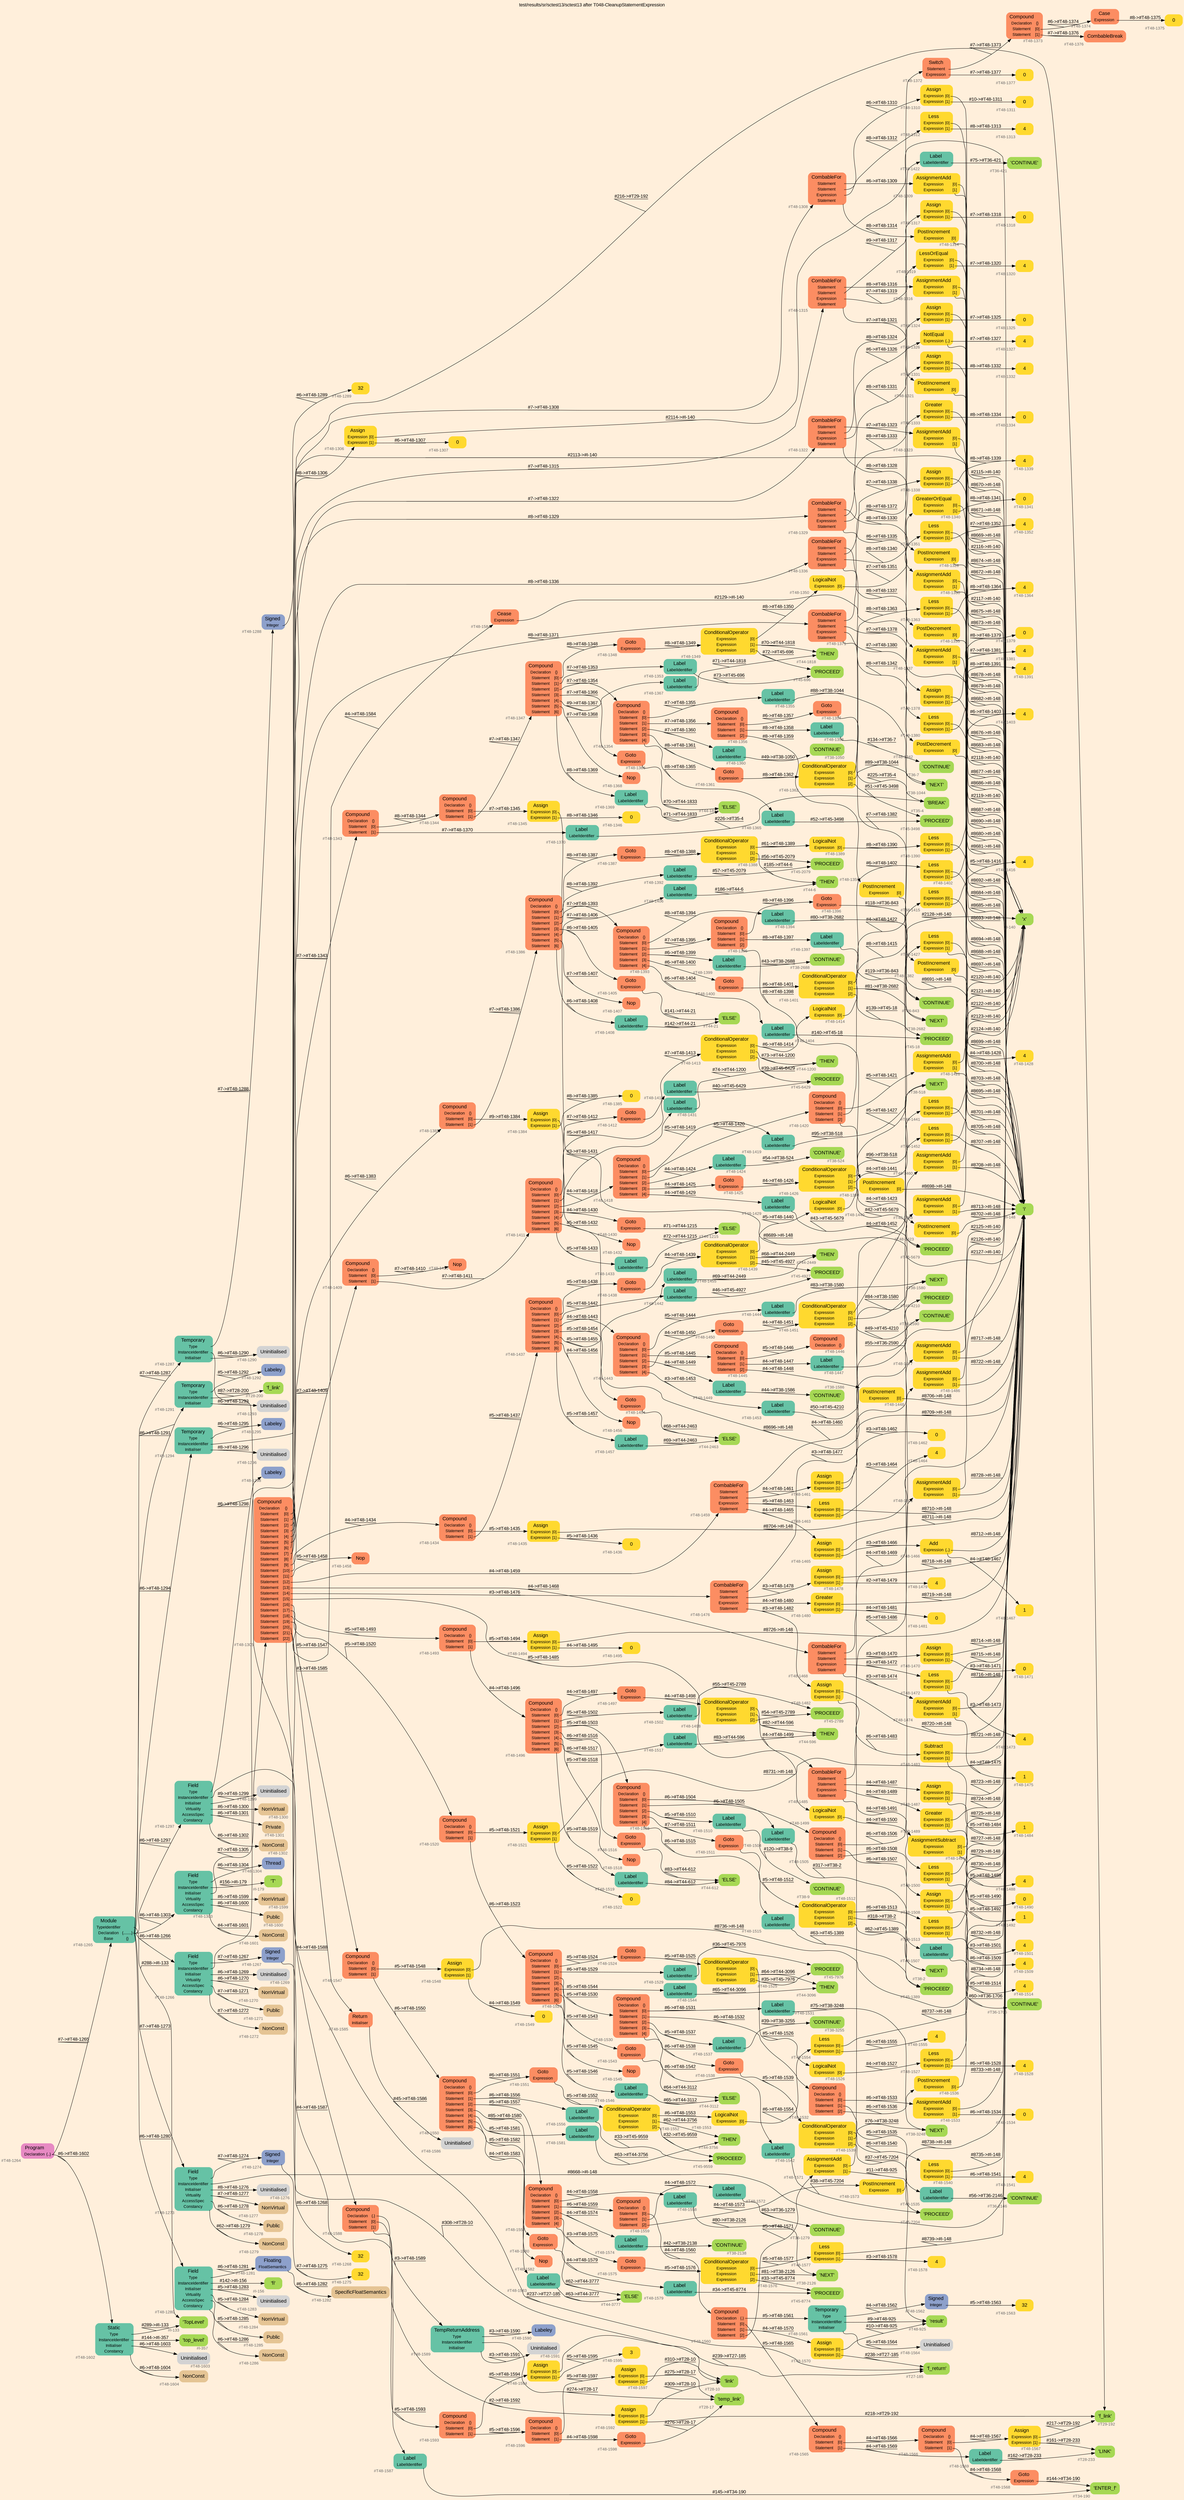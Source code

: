 digraph "test/results/sr/sctest13/sctest13 after T048-CleanupStatementExpression" {
label = "test/results/sr/sctest13/sctest13 after T048-CleanupStatementExpression"
labelloc = t
graph [
    rankdir = "LR"
    ranksep = 0.3
    bgcolor = antiquewhite1
    color = black
    fontcolor = black
    fontname = "Arial"
];
node [
    fontname = "Arial"
];
edge [
    fontname = "Arial"
];

// -------------------- node figure --------------------
// -------- block #T48-1264 ----------
"#T48-1264" [
    fillcolor = "/set28/4"
    xlabel = "#T48-1264"
    fontsize = "12"
    fontcolor = grey40
    shape = "plaintext"
    label = <<TABLE BORDER="0" CELLBORDER="0" CELLSPACING="0">
     <TR><TD><FONT COLOR="black" POINT-SIZE="15">Program</FONT></TD></TR>
     <TR><TD><FONT COLOR="black" POINT-SIZE="12">Declaration</FONT></TD><TD PORT="port0"><FONT COLOR="black" POINT-SIZE="12">{..}</FONT></TD></TR>
    </TABLE>>
    style = "rounded,filled"
];

// -------- block #T48-1265 ----------
"#T48-1265" [
    fillcolor = "/set28/1"
    xlabel = "#T48-1265"
    fontsize = "12"
    fontcolor = grey40
    shape = "plaintext"
    label = <<TABLE BORDER="0" CELLBORDER="0" CELLSPACING="0">
     <TR><TD><FONT COLOR="black" POINT-SIZE="15">Module</FONT></TD></TR>
     <TR><TD><FONT COLOR="black" POINT-SIZE="12">TypeIdentifier</FONT></TD><TD PORT="port0"></TD></TR>
     <TR><TD><FONT COLOR="black" POINT-SIZE="12">Declaration</FONT></TD><TD PORT="port1"><FONT COLOR="black" POINT-SIZE="12">{........}</FONT></TD></TR>
     <TR><TD><FONT COLOR="black" POINT-SIZE="12">Base</FONT></TD><TD PORT="port2"><FONT COLOR="black" POINT-SIZE="12">{}</FONT></TD></TR>
    </TABLE>>
    style = "rounded,filled"
];

// -------- block #I-133 ----------
"#I-133" [
    fillcolor = "/set28/5"
    xlabel = "#I-133"
    fontsize = "12"
    fontcolor = grey40
    shape = "plaintext"
    label = <<TABLE BORDER="0" CELLBORDER="0" CELLSPACING="0">
     <TR><TD><FONT COLOR="black" POINT-SIZE="15">'TopLevel'</FONT></TD></TR>
    </TABLE>>
    style = "rounded,filled"
];

// -------- block #T48-1266 ----------
"#T48-1266" [
    fillcolor = "/set28/1"
    xlabel = "#T48-1266"
    fontsize = "12"
    fontcolor = grey40
    shape = "plaintext"
    label = <<TABLE BORDER="0" CELLBORDER="0" CELLSPACING="0">
     <TR><TD><FONT COLOR="black" POINT-SIZE="15">Field</FONT></TD></TR>
     <TR><TD><FONT COLOR="black" POINT-SIZE="12">Type</FONT></TD><TD PORT="port0"></TD></TR>
     <TR><TD><FONT COLOR="black" POINT-SIZE="12">InstanceIdentifier</FONT></TD><TD PORT="port1"></TD></TR>
     <TR><TD><FONT COLOR="black" POINT-SIZE="12">Initialiser</FONT></TD><TD PORT="port2"></TD></TR>
     <TR><TD><FONT COLOR="black" POINT-SIZE="12">Virtuality</FONT></TD><TD PORT="port3"></TD></TR>
     <TR><TD><FONT COLOR="black" POINT-SIZE="12">AccessSpec</FONT></TD><TD PORT="port4"></TD></TR>
     <TR><TD><FONT COLOR="black" POINT-SIZE="12">Constancy</FONT></TD><TD PORT="port5"></TD></TR>
    </TABLE>>
    style = "rounded,filled"
];

// -------- block #T48-1267 ----------
"#T48-1267" [
    fillcolor = "/set28/3"
    xlabel = "#T48-1267"
    fontsize = "12"
    fontcolor = grey40
    shape = "plaintext"
    label = <<TABLE BORDER="0" CELLBORDER="0" CELLSPACING="0">
     <TR><TD><FONT COLOR="black" POINT-SIZE="15">Signed</FONT></TD></TR>
     <TR><TD><FONT COLOR="black" POINT-SIZE="12">Integer</FONT></TD><TD PORT="port0"></TD></TR>
    </TABLE>>
    style = "rounded,filled"
];

// -------- block #T48-1268 ----------
"#T48-1268" [
    fillcolor = "/set28/6"
    xlabel = "#T48-1268"
    fontsize = "12"
    fontcolor = grey40
    shape = "plaintext"
    label = <<TABLE BORDER="0" CELLBORDER="0" CELLSPACING="0">
     <TR><TD><FONT COLOR="black" POINT-SIZE="15">32</FONT></TD></TR>
    </TABLE>>
    style = "rounded,filled"
];

// -------- block #I-140 ----------
"#I-140" [
    fillcolor = "/set28/5"
    xlabel = "#I-140"
    fontsize = "12"
    fontcolor = grey40
    shape = "plaintext"
    label = <<TABLE BORDER="0" CELLBORDER="0" CELLSPACING="0">
     <TR><TD><FONT COLOR="black" POINT-SIZE="15">'x'</FONT></TD></TR>
    </TABLE>>
    style = "rounded,filled"
];

// -------- block #T48-1269 ----------
"#T48-1269" [
    xlabel = "#T48-1269"
    fontsize = "12"
    fontcolor = grey40
    shape = "plaintext"
    label = <<TABLE BORDER="0" CELLBORDER="0" CELLSPACING="0">
     <TR><TD><FONT COLOR="black" POINT-SIZE="15">Uninitialised</FONT></TD></TR>
    </TABLE>>
    style = "rounded,filled"
];

// -------- block #T48-1270 ----------
"#T48-1270" [
    fillcolor = "/set28/7"
    xlabel = "#T48-1270"
    fontsize = "12"
    fontcolor = grey40
    shape = "plaintext"
    label = <<TABLE BORDER="0" CELLBORDER="0" CELLSPACING="0">
     <TR><TD><FONT COLOR="black" POINT-SIZE="15">NonVirtual</FONT></TD></TR>
    </TABLE>>
    style = "rounded,filled"
];

// -------- block #T48-1271 ----------
"#T48-1271" [
    fillcolor = "/set28/7"
    xlabel = "#T48-1271"
    fontsize = "12"
    fontcolor = grey40
    shape = "plaintext"
    label = <<TABLE BORDER="0" CELLBORDER="0" CELLSPACING="0">
     <TR><TD><FONT COLOR="black" POINT-SIZE="15">Public</FONT></TD></TR>
    </TABLE>>
    style = "rounded,filled"
];

// -------- block #T48-1272 ----------
"#T48-1272" [
    fillcolor = "/set28/7"
    xlabel = "#T48-1272"
    fontsize = "12"
    fontcolor = grey40
    shape = "plaintext"
    label = <<TABLE BORDER="0" CELLBORDER="0" CELLSPACING="0">
     <TR><TD><FONT COLOR="black" POINT-SIZE="15">NonConst</FONT></TD></TR>
    </TABLE>>
    style = "rounded,filled"
];

// -------- block #T48-1273 ----------
"#T48-1273" [
    fillcolor = "/set28/1"
    xlabel = "#T48-1273"
    fontsize = "12"
    fontcolor = grey40
    shape = "plaintext"
    label = <<TABLE BORDER="0" CELLBORDER="0" CELLSPACING="0">
     <TR><TD><FONT COLOR="black" POINT-SIZE="15">Field</FONT></TD></TR>
     <TR><TD><FONT COLOR="black" POINT-SIZE="12">Type</FONT></TD><TD PORT="port0"></TD></TR>
     <TR><TD><FONT COLOR="black" POINT-SIZE="12">InstanceIdentifier</FONT></TD><TD PORT="port1"></TD></TR>
     <TR><TD><FONT COLOR="black" POINT-SIZE="12">Initialiser</FONT></TD><TD PORT="port2"></TD></TR>
     <TR><TD><FONT COLOR="black" POINT-SIZE="12">Virtuality</FONT></TD><TD PORT="port3"></TD></TR>
     <TR><TD><FONT COLOR="black" POINT-SIZE="12">AccessSpec</FONT></TD><TD PORT="port4"></TD></TR>
     <TR><TD><FONT COLOR="black" POINT-SIZE="12">Constancy</FONT></TD><TD PORT="port5"></TD></TR>
    </TABLE>>
    style = "rounded,filled"
];

// -------- block #T48-1274 ----------
"#T48-1274" [
    fillcolor = "/set28/3"
    xlabel = "#T48-1274"
    fontsize = "12"
    fontcolor = grey40
    shape = "plaintext"
    label = <<TABLE BORDER="0" CELLBORDER="0" CELLSPACING="0">
     <TR><TD><FONT COLOR="black" POINT-SIZE="15">Signed</FONT></TD></TR>
     <TR><TD><FONT COLOR="black" POINT-SIZE="12">Integer</FONT></TD><TD PORT="port0"></TD></TR>
    </TABLE>>
    style = "rounded,filled"
];

// -------- block #T48-1275 ----------
"#T48-1275" [
    fillcolor = "/set28/6"
    xlabel = "#T48-1275"
    fontsize = "12"
    fontcolor = grey40
    shape = "plaintext"
    label = <<TABLE BORDER="0" CELLBORDER="0" CELLSPACING="0">
     <TR><TD><FONT COLOR="black" POINT-SIZE="15">32</FONT></TD></TR>
    </TABLE>>
    style = "rounded,filled"
];

// -------- block #I-148 ----------
"#I-148" [
    fillcolor = "/set28/5"
    xlabel = "#I-148"
    fontsize = "12"
    fontcolor = grey40
    shape = "plaintext"
    label = <<TABLE BORDER="0" CELLBORDER="0" CELLSPACING="0">
     <TR><TD><FONT COLOR="black" POINT-SIZE="15">'i'</FONT></TD></TR>
    </TABLE>>
    style = "rounded,filled"
];

// -------- block #T48-1276 ----------
"#T48-1276" [
    xlabel = "#T48-1276"
    fontsize = "12"
    fontcolor = grey40
    shape = "plaintext"
    label = <<TABLE BORDER="0" CELLBORDER="0" CELLSPACING="0">
     <TR><TD><FONT COLOR="black" POINT-SIZE="15">Uninitialised</FONT></TD></TR>
    </TABLE>>
    style = "rounded,filled"
];

// -------- block #T48-1277 ----------
"#T48-1277" [
    fillcolor = "/set28/7"
    xlabel = "#T48-1277"
    fontsize = "12"
    fontcolor = grey40
    shape = "plaintext"
    label = <<TABLE BORDER="0" CELLBORDER="0" CELLSPACING="0">
     <TR><TD><FONT COLOR="black" POINT-SIZE="15">NonVirtual</FONT></TD></TR>
    </TABLE>>
    style = "rounded,filled"
];

// -------- block #T48-1278 ----------
"#T48-1278" [
    fillcolor = "/set28/7"
    xlabel = "#T48-1278"
    fontsize = "12"
    fontcolor = grey40
    shape = "plaintext"
    label = <<TABLE BORDER="0" CELLBORDER="0" CELLSPACING="0">
     <TR><TD><FONT COLOR="black" POINT-SIZE="15">Public</FONT></TD></TR>
    </TABLE>>
    style = "rounded,filled"
];

// -------- block #T48-1279 ----------
"#T48-1279" [
    fillcolor = "/set28/7"
    xlabel = "#T48-1279"
    fontsize = "12"
    fontcolor = grey40
    shape = "plaintext"
    label = <<TABLE BORDER="0" CELLBORDER="0" CELLSPACING="0">
     <TR><TD><FONT COLOR="black" POINT-SIZE="15">NonConst</FONT></TD></TR>
    </TABLE>>
    style = "rounded,filled"
];

// -------- block #T48-1280 ----------
"#T48-1280" [
    fillcolor = "/set28/1"
    xlabel = "#T48-1280"
    fontsize = "12"
    fontcolor = grey40
    shape = "plaintext"
    label = <<TABLE BORDER="0" CELLBORDER="0" CELLSPACING="0">
     <TR><TD><FONT COLOR="black" POINT-SIZE="15">Field</FONT></TD></TR>
     <TR><TD><FONT COLOR="black" POINT-SIZE="12">Type</FONT></TD><TD PORT="port0"></TD></TR>
     <TR><TD><FONT COLOR="black" POINT-SIZE="12">InstanceIdentifier</FONT></TD><TD PORT="port1"></TD></TR>
     <TR><TD><FONT COLOR="black" POINT-SIZE="12">Initialiser</FONT></TD><TD PORT="port2"></TD></TR>
     <TR><TD><FONT COLOR="black" POINT-SIZE="12">Virtuality</FONT></TD><TD PORT="port3"></TD></TR>
     <TR><TD><FONT COLOR="black" POINT-SIZE="12">AccessSpec</FONT></TD><TD PORT="port4"></TD></TR>
     <TR><TD><FONT COLOR="black" POINT-SIZE="12">Constancy</FONT></TD><TD PORT="port5"></TD></TR>
    </TABLE>>
    style = "rounded,filled"
];

// -------- block #T48-1281 ----------
"#T48-1281" [
    fillcolor = "/set28/3"
    xlabel = "#T48-1281"
    fontsize = "12"
    fontcolor = grey40
    shape = "plaintext"
    label = <<TABLE BORDER="0" CELLBORDER="0" CELLSPACING="0">
     <TR><TD><FONT COLOR="black" POINT-SIZE="15">Floating</FONT></TD></TR>
     <TR><TD><FONT COLOR="black" POINT-SIZE="12">FloatSemantics</FONT></TD><TD PORT="port0"></TD></TR>
    </TABLE>>
    style = "rounded,filled"
];

// -------- block #T48-1282 ----------
"#T48-1282" [
    fillcolor = "/set28/7"
    xlabel = "#T48-1282"
    fontsize = "12"
    fontcolor = grey40
    shape = "plaintext"
    label = <<TABLE BORDER="0" CELLBORDER="0" CELLSPACING="0">
     <TR><TD><FONT COLOR="black" POINT-SIZE="15">SpecificFloatSemantics</FONT></TD></TR>
    </TABLE>>
    style = "rounded,filled"
];

// -------- block #I-156 ----------
"#I-156" [
    fillcolor = "/set28/5"
    xlabel = "#I-156"
    fontsize = "12"
    fontcolor = grey40
    shape = "plaintext"
    label = <<TABLE BORDER="0" CELLBORDER="0" CELLSPACING="0">
     <TR><TD><FONT COLOR="black" POINT-SIZE="15">'fi'</FONT></TD></TR>
    </TABLE>>
    style = "rounded,filled"
];

// -------- block #T48-1283 ----------
"#T48-1283" [
    xlabel = "#T48-1283"
    fontsize = "12"
    fontcolor = grey40
    shape = "plaintext"
    label = <<TABLE BORDER="0" CELLBORDER="0" CELLSPACING="0">
     <TR><TD><FONT COLOR="black" POINT-SIZE="15">Uninitialised</FONT></TD></TR>
    </TABLE>>
    style = "rounded,filled"
];

// -------- block #T48-1284 ----------
"#T48-1284" [
    fillcolor = "/set28/7"
    xlabel = "#T48-1284"
    fontsize = "12"
    fontcolor = grey40
    shape = "plaintext"
    label = <<TABLE BORDER="0" CELLBORDER="0" CELLSPACING="0">
     <TR><TD><FONT COLOR="black" POINT-SIZE="15">NonVirtual</FONT></TD></TR>
    </TABLE>>
    style = "rounded,filled"
];

// -------- block #T48-1285 ----------
"#T48-1285" [
    fillcolor = "/set28/7"
    xlabel = "#T48-1285"
    fontsize = "12"
    fontcolor = grey40
    shape = "plaintext"
    label = <<TABLE BORDER="0" CELLBORDER="0" CELLSPACING="0">
     <TR><TD><FONT COLOR="black" POINT-SIZE="15">Public</FONT></TD></TR>
    </TABLE>>
    style = "rounded,filled"
];

// -------- block #T48-1286 ----------
"#T48-1286" [
    fillcolor = "/set28/7"
    xlabel = "#T48-1286"
    fontsize = "12"
    fontcolor = grey40
    shape = "plaintext"
    label = <<TABLE BORDER="0" CELLBORDER="0" CELLSPACING="0">
     <TR><TD><FONT COLOR="black" POINT-SIZE="15">NonConst</FONT></TD></TR>
    </TABLE>>
    style = "rounded,filled"
];

// -------- block #T48-1287 ----------
"#T48-1287" [
    fillcolor = "/set28/1"
    xlabel = "#T48-1287"
    fontsize = "12"
    fontcolor = grey40
    shape = "plaintext"
    label = <<TABLE BORDER="0" CELLBORDER="0" CELLSPACING="0">
     <TR><TD><FONT COLOR="black" POINT-SIZE="15">Temporary</FONT></TD></TR>
     <TR><TD><FONT COLOR="black" POINT-SIZE="12">Type</FONT></TD><TD PORT="port0"></TD></TR>
     <TR><TD><FONT COLOR="black" POINT-SIZE="12">InstanceIdentifier</FONT></TD><TD PORT="port1"></TD></TR>
     <TR><TD><FONT COLOR="black" POINT-SIZE="12">Initialiser</FONT></TD><TD PORT="port2"></TD></TR>
    </TABLE>>
    style = "rounded,filled"
];

// -------- block #T48-1288 ----------
"#T48-1288" [
    fillcolor = "/set28/3"
    xlabel = "#T48-1288"
    fontsize = "12"
    fontcolor = grey40
    shape = "plaintext"
    label = <<TABLE BORDER="0" CELLBORDER="0" CELLSPACING="0">
     <TR><TD><FONT COLOR="black" POINT-SIZE="15">Signed</FONT></TD></TR>
     <TR><TD><FONT COLOR="black" POINT-SIZE="12">Integer</FONT></TD><TD PORT="port0"></TD></TR>
    </TABLE>>
    style = "rounded,filled"
];

// -------- block #T48-1289 ----------
"#T48-1289" [
    fillcolor = "/set28/6"
    xlabel = "#T48-1289"
    fontsize = "12"
    fontcolor = grey40
    shape = "plaintext"
    label = <<TABLE BORDER="0" CELLBORDER="0" CELLSPACING="0">
     <TR><TD><FONT COLOR="black" POINT-SIZE="15">32</FONT></TD></TR>
    </TABLE>>
    style = "rounded,filled"
];

// -------- block #T27-185 ----------
"#T27-185" [
    fillcolor = "/set28/5"
    xlabel = "#T27-185"
    fontsize = "12"
    fontcolor = grey40
    shape = "plaintext"
    label = <<TABLE BORDER="0" CELLBORDER="0" CELLSPACING="0">
     <TR><TD><FONT COLOR="black" POINT-SIZE="15">'f_return'</FONT></TD></TR>
    </TABLE>>
    style = "rounded,filled"
];

// -------- block #T48-1290 ----------
"#T48-1290" [
    xlabel = "#T48-1290"
    fontsize = "12"
    fontcolor = grey40
    shape = "plaintext"
    label = <<TABLE BORDER="0" CELLBORDER="0" CELLSPACING="0">
     <TR><TD><FONT COLOR="black" POINT-SIZE="15">Uninitialised</FONT></TD></TR>
    </TABLE>>
    style = "rounded,filled"
];

// -------- block #T48-1291 ----------
"#T48-1291" [
    fillcolor = "/set28/1"
    xlabel = "#T48-1291"
    fontsize = "12"
    fontcolor = grey40
    shape = "plaintext"
    label = <<TABLE BORDER="0" CELLBORDER="0" CELLSPACING="0">
     <TR><TD><FONT COLOR="black" POINT-SIZE="15">Temporary</FONT></TD></TR>
     <TR><TD><FONT COLOR="black" POINT-SIZE="12">Type</FONT></TD><TD PORT="port0"></TD></TR>
     <TR><TD><FONT COLOR="black" POINT-SIZE="12">InstanceIdentifier</FONT></TD><TD PORT="port1"></TD></TR>
     <TR><TD><FONT COLOR="black" POINT-SIZE="12">Initialiser</FONT></TD><TD PORT="port2"></TD></TR>
    </TABLE>>
    style = "rounded,filled"
];

// -------- block #T48-1292 ----------
"#T48-1292" [
    fillcolor = "/set28/3"
    xlabel = "#T48-1292"
    fontsize = "12"
    fontcolor = grey40
    shape = "plaintext"
    label = <<TABLE BORDER="0" CELLBORDER="0" CELLSPACING="0">
     <TR><TD><FONT COLOR="black" POINT-SIZE="15">Labeley</FONT></TD></TR>
    </TABLE>>
    style = "rounded,filled"
];

// -------- block #T28-200 ----------
"#T28-200" [
    fillcolor = "/set28/5"
    xlabel = "#T28-200"
    fontsize = "12"
    fontcolor = grey40
    shape = "plaintext"
    label = <<TABLE BORDER="0" CELLBORDER="0" CELLSPACING="0">
     <TR><TD><FONT COLOR="black" POINT-SIZE="15">'f_link'</FONT></TD></TR>
    </TABLE>>
    style = "rounded,filled"
];

// -------- block #T48-1293 ----------
"#T48-1293" [
    xlabel = "#T48-1293"
    fontsize = "12"
    fontcolor = grey40
    shape = "plaintext"
    label = <<TABLE BORDER="0" CELLBORDER="0" CELLSPACING="0">
     <TR><TD><FONT COLOR="black" POINT-SIZE="15">Uninitialised</FONT></TD></TR>
    </TABLE>>
    style = "rounded,filled"
];

// -------- block #T48-1294 ----------
"#T48-1294" [
    fillcolor = "/set28/1"
    xlabel = "#T48-1294"
    fontsize = "12"
    fontcolor = grey40
    shape = "plaintext"
    label = <<TABLE BORDER="0" CELLBORDER="0" CELLSPACING="0">
     <TR><TD><FONT COLOR="black" POINT-SIZE="15">Temporary</FONT></TD></TR>
     <TR><TD><FONT COLOR="black" POINT-SIZE="12">Type</FONT></TD><TD PORT="port0"></TD></TR>
     <TR><TD><FONT COLOR="black" POINT-SIZE="12">InstanceIdentifier</FONT></TD><TD PORT="port1"></TD></TR>
     <TR><TD><FONT COLOR="black" POINT-SIZE="12">Initialiser</FONT></TD><TD PORT="port2"></TD></TR>
    </TABLE>>
    style = "rounded,filled"
];

// -------- block #T48-1295 ----------
"#T48-1295" [
    fillcolor = "/set28/3"
    xlabel = "#T48-1295"
    fontsize = "12"
    fontcolor = grey40
    shape = "plaintext"
    label = <<TABLE BORDER="0" CELLBORDER="0" CELLSPACING="0">
     <TR><TD><FONT COLOR="black" POINT-SIZE="15">Labeley</FONT></TD></TR>
    </TABLE>>
    style = "rounded,filled"
];

// -------- block #T29-192 ----------
"#T29-192" [
    fillcolor = "/set28/5"
    xlabel = "#T29-192"
    fontsize = "12"
    fontcolor = grey40
    shape = "plaintext"
    label = <<TABLE BORDER="0" CELLBORDER="0" CELLSPACING="0">
     <TR><TD><FONT COLOR="black" POINT-SIZE="15">'f_link'</FONT></TD></TR>
    </TABLE>>
    style = "rounded,filled"
];

// -------- block #T48-1296 ----------
"#T48-1296" [
    xlabel = "#T48-1296"
    fontsize = "12"
    fontcolor = grey40
    shape = "plaintext"
    label = <<TABLE BORDER="0" CELLBORDER="0" CELLSPACING="0">
     <TR><TD><FONT COLOR="black" POINT-SIZE="15">Uninitialised</FONT></TD></TR>
    </TABLE>>
    style = "rounded,filled"
];

// -------- block #T48-1297 ----------
"#T48-1297" [
    fillcolor = "/set28/1"
    xlabel = "#T48-1297"
    fontsize = "12"
    fontcolor = grey40
    shape = "plaintext"
    label = <<TABLE BORDER="0" CELLBORDER="0" CELLSPACING="0">
     <TR><TD><FONT COLOR="black" POINT-SIZE="15">Field</FONT></TD></TR>
     <TR><TD><FONT COLOR="black" POINT-SIZE="12">Type</FONT></TD><TD PORT="port0"></TD></TR>
     <TR><TD><FONT COLOR="black" POINT-SIZE="12">InstanceIdentifier</FONT></TD><TD PORT="port1"></TD></TR>
     <TR><TD><FONT COLOR="black" POINT-SIZE="12">Initialiser</FONT></TD><TD PORT="port2"></TD></TR>
     <TR><TD><FONT COLOR="black" POINT-SIZE="12">Virtuality</FONT></TD><TD PORT="port3"></TD></TR>
     <TR><TD><FONT COLOR="black" POINT-SIZE="12">AccessSpec</FONT></TD><TD PORT="port4"></TD></TR>
     <TR><TD><FONT COLOR="black" POINT-SIZE="12">Constancy</FONT></TD><TD PORT="port5"></TD></TR>
    </TABLE>>
    style = "rounded,filled"
];

// -------- block #T48-1298 ----------
"#T48-1298" [
    fillcolor = "/set28/3"
    xlabel = "#T48-1298"
    fontsize = "12"
    fontcolor = grey40
    shape = "plaintext"
    label = <<TABLE BORDER="0" CELLBORDER="0" CELLSPACING="0">
     <TR><TD><FONT COLOR="black" POINT-SIZE="15">Labeley</FONT></TD></TR>
    </TABLE>>
    style = "rounded,filled"
];

// -------- block #T28-10 ----------
"#T28-10" [
    fillcolor = "/set28/5"
    xlabel = "#T28-10"
    fontsize = "12"
    fontcolor = grey40
    shape = "plaintext"
    label = <<TABLE BORDER="0" CELLBORDER="0" CELLSPACING="0">
     <TR><TD><FONT COLOR="black" POINT-SIZE="15">'link'</FONT></TD></TR>
    </TABLE>>
    style = "rounded,filled"
];

// -------- block #T48-1299 ----------
"#T48-1299" [
    xlabel = "#T48-1299"
    fontsize = "12"
    fontcolor = grey40
    shape = "plaintext"
    label = <<TABLE BORDER="0" CELLBORDER="0" CELLSPACING="0">
     <TR><TD><FONT COLOR="black" POINT-SIZE="15">Uninitialised</FONT></TD></TR>
    </TABLE>>
    style = "rounded,filled"
];

// -------- block #T48-1300 ----------
"#T48-1300" [
    fillcolor = "/set28/7"
    xlabel = "#T48-1300"
    fontsize = "12"
    fontcolor = grey40
    shape = "plaintext"
    label = <<TABLE BORDER="0" CELLBORDER="0" CELLSPACING="0">
     <TR><TD><FONT COLOR="black" POINT-SIZE="15">NonVirtual</FONT></TD></TR>
    </TABLE>>
    style = "rounded,filled"
];

// -------- block #T48-1301 ----------
"#T48-1301" [
    fillcolor = "/set28/7"
    xlabel = "#T48-1301"
    fontsize = "12"
    fontcolor = grey40
    shape = "plaintext"
    label = <<TABLE BORDER="0" CELLBORDER="0" CELLSPACING="0">
     <TR><TD><FONT COLOR="black" POINT-SIZE="15">Private</FONT></TD></TR>
    </TABLE>>
    style = "rounded,filled"
];

// -------- block #T48-1302 ----------
"#T48-1302" [
    fillcolor = "/set28/7"
    xlabel = "#T48-1302"
    fontsize = "12"
    fontcolor = grey40
    shape = "plaintext"
    label = <<TABLE BORDER="0" CELLBORDER="0" CELLSPACING="0">
     <TR><TD><FONT COLOR="black" POINT-SIZE="15">NonConst</FONT></TD></TR>
    </TABLE>>
    style = "rounded,filled"
];

// -------- block #T48-1303 ----------
"#T48-1303" [
    fillcolor = "/set28/1"
    xlabel = "#T48-1303"
    fontsize = "12"
    fontcolor = grey40
    shape = "plaintext"
    label = <<TABLE BORDER="0" CELLBORDER="0" CELLSPACING="0">
     <TR><TD><FONT COLOR="black" POINT-SIZE="15">Field</FONT></TD></TR>
     <TR><TD><FONT COLOR="black" POINT-SIZE="12">Type</FONT></TD><TD PORT="port0"></TD></TR>
     <TR><TD><FONT COLOR="black" POINT-SIZE="12">InstanceIdentifier</FONT></TD><TD PORT="port1"></TD></TR>
     <TR><TD><FONT COLOR="black" POINT-SIZE="12">Initialiser</FONT></TD><TD PORT="port2"></TD></TR>
     <TR><TD><FONT COLOR="black" POINT-SIZE="12">Virtuality</FONT></TD><TD PORT="port3"></TD></TR>
     <TR><TD><FONT COLOR="black" POINT-SIZE="12">AccessSpec</FONT></TD><TD PORT="port4"></TD></TR>
     <TR><TD><FONT COLOR="black" POINT-SIZE="12">Constancy</FONT></TD><TD PORT="port5"></TD></TR>
    </TABLE>>
    style = "rounded,filled"
];

// -------- block #T48-1304 ----------
"#T48-1304" [
    fillcolor = "/set28/3"
    xlabel = "#T48-1304"
    fontsize = "12"
    fontcolor = grey40
    shape = "plaintext"
    label = <<TABLE BORDER="0" CELLBORDER="0" CELLSPACING="0">
     <TR><TD><FONT COLOR="black" POINT-SIZE="15">Thread</FONT></TD></TR>
    </TABLE>>
    style = "rounded,filled"
];

// -------- block #I-179 ----------
"#I-179" [
    fillcolor = "/set28/5"
    xlabel = "#I-179"
    fontsize = "12"
    fontcolor = grey40
    shape = "plaintext"
    label = <<TABLE BORDER="0" CELLBORDER="0" CELLSPACING="0">
     <TR><TD><FONT COLOR="black" POINT-SIZE="15">'T'</FONT></TD></TR>
    </TABLE>>
    style = "rounded,filled"
];

// -------- block #T48-1305 ----------
"#T48-1305" [
    fillcolor = "/set28/2"
    xlabel = "#T48-1305"
    fontsize = "12"
    fontcolor = grey40
    shape = "plaintext"
    label = <<TABLE BORDER="0" CELLBORDER="0" CELLSPACING="0">
     <TR><TD><FONT COLOR="black" POINT-SIZE="15">Compound</FONT></TD></TR>
     <TR><TD><FONT COLOR="black" POINT-SIZE="12">Declaration</FONT></TD><TD PORT="port0"><FONT COLOR="black" POINT-SIZE="12">{}</FONT></TD></TR>
     <TR><TD><FONT COLOR="black" POINT-SIZE="12">Statement</FONT></TD><TD PORT="port1"><FONT COLOR="black" POINT-SIZE="12">[0]</FONT></TD></TR>
     <TR><TD><FONT COLOR="black" POINT-SIZE="12">Statement</FONT></TD><TD PORT="port2"><FONT COLOR="black" POINT-SIZE="12">[1]</FONT></TD></TR>
     <TR><TD><FONT COLOR="black" POINT-SIZE="12">Statement</FONT></TD><TD PORT="port3"><FONT COLOR="black" POINT-SIZE="12">[2]</FONT></TD></TR>
     <TR><TD><FONT COLOR="black" POINT-SIZE="12">Statement</FONT></TD><TD PORT="port4"><FONT COLOR="black" POINT-SIZE="12">[3]</FONT></TD></TR>
     <TR><TD><FONT COLOR="black" POINT-SIZE="12">Statement</FONT></TD><TD PORT="port5"><FONT COLOR="black" POINT-SIZE="12">[4]</FONT></TD></TR>
     <TR><TD><FONT COLOR="black" POINT-SIZE="12">Statement</FONT></TD><TD PORT="port6"><FONT COLOR="black" POINT-SIZE="12">[5]</FONT></TD></TR>
     <TR><TD><FONT COLOR="black" POINT-SIZE="12">Statement</FONT></TD><TD PORT="port7"><FONT COLOR="black" POINT-SIZE="12">[6]</FONT></TD></TR>
     <TR><TD><FONT COLOR="black" POINT-SIZE="12">Statement</FONT></TD><TD PORT="port8"><FONT COLOR="black" POINT-SIZE="12">[7]</FONT></TD></TR>
     <TR><TD><FONT COLOR="black" POINT-SIZE="12">Statement</FONT></TD><TD PORT="port9"><FONT COLOR="black" POINT-SIZE="12">[8]</FONT></TD></TR>
     <TR><TD><FONT COLOR="black" POINT-SIZE="12">Statement</FONT></TD><TD PORT="port10"><FONT COLOR="black" POINT-SIZE="12">[9]</FONT></TD></TR>
     <TR><TD><FONT COLOR="black" POINT-SIZE="12">Statement</FONT></TD><TD PORT="port11"><FONT COLOR="black" POINT-SIZE="12">[10]</FONT></TD></TR>
     <TR><TD><FONT COLOR="black" POINT-SIZE="12">Statement</FONT></TD><TD PORT="port12"><FONT COLOR="black" POINT-SIZE="12">[11]</FONT></TD></TR>
     <TR><TD><FONT COLOR="black" POINT-SIZE="12">Statement</FONT></TD><TD PORT="port13"><FONT COLOR="black" POINT-SIZE="12">[12]</FONT></TD></TR>
     <TR><TD><FONT COLOR="black" POINT-SIZE="12">Statement</FONT></TD><TD PORT="port14"><FONT COLOR="black" POINT-SIZE="12">[13]</FONT></TD></TR>
     <TR><TD><FONT COLOR="black" POINT-SIZE="12">Statement</FONT></TD><TD PORT="port15"><FONT COLOR="black" POINT-SIZE="12">[14]</FONT></TD></TR>
     <TR><TD><FONT COLOR="black" POINT-SIZE="12">Statement</FONT></TD><TD PORT="port16"><FONT COLOR="black" POINT-SIZE="12">[15]</FONT></TD></TR>
     <TR><TD><FONT COLOR="black" POINT-SIZE="12">Statement</FONT></TD><TD PORT="port17"><FONT COLOR="black" POINT-SIZE="12">[16]</FONT></TD></TR>
     <TR><TD><FONT COLOR="black" POINT-SIZE="12">Statement</FONT></TD><TD PORT="port18"><FONT COLOR="black" POINT-SIZE="12">[17]</FONT></TD></TR>
     <TR><TD><FONT COLOR="black" POINT-SIZE="12">Statement</FONT></TD><TD PORT="port19"><FONT COLOR="black" POINT-SIZE="12">[18]</FONT></TD></TR>
     <TR><TD><FONT COLOR="black" POINT-SIZE="12">Statement</FONT></TD><TD PORT="port20"><FONT COLOR="black" POINT-SIZE="12">[19]</FONT></TD></TR>
     <TR><TD><FONT COLOR="black" POINT-SIZE="12">Statement</FONT></TD><TD PORT="port21"><FONT COLOR="black" POINT-SIZE="12">[20]</FONT></TD></TR>
     <TR><TD><FONT COLOR="black" POINT-SIZE="12">Statement</FONT></TD><TD PORT="port22"><FONT COLOR="black" POINT-SIZE="12">[21]</FONT></TD></TR>
     <TR><TD><FONT COLOR="black" POINT-SIZE="12">Statement</FONT></TD><TD PORT="port23"><FONT COLOR="black" POINT-SIZE="12">[22]</FONT></TD></TR>
    </TABLE>>
    style = "rounded,filled"
];

// -------- block #T48-1306 ----------
"#T48-1306" [
    fillcolor = "/set28/6"
    xlabel = "#T48-1306"
    fontsize = "12"
    fontcolor = grey40
    shape = "plaintext"
    label = <<TABLE BORDER="0" CELLBORDER="0" CELLSPACING="0">
     <TR><TD><FONT COLOR="black" POINT-SIZE="15">Assign</FONT></TD></TR>
     <TR><TD><FONT COLOR="black" POINT-SIZE="12">Expression</FONT></TD><TD PORT="port0"><FONT COLOR="black" POINT-SIZE="12">[0]</FONT></TD></TR>
     <TR><TD><FONT COLOR="black" POINT-SIZE="12">Expression</FONT></TD><TD PORT="port1"><FONT COLOR="black" POINT-SIZE="12">[1]</FONT></TD></TR>
    </TABLE>>
    style = "rounded,filled"
];

// -------- block #T48-1307 ----------
"#T48-1307" [
    fillcolor = "/set28/6"
    xlabel = "#T48-1307"
    fontsize = "12"
    fontcolor = grey40
    shape = "plaintext"
    label = <<TABLE BORDER="0" CELLBORDER="0" CELLSPACING="0">
     <TR><TD><FONT COLOR="black" POINT-SIZE="15">0</FONT></TD></TR>
    </TABLE>>
    style = "rounded,filled"
];

// -------- block #T48-1308 ----------
"#T48-1308" [
    fillcolor = "/set28/2"
    xlabel = "#T48-1308"
    fontsize = "12"
    fontcolor = grey40
    shape = "plaintext"
    label = <<TABLE BORDER="0" CELLBORDER="0" CELLSPACING="0">
     <TR><TD><FONT COLOR="black" POINT-SIZE="15">CombableFor</FONT></TD></TR>
     <TR><TD><FONT COLOR="black" POINT-SIZE="12">Statement</FONT></TD><TD PORT="port0"></TD></TR>
     <TR><TD><FONT COLOR="black" POINT-SIZE="12">Statement</FONT></TD><TD PORT="port1"></TD></TR>
     <TR><TD><FONT COLOR="black" POINT-SIZE="12">Expression</FONT></TD><TD PORT="port2"></TD></TR>
     <TR><TD><FONT COLOR="black" POINT-SIZE="12">Statement</FONT></TD><TD PORT="port3"></TD></TR>
    </TABLE>>
    style = "rounded,filled"
];

// -------- block #T48-1309 ----------
"#T48-1309" [
    fillcolor = "/set28/6"
    xlabel = "#T48-1309"
    fontsize = "12"
    fontcolor = grey40
    shape = "plaintext"
    label = <<TABLE BORDER="0" CELLBORDER="0" CELLSPACING="0">
     <TR><TD><FONT COLOR="black" POINT-SIZE="15">AssignmentAdd</FONT></TD></TR>
     <TR><TD><FONT COLOR="black" POINT-SIZE="12">Expression</FONT></TD><TD PORT="port0"><FONT COLOR="black" POINT-SIZE="12">[0]</FONT></TD></TR>
     <TR><TD><FONT COLOR="black" POINT-SIZE="12">Expression</FONT></TD><TD PORT="port1"><FONT COLOR="black" POINT-SIZE="12">[1]</FONT></TD></TR>
    </TABLE>>
    style = "rounded,filled"
];

// -------- block #T48-1310 ----------
"#T48-1310" [
    fillcolor = "/set28/6"
    xlabel = "#T48-1310"
    fontsize = "12"
    fontcolor = grey40
    shape = "plaintext"
    label = <<TABLE BORDER="0" CELLBORDER="0" CELLSPACING="0">
     <TR><TD><FONT COLOR="black" POINT-SIZE="15">Assign</FONT></TD></TR>
     <TR><TD><FONT COLOR="black" POINT-SIZE="12">Expression</FONT></TD><TD PORT="port0"><FONT COLOR="black" POINT-SIZE="12">[0]</FONT></TD></TR>
     <TR><TD><FONT COLOR="black" POINT-SIZE="12">Expression</FONT></TD><TD PORT="port1"><FONT COLOR="black" POINT-SIZE="12">[1]</FONT></TD></TR>
    </TABLE>>
    style = "rounded,filled"
];

// -------- block #T48-1311 ----------
"#T48-1311" [
    fillcolor = "/set28/6"
    xlabel = "#T48-1311"
    fontsize = "12"
    fontcolor = grey40
    shape = "plaintext"
    label = <<TABLE BORDER="0" CELLBORDER="0" CELLSPACING="0">
     <TR><TD><FONT COLOR="black" POINT-SIZE="15">0</FONT></TD></TR>
    </TABLE>>
    style = "rounded,filled"
];

// -------- block #T48-1312 ----------
"#T48-1312" [
    fillcolor = "/set28/6"
    xlabel = "#T48-1312"
    fontsize = "12"
    fontcolor = grey40
    shape = "plaintext"
    label = <<TABLE BORDER="0" CELLBORDER="0" CELLSPACING="0">
     <TR><TD><FONT COLOR="black" POINT-SIZE="15">Less</FONT></TD></TR>
     <TR><TD><FONT COLOR="black" POINT-SIZE="12">Expression</FONT></TD><TD PORT="port0"><FONT COLOR="black" POINT-SIZE="12">[0]</FONT></TD></TR>
     <TR><TD><FONT COLOR="black" POINT-SIZE="12">Expression</FONT></TD><TD PORT="port1"><FONT COLOR="black" POINT-SIZE="12">[1]</FONT></TD></TR>
    </TABLE>>
    style = "rounded,filled"
];

// -------- block #T48-1313 ----------
"#T48-1313" [
    fillcolor = "/set28/6"
    xlabel = "#T48-1313"
    fontsize = "12"
    fontcolor = grey40
    shape = "plaintext"
    label = <<TABLE BORDER="0" CELLBORDER="0" CELLSPACING="0">
     <TR><TD><FONT COLOR="black" POINT-SIZE="15">4</FONT></TD></TR>
    </TABLE>>
    style = "rounded,filled"
];

// -------- block #T48-1314 ----------
"#T48-1314" [
    fillcolor = "/set28/6"
    xlabel = "#T48-1314"
    fontsize = "12"
    fontcolor = grey40
    shape = "plaintext"
    label = <<TABLE BORDER="0" CELLBORDER="0" CELLSPACING="0">
     <TR><TD><FONT COLOR="black" POINT-SIZE="15">PostIncrement</FONT></TD></TR>
     <TR><TD><FONT COLOR="black" POINT-SIZE="12">Expression</FONT></TD><TD PORT="port0"><FONT COLOR="black" POINT-SIZE="12">[0]</FONT></TD></TR>
    </TABLE>>
    style = "rounded,filled"
];

// -------- block #T48-1315 ----------
"#T48-1315" [
    fillcolor = "/set28/2"
    xlabel = "#T48-1315"
    fontsize = "12"
    fontcolor = grey40
    shape = "plaintext"
    label = <<TABLE BORDER="0" CELLBORDER="0" CELLSPACING="0">
     <TR><TD><FONT COLOR="black" POINT-SIZE="15">CombableFor</FONT></TD></TR>
     <TR><TD><FONT COLOR="black" POINT-SIZE="12">Statement</FONT></TD><TD PORT="port0"></TD></TR>
     <TR><TD><FONT COLOR="black" POINT-SIZE="12">Statement</FONT></TD><TD PORT="port1"></TD></TR>
     <TR><TD><FONT COLOR="black" POINT-SIZE="12">Expression</FONT></TD><TD PORT="port2"></TD></TR>
     <TR><TD><FONT COLOR="black" POINT-SIZE="12">Statement</FONT></TD><TD PORT="port3"></TD></TR>
    </TABLE>>
    style = "rounded,filled"
];

// -------- block #T48-1316 ----------
"#T48-1316" [
    fillcolor = "/set28/6"
    xlabel = "#T48-1316"
    fontsize = "12"
    fontcolor = grey40
    shape = "plaintext"
    label = <<TABLE BORDER="0" CELLBORDER="0" CELLSPACING="0">
     <TR><TD><FONT COLOR="black" POINT-SIZE="15">AssignmentAdd</FONT></TD></TR>
     <TR><TD><FONT COLOR="black" POINT-SIZE="12">Expression</FONT></TD><TD PORT="port0"><FONT COLOR="black" POINT-SIZE="12">[0]</FONT></TD></TR>
     <TR><TD><FONT COLOR="black" POINT-SIZE="12">Expression</FONT></TD><TD PORT="port1"><FONT COLOR="black" POINT-SIZE="12">[1]</FONT></TD></TR>
    </TABLE>>
    style = "rounded,filled"
];

// -------- block #T48-1317 ----------
"#T48-1317" [
    fillcolor = "/set28/6"
    xlabel = "#T48-1317"
    fontsize = "12"
    fontcolor = grey40
    shape = "plaintext"
    label = <<TABLE BORDER="0" CELLBORDER="0" CELLSPACING="0">
     <TR><TD><FONT COLOR="black" POINT-SIZE="15">Assign</FONT></TD></TR>
     <TR><TD><FONT COLOR="black" POINT-SIZE="12">Expression</FONT></TD><TD PORT="port0"><FONT COLOR="black" POINT-SIZE="12">[0]</FONT></TD></TR>
     <TR><TD><FONT COLOR="black" POINT-SIZE="12">Expression</FONT></TD><TD PORT="port1"><FONT COLOR="black" POINT-SIZE="12">[1]</FONT></TD></TR>
    </TABLE>>
    style = "rounded,filled"
];

// -------- block #T48-1318 ----------
"#T48-1318" [
    fillcolor = "/set28/6"
    xlabel = "#T48-1318"
    fontsize = "12"
    fontcolor = grey40
    shape = "plaintext"
    label = <<TABLE BORDER="0" CELLBORDER="0" CELLSPACING="0">
     <TR><TD><FONT COLOR="black" POINT-SIZE="15">0</FONT></TD></TR>
    </TABLE>>
    style = "rounded,filled"
];

// -------- block #T48-1319 ----------
"#T48-1319" [
    fillcolor = "/set28/6"
    xlabel = "#T48-1319"
    fontsize = "12"
    fontcolor = grey40
    shape = "plaintext"
    label = <<TABLE BORDER="0" CELLBORDER="0" CELLSPACING="0">
     <TR><TD><FONT COLOR="black" POINT-SIZE="15">LessOrEqual</FONT></TD></TR>
     <TR><TD><FONT COLOR="black" POINT-SIZE="12">Expression</FONT></TD><TD PORT="port0"><FONT COLOR="black" POINT-SIZE="12">[0]</FONT></TD></TR>
     <TR><TD><FONT COLOR="black" POINT-SIZE="12">Expression</FONT></TD><TD PORT="port1"><FONT COLOR="black" POINT-SIZE="12">[1]</FONT></TD></TR>
    </TABLE>>
    style = "rounded,filled"
];

// -------- block #T48-1320 ----------
"#T48-1320" [
    fillcolor = "/set28/6"
    xlabel = "#T48-1320"
    fontsize = "12"
    fontcolor = grey40
    shape = "plaintext"
    label = <<TABLE BORDER="0" CELLBORDER="0" CELLSPACING="0">
     <TR><TD><FONT COLOR="black" POINT-SIZE="15">4</FONT></TD></TR>
    </TABLE>>
    style = "rounded,filled"
];

// -------- block #T48-1321 ----------
"#T48-1321" [
    fillcolor = "/set28/6"
    xlabel = "#T48-1321"
    fontsize = "12"
    fontcolor = grey40
    shape = "plaintext"
    label = <<TABLE BORDER="0" CELLBORDER="0" CELLSPACING="0">
     <TR><TD><FONT COLOR="black" POINT-SIZE="15">PostIncrement</FONT></TD></TR>
     <TR><TD><FONT COLOR="black" POINT-SIZE="12">Expression</FONT></TD><TD PORT="port0"><FONT COLOR="black" POINT-SIZE="12">[0]</FONT></TD></TR>
    </TABLE>>
    style = "rounded,filled"
];

// -------- block #T48-1322 ----------
"#T48-1322" [
    fillcolor = "/set28/2"
    xlabel = "#T48-1322"
    fontsize = "12"
    fontcolor = grey40
    shape = "plaintext"
    label = <<TABLE BORDER="0" CELLBORDER="0" CELLSPACING="0">
     <TR><TD><FONT COLOR="black" POINT-SIZE="15">CombableFor</FONT></TD></TR>
     <TR><TD><FONT COLOR="black" POINT-SIZE="12">Statement</FONT></TD><TD PORT="port0"></TD></TR>
     <TR><TD><FONT COLOR="black" POINT-SIZE="12">Statement</FONT></TD><TD PORT="port1"></TD></TR>
     <TR><TD><FONT COLOR="black" POINT-SIZE="12">Expression</FONT></TD><TD PORT="port2"></TD></TR>
     <TR><TD><FONT COLOR="black" POINT-SIZE="12">Statement</FONT></TD><TD PORT="port3"></TD></TR>
    </TABLE>>
    style = "rounded,filled"
];

// -------- block #T48-1323 ----------
"#T48-1323" [
    fillcolor = "/set28/6"
    xlabel = "#T48-1323"
    fontsize = "12"
    fontcolor = grey40
    shape = "plaintext"
    label = <<TABLE BORDER="0" CELLBORDER="0" CELLSPACING="0">
     <TR><TD><FONT COLOR="black" POINT-SIZE="15">AssignmentAdd</FONT></TD></TR>
     <TR><TD><FONT COLOR="black" POINT-SIZE="12">Expression</FONT></TD><TD PORT="port0"><FONT COLOR="black" POINT-SIZE="12">[0]</FONT></TD></TR>
     <TR><TD><FONT COLOR="black" POINT-SIZE="12">Expression</FONT></TD><TD PORT="port1"><FONT COLOR="black" POINT-SIZE="12">[1]</FONT></TD></TR>
    </TABLE>>
    style = "rounded,filled"
];

// -------- block #T48-1324 ----------
"#T48-1324" [
    fillcolor = "/set28/6"
    xlabel = "#T48-1324"
    fontsize = "12"
    fontcolor = grey40
    shape = "plaintext"
    label = <<TABLE BORDER="0" CELLBORDER="0" CELLSPACING="0">
     <TR><TD><FONT COLOR="black" POINT-SIZE="15">Assign</FONT></TD></TR>
     <TR><TD><FONT COLOR="black" POINT-SIZE="12">Expression</FONT></TD><TD PORT="port0"><FONT COLOR="black" POINT-SIZE="12">[0]</FONT></TD></TR>
     <TR><TD><FONT COLOR="black" POINT-SIZE="12">Expression</FONT></TD><TD PORT="port1"><FONT COLOR="black" POINT-SIZE="12">[1]</FONT></TD></TR>
    </TABLE>>
    style = "rounded,filled"
];

// -------- block #T48-1325 ----------
"#T48-1325" [
    fillcolor = "/set28/6"
    xlabel = "#T48-1325"
    fontsize = "12"
    fontcolor = grey40
    shape = "plaintext"
    label = <<TABLE BORDER="0" CELLBORDER="0" CELLSPACING="0">
     <TR><TD><FONT COLOR="black" POINT-SIZE="15">0</FONT></TD></TR>
    </TABLE>>
    style = "rounded,filled"
];

// -------- block #T48-1326 ----------
"#T48-1326" [
    fillcolor = "/set28/6"
    xlabel = "#T48-1326"
    fontsize = "12"
    fontcolor = grey40
    shape = "plaintext"
    label = <<TABLE BORDER="0" CELLBORDER="0" CELLSPACING="0">
     <TR><TD><FONT COLOR="black" POINT-SIZE="15">NotEqual</FONT></TD></TR>
     <TR><TD><FONT COLOR="black" POINT-SIZE="12">Expression</FONT></TD><TD PORT="port0"><FONT COLOR="black" POINT-SIZE="12">{..}</FONT></TD></TR>
    </TABLE>>
    style = "rounded,filled"
];

// -------- block #T48-1327 ----------
"#T48-1327" [
    fillcolor = "/set28/6"
    xlabel = "#T48-1327"
    fontsize = "12"
    fontcolor = grey40
    shape = "plaintext"
    label = <<TABLE BORDER="0" CELLBORDER="0" CELLSPACING="0">
     <TR><TD><FONT COLOR="black" POINT-SIZE="15">4</FONT></TD></TR>
    </TABLE>>
    style = "rounded,filled"
];

// -------- block #T48-1328 ----------
"#T48-1328" [
    fillcolor = "/set28/6"
    xlabel = "#T48-1328"
    fontsize = "12"
    fontcolor = grey40
    shape = "plaintext"
    label = <<TABLE BORDER="0" CELLBORDER="0" CELLSPACING="0">
     <TR><TD><FONT COLOR="black" POINT-SIZE="15">PostIncrement</FONT></TD></TR>
     <TR><TD><FONT COLOR="black" POINT-SIZE="12">Expression</FONT></TD><TD PORT="port0"><FONT COLOR="black" POINT-SIZE="12">[0]</FONT></TD></TR>
    </TABLE>>
    style = "rounded,filled"
];

// -------- block #T48-1329 ----------
"#T48-1329" [
    fillcolor = "/set28/2"
    xlabel = "#T48-1329"
    fontsize = "12"
    fontcolor = grey40
    shape = "plaintext"
    label = <<TABLE BORDER="0" CELLBORDER="0" CELLSPACING="0">
     <TR><TD><FONT COLOR="black" POINT-SIZE="15">CombableFor</FONT></TD></TR>
     <TR><TD><FONT COLOR="black" POINT-SIZE="12">Statement</FONT></TD><TD PORT="port0"></TD></TR>
     <TR><TD><FONT COLOR="black" POINT-SIZE="12">Statement</FONT></TD><TD PORT="port1"></TD></TR>
     <TR><TD><FONT COLOR="black" POINT-SIZE="12">Expression</FONT></TD><TD PORT="port2"></TD></TR>
     <TR><TD><FONT COLOR="black" POINT-SIZE="12">Statement</FONT></TD><TD PORT="port3"></TD></TR>
    </TABLE>>
    style = "rounded,filled"
];

// -------- block #T48-1330 ----------
"#T48-1330" [
    fillcolor = "/set28/6"
    xlabel = "#T48-1330"
    fontsize = "12"
    fontcolor = grey40
    shape = "plaintext"
    label = <<TABLE BORDER="0" CELLBORDER="0" CELLSPACING="0">
     <TR><TD><FONT COLOR="black" POINT-SIZE="15">AssignmentAdd</FONT></TD></TR>
     <TR><TD><FONT COLOR="black" POINT-SIZE="12">Expression</FONT></TD><TD PORT="port0"><FONT COLOR="black" POINT-SIZE="12">[0]</FONT></TD></TR>
     <TR><TD><FONT COLOR="black" POINT-SIZE="12">Expression</FONT></TD><TD PORT="port1"><FONT COLOR="black" POINT-SIZE="12">[1]</FONT></TD></TR>
    </TABLE>>
    style = "rounded,filled"
];

// -------- block #T48-1331 ----------
"#T48-1331" [
    fillcolor = "/set28/6"
    xlabel = "#T48-1331"
    fontsize = "12"
    fontcolor = grey40
    shape = "plaintext"
    label = <<TABLE BORDER="0" CELLBORDER="0" CELLSPACING="0">
     <TR><TD><FONT COLOR="black" POINT-SIZE="15">Assign</FONT></TD></TR>
     <TR><TD><FONT COLOR="black" POINT-SIZE="12">Expression</FONT></TD><TD PORT="port0"><FONT COLOR="black" POINT-SIZE="12">[0]</FONT></TD></TR>
     <TR><TD><FONT COLOR="black" POINT-SIZE="12">Expression</FONT></TD><TD PORT="port1"><FONT COLOR="black" POINT-SIZE="12">[1]</FONT></TD></TR>
    </TABLE>>
    style = "rounded,filled"
];

// -------- block #T48-1332 ----------
"#T48-1332" [
    fillcolor = "/set28/6"
    xlabel = "#T48-1332"
    fontsize = "12"
    fontcolor = grey40
    shape = "plaintext"
    label = <<TABLE BORDER="0" CELLBORDER="0" CELLSPACING="0">
     <TR><TD><FONT COLOR="black" POINT-SIZE="15">4</FONT></TD></TR>
    </TABLE>>
    style = "rounded,filled"
];

// -------- block #T48-1333 ----------
"#T48-1333" [
    fillcolor = "/set28/6"
    xlabel = "#T48-1333"
    fontsize = "12"
    fontcolor = grey40
    shape = "plaintext"
    label = <<TABLE BORDER="0" CELLBORDER="0" CELLSPACING="0">
     <TR><TD><FONT COLOR="black" POINT-SIZE="15">Greater</FONT></TD></TR>
     <TR><TD><FONT COLOR="black" POINT-SIZE="12">Expression</FONT></TD><TD PORT="port0"><FONT COLOR="black" POINT-SIZE="12">[0]</FONT></TD></TR>
     <TR><TD><FONT COLOR="black" POINT-SIZE="12">Expression</FONT></TD><TD PORT="port1"><FONT COLOR="black" POINT-SIZE="12">[1]</FONT></TD></TR>
    </TABLE>>
    style = "rounded,filled"
];

// -------- block #T48-1334 ----------
"#T48-1334" [
    fillcolor = "/set28/6"
    xlabel = "#T48-1334"
    fontsize = "12"
    fontcolor = grey40
    shape = "plaintext"
    label = <<TABLE BORDER="0" CELLBORDER="0" CELLSPACING="0">
     <TR><TD><FONT COLOR="black" POINT-SIZE="15">0</FONT></TD></TR>
    </TABLE>>
    style = "rounded,filled"
];

// -------- block #T48-1335 ----------
"#T48-1335" [
    fillcolor = "/set28/6"
    xlabel = "#T48-1335"
    fontsize = "12"
    fontcolor = grey40
    shape = "plaintext"
    label = <<TABLE BORDER="0" CELLBORDER="0" CELLSPACING="0">
     <TR><TD><FONT COLOR="black" POINT-SIZE="15">PostDecrement</FONT></TD></TR>
     <TR><TD><FONT COLOR="black" POINT-SIZE="12">Expression</FONT></TD><TD PORT="port0"><FONT COLOR="black" POINT-SIZE="12">[0]</FONT></TD></TR>
    </TABLE>>
    style = "rounded,filled"
];

// -------- block #T48-1336 ----------
"#T48-1336" [
    fillcolor = "/set28/2"
    xlabel = "#T48-1336"
    fontsize = "12"
    fontcolor = grey40
    shape = "plaintext"
    label = <<TABLE BORDER="0" CELLBORDER="0" CELLSPACING="0">
     <TR><TD><FONT COLOR="black" POINT-SIZE="15">CombableFor</FONT></TD></TR>
     <TR><TD><FONT COLOR="black" POINT-SIZE="12">Statement</FONT></TD><TD PORT="port0"></TD></TR>
     <TR><TD><FONT COLOR="black" POINT-SIZE="12">Statement</FONT></TD><TD PORT="port1"></TD></TR>
     <TR><TD><FONT COLOR="black" POINT-SIZE="12">Expression</FONT></TD><TD PORT="port2"></TD></TR>
     <TR><TD><FONT COLOR="black" POINT-SIZE="12">Statement</FONT></TD><TD PORT="port3"></TD></TR>
    </TABLE>>
    style = "rounded,filled"
];

// -------- block #T48-1337 ----------
"#T48-1337" [
    fillcolor = "/set28/6"
    xlabel = "#T48-1337"
    fontsize = "12"
    fontcolor = grey40
    shape = "plaintext"
    label = <<TABLE BORDER="0" CELLBORDER="0" CELLSPACING="0">
     <TR><TD><FONT COLOR="black" POINT-SIZE="15">AssignmentAdd</FONT></TD></TR>
     <TR><TD><FONT COLOR="black" POINT-SIZE="12">Expression</FONT></TD><TD PORT="port0"><FONT COLOR="black" POINT-SIZE="12">[0]</FONT></TD></TR>
     <TR><TD><FONT COLOR="black" POINT-SIZE="12">Expression</FONT></TD><TD PORT="port1"><FONT COLOR="black" POINT-SIZE="12">[1]</FONT></TD></TR>
    </TABLE>>
    style = "rounded,filled"
];

// -------- block #T48-1338 ----------
"#T48-1338" [
    fillcolor = "/set28/6"
    xlabel = "#T48-1338"
    fontsize = "12"
    fontcolor = grey40
    shape = "plaintext"
    label = <<TABLE BORDER="0" CELLBORDER="0" CELLSPACING="0">
     <TR><TD><FONT COLOR="black" POINT-SIZE="15">Assign</FONT></TD></TR>
     <TR><TD><FONT COLOR="black" POINT-SIZE="12">Expression</FONT></TD><TD PORT="port0"><FONT COLOR="black" POINT-SIZE="12">[0]</FONT></TD></TR>
     <TR><TD><FONT COLOR="black" POINT-SIZE="12">Expression</FONT></TD><TD PORT="port1"><FONT COLOR="black" POINT-SIZE="12">[1]</FONT></TD></TR>
    </TABLE>>
    style = "rounded,filled"
];

// -------- block #T48-1339 ----------
"#T48-1339" [
    fillcolor = "/set28/6"
    xlabel = "#T48-1339"
    fontsize = "12"
    fontcolor = grey40
    shape = "plaintext"
    label = <<TABLE BORDER="0" CELLBORDER="0" CELLSPACING="0">
     <TR><TD><FONT COLOR="black" POINT-SIZE="15">4</FONT></TD></TR>
    </TABLE>>
    style = "rounded,filled"
];

// -------- block #T48-1340 ----------
"#T48-1340" [
    fillcolor = "/set28/6"
    xlabel = "#T48-1340"
    fontsize = "12"
    fontcolor = grey40
    shape = "plaintext"
    label = <<TABLE BORDER="0" CELLBORDER="0" CELLSPACING="0">
     <TR><TD><FONT COLOR="black" POINT-SIZE="15">GreaterOrEqual</FONT></TD></TR>
     <TR><TD><FONT COLOR="black" POINT-SIZE="12">Expression</FONT></TD><TD PORT="port0"><FONT COLOR="black" POINT-SIZE="12">[0]</FONT></TD></TR>
     <TR><TD><FONT COLOR="black" POINT-SIZE="12">Expression</FONT></TD><TD PORT="port1"><FONT COLOR="black" POINT-SIZE="12">[1]</FONT></TD></TR>
    </TABLE>>
    style = "rounded,filled"
];

// -------- block #T48-1341 ----------
"#T48-1341" [
    fillcolor = "/set28/6"
    xlabel = "#T48-1341"
    fontsize = "12"
    fontcolor = grey40
    shape = "plaintext"
    label = <<TABLE BORDER="0" CELLBORDER="0" CELLSPACING="0">
     <TR><TD><FONT COLOR="black" POINT-SIZE="15">0</FONT></TD></TR>
    </TABLE>>
    style = "rounded,filled"
];

// -------- block #T48-1342 ----------
"#T48-1342" [
    fillcolor = "/set28/6"
    xlabel = "#T48-1342"
    fontsize = "12"
    fontcolor = grey40
    shape = "plaintext"
    label = <<TABLE BORDER="0" CELLBORDER="0" CELLSPACING="0">
     <TR><TD><FONT COLOR="black" POINT-SIZE="15">PostDecrement</FONT></TD></TR>
     <TR><TD><FONT COLOR="black" POINT-SIZE="12">Expression</FONT></TD><TD PORT="port0"><FONT COLOR="black" POINT-SIZE="12">[0]</FONT></TD></TR>
    </TABLE>>
    style = "rounded,filled"
];

// -------- block #T48-1343 ----------
"#T48-1343" [
    fillcolor = "/set28/2"
    xlabel = "#T48-1343"
    fontsize = "12"
    fontcolor = grey40
    shape = "plaintext"
    label = <<TABLE BORDER="0" CELLBORDER="0" CELLSPACING="0">
     <TR><TD><FONT COLOR="black" POINT-SIZE="15">Compound</FONT></TD></TR>
     <TR><TD><FONT COLOR="black" POINT-SIZE="12">Declaration</FONT></TD><TD PORT="port0"><FONT COLOR="black" POINT-SIZE="12">{}</FONT></TD></TR>
     <TR><TD><FONT COLOR="black" POINT-SIZE="12">Statement</FONT></TD><TD PORT="port1"><FONT COLOR="black" POINT-SIZE="12">[0]</FONT></TD></TR>
     <TR><TD><FONT COLOR="black" POINT-SIZE="12">Statement</FONT></TD><TD PORT="port2"><FONT COLOR="black" POINT-SIZE="12">[1]</FONT></TD></TR>
    </TABLE>>
    style = "rounded,filled"
];

// -------- block #T48-1344 ----------
"#T48-1344" [
    fillcolor = "/set28/2"
    xlabel = "#T48-1344"
    fontsize = "12"
    fontcolor = grey40
    shape = "plaintext"
    label = <<TABLE BORDER="0" CELLBORDER="0" CELLSPACING="0">
     <TR><TD><FONT COLOR="black" POINT-SIZE="15">Compound</FONT></TD></TR>
     <TR><TD><FONT COLOR="black" POINT-SIZE="12">Declaration</FONT></TD><TD PORT="port0"><FONT COLOR="black" POINT-SIZE="12">{}</FONT></TD></TR>
     <TR><TD><FONT COLOR="black" POINT-SIZE="12">Statement</FONT></TD><TD PORT="port1"><FONT COLOR="black" POINT-SIZE="12">[0]</FONT></TD></TR>
     <TR><TD><FONT COLOR="black" POINT-SIZE="12">Statement</FONT></TD><TD PORT="port2"><FONT COLOR="black" POINT-SIZE="12">[1]</FONT></TD></TR>
    </TABLE>>
    style = "rounded,filled"
];

// -------- block #T48-1345 ----------
"#T48-1345" [
    fillcolor = "/set28/6"
    xlabel = "#T48-1345"
    fontsize = "12"
    fontcolor = grey40
    shape = "plaintext"
    label = <<TABLE BORDER="0" CELLBORDER="0" CELLSPACING="0">
     <TR><TD><FONT COLOR="black" POINT-SIZE="15">Assign</FONT></TD></TR>
     <TR><TD><FONT COLOR="black" POINT-SIZE="12">Expression</FONT></TD><TD PORT="port0"><FONT COLOR="black" POINT-SIZE="12">[0]</FONT></TD></TR>
     <TR><TD><FONT COLOR="black" POINT-SIZE="12">Expression</FONT></TD><TD PORT="port1"><FONT COLOR="black" POINT-SIZE="12">[1]</FONT></TD></TR>
    </TABLE>>
    style = "rounded,filled"
];

// -------- block #T48-1346 ----------
"#T48-1346" [
    fillcolor = "/set28/6"
    xlabel = "#T48-1346"
    fontsize = "12"
    fontcolor = grey40
    shape = "plaintext"
    label = <<TABLE BORDER="0" CELLBORDER="0" CELLSPACING="0">
     <TR><TD><FONT COLOR="black" POINT-SIZE="15">0</FONT></TD></TR>
    </TABLE>>
    style = "rounded,filled"
];

// -------- block #T48-1347 ----------
"#T48-1347" [
    fillcolor = "/set28/2"
    xlabel = "#T48-1347"
    fontsize = "12"
    fontcolor = grey40
    shape = "plaintext"
    label = <<TABLE BORDER="0" CELLBORDER="0" CELLSPACING="0">
     <TR><TD><FONT COLOR="black" POINT-SIZE="15">Compound</FONT></TD></TR>
     <TR><TD><FONT COLOR="black" POINT-SIZE="12">Declaration</FONT></TD><TD PORT="port0"><FONT COLOR="black" POINT-SIZE="12">{}</FONT></TD></TR>
     <TR><TD><FONT COLOR="black" POINT-SIZE="12">Statement</FONT></TD><TD PORT="port1"><FONT COLOR="black" POINT-SIZE="12">[0]</FONT></TD></TR>
     <TR><TD><FONT COLOR="black" POINT-SIZE="12">Statement</FONT></TD><TD PORT="port2"><FONT COLOR="black" POINT-SIZE="12">[1]</FONT></TD></TR>
     <TR><TD><FONT COLOR="black" POINT-SIZE="12">Statement</FONT></TD><TD PORT="port3"><FONT COLOR="black" POINT-SIZE="12">[2]</FONT></TD></TR>
     <TR><TD><FONT COLOR="black" POINT-SIZE="12">Statement</FONT></TD><TD PORT="port4"><FONT COLOR="black" POINT-SIZE="12">[3]</FONT></TD></TR>
     <TR><TD><FONT COLOR="black" POINT-SIZE="12">Statement</FONT></TD><TD PORT="port5"><FONT COLOR="black" POINT-SIZE="12">[4]</FONT></TD></TR>
     <TR><TD><FONT COLOR="black" POINT-SIZE="12">Statement</FONT></TD><TD PORT="port6"><FONT COLOR="black" POINT-SIZE="12">[5]</FONT></TD></TR>
     <TR><TD><FONT COLOR="black" POINT-SIZE="12">Statement</FONT></TD><TD PORT="port7"><FONT COLOR="black" POINT-SIZE="12">[6]</FONT></TD></TR>
    </TABLE>>
    style = "rounded,filled"
];

// -------- block #T48-1348 ----------
"#T48-1348" [
    fillcolor = "/set28/2"
    xlabel = "#T48-1348"
    fontsize = "12"
    fontcolor = grey40
    shape = "plaintext"
    label = <<TABLE BORDER="0" CELLBORDER="0" CELLSPACING="0">
     <TR><TD><FONT COLOR="black" POINT-SIZE="15">Goto</FONT></TD></TR>
     <TR><TD><FONT COLOR="black" POINT-SIZE="12">Expression</FONT></TD><TD PORT="port0"></TD></TR>
    </TABLE>>
    style = "rounded,filled"
];

// -------- block #T48-1349 ----------
"#T48-1349" [
    fillcolor = "/set28/6"
    xlabel = "#T48-1349"
    fontsize = "12"
    fontcolor = grey40
    shape = "plaintext"
    label = <<TABLE BORDER="0" CELLBORDER="0" CELLSPACING="0">
     <TR><TD><FONT COLOR="black" POINT-SIZE="15">ConditionalOperator</FONT></TD></TR>
     <TR><TD><FONT COLOR="black" POINT-SIZE="12">Expression</FONT></TD><TD PORT="port0"><FONT COLOR="black" POINT-SIZE="12">[0]</FONT></TD></TR>
     <TR><TD><FONT COLOR="black" POINT-SIZE="12">Expression</FONT></TD><TD PORT="port1"><FONT COLOR="black" POINT-SIZE="12">[1]</FONT></TD></TR>
     <TR><TD><FONT COLOR="black" POINT-SIZE="12">Expression</FONT></TD><TD PORT="port2"><FONT COLOR="black" POINT-SIZE="12">[2]</FONT></TD></TR>
    </TABLE>>
    style = "rounded,filled"
];

// -------- block #T48-1350 ----------
"#T48-1350" [
    fillcolor = "/set28/6"
    xlabel = "#T48-1350"
    fontsize = "12"
    fontcolor = grey40
    shape = "plaintext"
    label = <<TABLE BORDER="0" CELLBORDER="0" CELLSPACING="0">
     <TR><TD><FONT COLOR="black" POINT-SIZE="15">LogicalNot</FONT></TD></TR>
     <TR><TD><FONT COLOR="black" POINT-SIZE="12">Expression</FONT></TD><TD PORT="port0"><FONT COLOR="black" POINT-SIZE="12">[0]</FONT></TD></TR>
    </TABLE>>
    style = "rounded,filled"
];

// -------- block #T48-1351 ----------
"#T48-1351" [
    fillcolor = "/set28/6"
    xlabel = "#T48-1351"
    fontsize = "12"
    fontcolor = grey40
    shape = "plaintext"
    label = <<TABLE BORDER="0" CELLBORDER="0" CELLSPACING="0">
     <TR><TD><FONT COLOR="black" POINT-SIZE="15">Less</FONT></TD></TR>
     <TR><TD><FONT COLOR="black" POINT-SIZE="12">Expression</FONT></TD><TD PORT="port0"><FONT COLOR="black" POINT-SIZE="12">[0]</FONT></TD></TR>
     <TR><TD><FONT COLOR="black" POINT-SIZE="12">Expression</FONT></TD><TD PORT="port1"><FONT COLOR="black" POINT-SIZE="12">[1]</FONT></TD></TR>
    </TABLE>>
    style = "rounded,filled"
];

// -------- block #T48-1352 ----------
"#T48-1352" [
    fillcolor = "/set28/6"
    xlabel = "#T48-1352"
    fontsize = "12"
    fontcolor = grey40
    shape = "plaintext"
    label = <<TABLE BORDER="0" CELLBORDER="0" CELLSPACING="0">
     <TR><TD><FONT COLOR="black" POINT-SIZE="15">4</FONT></TD></TR>
    </TABLE>>
    style = "rounded,filled"
];

// -------- block #T44-1818 ----------
"#T44-1818" [
    fillcolor = "/set28/5"
    xlabel = "#T44-1818"
    fontsize = "12"
    fontcolor = grey40
    shape = "plaintext"
    label = <<TABLE BORDER="0" CELLBORDER="0" CELLSPACING="0">
     <TR><TD><FONT COLOR="black" POINT-SIZE="15">'THEN'</FONT></TD></TR>
    </TABLE>>
    style = "rounded,filled"
];

// -------- block #T45-696 ----------
"#T45-696" [
    fillcolor = "/set28/5"
    xlabel = "#T45-696"
    fontsize = "12"
    fontcolor = grey40
    shape = "plaintext"
    label = <<TABLE BORDER="0" CELLBORDER="0" CELLSPACING="0">
     <TR><TD><FONT COLOR="black" POINT-SIZE="15">'PROCEED'</FONT></TD></TR>
    </TABLE>>
    style = "rounded,filled"
];

// -------- block #T48-1353 ----------
"#T48-1353" [
    fillcolor = "/set28/1"
    xlabel = "#T48-1353"
    fontsize = "12"
    fontcolor = grey40
    shape = "plaintext"
    label = <<TABLE BORDER="0" CELLBORDER="0" CELLSPACING="0">
     <TR><TD><FONT COLOR="black" POINT-SIZE="15">Label</FONT></TD></TR>
     <TR><TD><FONT COLOR="black" POINT-SIZE="12">LabelIdentifier</FONT></TD><TD PORT="port0"></TD></TR>
    </TABLE>>
    style = "rounded,filled"
];

// -------- block #T48-1354 ----------
"#T48-1354" [
    fillcolor = "/set28/2"
    xlabel = "#T48-1354"
    fontsize = "12"
    fontcolor = grey40
    shape = "plaintext"
    label = <<TABLE BORDER="0" CELLBORDER="0" CELLSPACING="0">
     <TR><TD><FONT COLOR="black" POINT-SIZE="15">Compound</FONT></TD></TR>
     <TR><TD><FONT COLOR="black" POINT-SIZE="12">Declaration</FONT></TD><TD PORT="port0"><FONT COLOR="black" POINT-SIZE="12">{}</FONT></TD></TR>
     <TR><TD><FONT COLOR="black" POINT-SIZE="12">Statement</FONT></TD><TD PORT="port1"><FONT COLOR="black" POINT-SIZE="12">[0]</FONT></TD></TR>
     <TR><TD><FONT COLOR="black" POINT-SIZE="12">Statement</FONT></TD><TD PORT="port2"><FONT COLOR="black" POINT-SIZE="12">[1]</FONT></TD></TR>
     <TR><TD><FONT COLOR="black" POINT-SIZE="12">Statement</FONT></TD><TD PORT="port3"><FONT COLOR="black" POINT-SIZE="12">[2]</FONT></TD></TR>
     <TR><TD><FONT COLOR="black" POINT-SIZE="12">Statement</FONT></TD><TD PORT="port4"><FONT COLOR="black" POINT-SIZE="12">[3]</FONT></TD></TR>
     <TR><TD><FONT COLOR="black" POINT-SIZE="12">Statement</FONT></TD><TD PORT="port5"><FONT COLOR="black" POINT-SIZE="12">[4]</FONT></TD></TR>
    </TABLE>>
    style = "rounded,filled"
];

// -------- block #T48-1355 ----------
"#T48-1355" [
    fillcolor = "/set28/1"
    xlabel = "#T48-1355"
    fontsize = "12"
    fontcolor = grey40
    shape = "plaintext"
    label = <<TABLE BORDER="0" CELLBORDER="0" CELLSPACING="0">
     <TR><TD><FONT COLOR="black" POINT-SIZE="15">Label</FONT></TD></TR>
     <TR><TD><FONT COLOR="black" POINT-SIZE="12">LabelIdentifier</FONT></TD><TD PORT="port0"></TD></TR>
    </TABLE>>
    style = "rounded,filled"
];

// -------- block #T38-1044 ----------
"#T38-1044" [
    fillcolor = "/set28/5"
    xlabel = "#T38-1044"
    fontsize = "12"
    fontcolor = grey40
    shape = "plaintext"
    label = <<TABLE BORDER="0" CELLBORDER="0" CELLSPACING="0">
     <TR><TD><FONT COLOR="black" POINT-SIZE="15">'NEXT'</FONT></TD></TR>
    </TABLE>>
    style = "rounded,filled"
];

// -------- block #T48-1356 ----------
"#T48-1356" [
    fillcolor = "/set28/2"
    xlabel = "#T48-1356"
    fontsize = "12"
    fontcolor = grey40
    shape = "plaintext"
    label = <<TABLE BORDER="0" CELLBORDER="0" CELLSPACING="0">
     <TR><TD><FONT COLOR="black" POINT-SIZE="15">Compound</FONT></TD></TR>
     <TR><TD><FONT COLOR="black" POINT-SIZE="12">Declaration</FONT></TD><TD PORT="port0"><FONT COLOR="black" POINT-SIZE="12">{}</FONT></TD></TR>
     <TR><TD><FONT COLOR="black" POINT-SIZE="12">Statement</FONT></TD><TD PORT="port1"><FONT COLOR="black" POINT-SIZE="12">[0]</FONT></TD></TR>
     <TR><TD><FONT COLOR="black" POINT-SIZE="12">Statement</FONT></TD><TD PORT="port2"><FONT COLOR="black" POINT-SIZE="12">[1]</FONT></TD></TR>
     <TR><TD><FONT COLOR="black" POINT-SIZE="12">Statement</FONT></TD><TD PORT="port3"><FONT COLOR="black" POINT-SIZE="12">[2]</FONT></TD></TR>
    </TABLE>>
    style = "rounded,filled"
];

// -------- block #T48-1357 ----------
"#T48-1357" [
    fillcolor = "/set28/2"
    xlabel = "#T48-1357"
    fontsize = "12"
    fontcolor = grey40
    shape = "plaintext"
    label = <<TABLE BORDER="0" CELLBORDER="0" CELLSPACING="0">
     <TR><TD><FONT COLOR="black" POINT-SIZE="15">Goto</FONT></TD></TR>
     <TR><TD><FONT COLOR="black" POINT-SIZE="12">Expression</FONT></TD><TD PORT="port0"></TD></TR>
    </TABLE>>
    style = "rounded,filled"
];

// -------- block #T35-4 ----------
"#T35-4" [
    fillcolor = "/set28/5"
    xlabel = "#T35-4"
    fontsize = "12"
    fontcolor = grey40
    shape = "plaintext"
    label = <<TABLE BORDER="0" CELLBORDER="0" CELLSPACING="0">
     <TR><TD><FONT COLOR="black" POINT-SIZE="15">'BREAK'</FONT></TD></TR>
    </TABLE>>
    style = "rounded,filled"
];

// -------- block #T48-1358 ----------
"#T48-1358" [
    fillcolor = "/set28/1"
    xlabel = "#T48-1358"
    fontsize = "12"
    fontcolor = grey40
    shape = "plaintext"
    label = <<TABLE BORDER="0" CELLBORDER="0" CELLSPACING="0">
     <TR><TD><FONT COLOR="black" POINT-SIZE="15">Label</FONT></TD></TR>
     <TR><TD><FONT COLOR="black" POINT-SIZE="12">LabelIdentifier</FONT></TD><TD PORT="port0"></TD></TR>
    </TABLE>>
    style = "rounded,filled"
];

// -------- block #T36-7 ----------
"#T36-7" [
    fillcolor = "/set28/5"
    xlabel = "#T36-7"
    fontsize = "12"
    fontcolor = grey40
    shape = "plaintext"
    label = <<TABLE BORDER="0" CELLBORDER="0" CELLSPACING="0">
     <TR><TD><FONT COLOR="black" POINT-SIZE="15">'CONTINUE'</FONT></TD></TR>
    </TABLE>>
    style = "rounded,filled"
];

// -------- block #T48-1359 ----------
"#T48-1359" [
    fillcolor = "/set28/6"
    xlabel = "#T48-1359"
    fontsize = "12"
    fontcolor = grey40
    shape = "plaintext"
    label = <<TABLE BORDER="0" CELLBORDER="0" CELLSPACING="0">
     <TR><TD><FONT COLOR="black" POINT-SIZE="15">PostIncrement</FONT></TD></TR>
     <TR><TD><FONT COLOR="black" POINT-SIZE="12">Expression</FONT></TD><TD PORT="port0"><FONT COLOR="black" POINT-SIZE="12">[0]</FONT></TD></TR>
    </TABLE>>
    style = "rounded,filled"
];

// -------- block #T48-1360 ----------
"#T48-1360" [
    fillcolor = "/set28/1"
    xlabel = "#T48-1360"
    fontsize = "12"
    fontcolor = grey40
    shape = "plaintext"
    label = <<TABLE BORDER="0" CELLBORDER="0" CELLSPACING="0">
     <TR><TD><FONT COLOR="black" POINT-SIZE="15">Label</FONT></TD></TR>
     <TR><TD><FONT COLOR="black" POINT-SIZE="12">LabelIdentifier</FONT></TD><TD PORT="port0"></TD></TR>
    </TABLE>>
    style = "rounded,filled"
];

// -------- block #T38-1050 ----------
"#T38-1050" [
    fillcolor = "/set28/5"
    xlabel = "#T38-1050"
    fontsize = "12"
    fontcolor = grey40
    shape = "plaintext"
    label = <<TABLE BORDER="0" CELLBORDER="0" CELLSPACING="0">
     <TR><TD><FONT COLOR="black" POINT-SIZE="15">'CONTINUE'</FONT></TD></TR>
    </TABLE>>
    style = "rounded,filled"
];

// -------- block #T48-1361 ----------
"#T48-1361" [
    fillcolor = "/set28/2"
    xlabel = "#T48-1361"
    fontsize = "12"
    fontcolor = grey40
    shape = "plaintext"
    label = <<TABLE BORDER="0" CELLBORDER="0" CELLSPACING="0">
     <TR><TD><FONT COLOR="black" POINT-SIZE="15">Goto</FONT></TD></TR>
     <TR><TD><FONT COLOR="black" POINT-SIZE="12">Expression</FONT></TD><TD PORT="port0"></TD></TR>
    </TABLE>>
    style = "rounded,filled"
];

// -------- block #T48-1362 ----------
"#T48-1362" [
    fillcolor = "/set28/6"
    xlabel = "#T48-1362"
    fontsize = "12"
    fontcolor = grey40
    shape = "plaintext"
    label = <<TABLE BORDER="0" CELLBORDER="0" CELLSPACING="0">
     <TR><TD><FONT COLOR="black" POINT-SIZE="15">ConditionalOperator</FONT></TD></TR>
     <TR><TD><FONT COLOR="black" POINT-SIZE="12">Expression</FONT></TD><TD PORT="port0"><FONT COLOR="black" POINT-SIZE="12">[0]</FONT></TD></TR>
     <TR><TD><FONT COLOR="black" POINT-SIZE="12">Expression</FONT></TD><TD PORT="port1"><FONT COLOR="black" POINT-SIZE="12">[1]</FONT></TD></TR>
     <TR><TD><FONT COLOR="black" POINT-SIZE="12">Expression</FONT></TD><TD PORT="port2"><FONT COLOR="black" POINT-SIZE="12">[2]</FONT></TD></TR>
    </TABLE>>
    style = "rounded,filled"
];

// -------- block #T48-1363 ----------
"#T48-1363" [
    fillcolor = "/set28/6"
    xlabel = "#T48-1363"
    fontsize = "12"
    fontcolor = grey40
    shape = "plaintext"
    label = <<TABLE BORDER="0" CELLBORDER="0" CELLSPACING="0">
     <TR><TD><FONT COLOR="black" POINT-SIZE="15">Less</FONT></TD></TR>
     <TR><TD><FONT COLOR="black" POINT-SIZE="12">Expression</FONT></TD><TD PORT="port0"><FONT COLOR="black" POINT-SIZE="12">[0]</FONT></TD></TR>
     <TR><TD><FONT COLOR="black" POINT-SIZE="12">Expression</FONT></TD><TD PORT="port1"><FONT COLOR="black" POINT-SIZE="12">[1]</FONT></TD></TR>
    </TABLE>>
    style = "rounded,filled"
];

// -------- block #T48-1364 ----------
"#T48-1364" [
    fillcolor = "/set28/6"
    xlabel = "#T48-1364"
    fontsize = "12"
    fontcolor = grey40
    shape = "plaintext"
    label = <<TABLE BORDER="0" CELLBORDER="0" CELLSPACING="0">
     <TR><TD><FONT COLOR="black" POINT-SIZE="15">4</FONT></TD></TR>
    </TABLE>>
    style = "rounded,filled"
];

// -------- block #T45-3498 ----------
"#T45-3498" [
    fillcolor = "/set28/5"
    xlabel = "#T45-3498"
    fontsize = "12"
    fontcolor = grey40
    shape = "plaintext"
    label = <<TABLE BORDER="0" CELLBORDER="0" CELLSPACING="0">
     <TR><TD><FONT COLOR="black" POINT-SIZE="15">'PROCEED'</FONT></TD></TR>
    </TABLE>>
    style = "rounded,filled"
];

// -------- block #T48-1365 ----------
"#T48-1365" [
    fillcolor = "/set28/1"
    xlabel = "#T48-1365"
    fontsize = "12"
    fontcolor = grey40
    shape = "plaintext"
    label = <<TABLE BORDER="0" CELLBORDER="0" CELLSPACING="0">
     <TR><TD><FONT COLOR="black" POINT-SIZE="15">Label</FONT></TD></TR>
     <TR><TD><FONT COLOR="black" POINT-SIZE="12">LabelIdentifier</FONT></TD><TD PORT="port0"></TD></TR>
    </TABLE>>
    style = "rounded,filled"
];

// -------- block #T48-1366 ----------
"#T48-1366" [
    fillcolor = "/set28/2"
    xlabel = "#T48-1366"
    fontsize = "12"
    fontcolor = grey40
    shape = "plaintext"
    label = <<TABLE BORDER="0" CELLBORDER="0" CELLSPACING="0">
     <TR><TD><FONT COLOR="black" POINT-SIZE="15">Goto</FONT></TD></TR>
     <TR><TD><FONT COLOR="black" POINT-SIZE="12">Expression</FONT></TD><TD PORT="port0"></TD></TR>
    </TABLE>>
    style = "rounded,filled"
];

// -------- block #T44-1833 ----------
"#T44-1833" [
    fillcolor = "/set28/5"
    xlabel = "#T44-1833"
    fontsize = "12"
    fontcolor = grey40
    shape = "plaintext"
    label = <<TABLE BORDER="0" CELLBORDER="0" CELLSPACING="0">
     <TR><TD><FONT COLOR="black" POINT-SIZE="15">'ELSE'</FONT></TD></TR>
    </TABLE>>
    style = "rounded,filled"
];

// -------- block #T48-1367 ----------
"#T48-1367" [
    fillcolor = "/set28/1"
    xlabel = "#T48-1367"
    fontsize = "12"
    fontcolor = grey40
    shape = "plaintext"
    label = <<TABLE BORDER="0" CELLBORDER="0" CELLSPACING="0">
     <TR><TD><FONT COLOR="black" POINT-SIZE="15">Label</FONT></TD></TR>
     <TR><TD><FONT COLOR="black" POINT-SIZE="12">LabelIdentifier</FONT></TD><TD PORT="port0"></TD></TR>
    </TABLE>>
    style = "rounded,filled"
];

// -------- block #T48-1368 ----------
"#T48-1368" [
    fillcolor = "/set28/2"
    xlabel = "#T48-1368"
    fontsize = "12"
    fontcolor = grey40
    shape = "plaintext"
    label = <<TABLE BORDER="0" CELLBORDER="0" CELLSPACING="0">
     <TR><TD><FONT COLOR="black" POINT-SIZE="15">Nop</FONT></TD></TR>
    </TABLE>>
    style = "rounded,filled"
];

// -------- block #T48-1369 ----------
"#T48-1369" [
    fillcolor = "/set28/1"
    xlabel = "#T48-1369"
    fontsize = "12"
    fontcolor = grey40
    shape = "plaintext"
    label = <<TABLE BORDER="0" CELLBORDER="0" CELLSPACING="0">
     <TR><TD><FONT COLOR="black" POINT-SIZE="15">Label</FONT></TD></TR>
     <TR><TD><FONT COLOR="black" POINT-SIZE="12">LabelIdentifier</FONT></TD><TD PORT="port0"></TD></TR>
    </TABLE>>
    style = "rounded,filled"
];

// -------- block #T48-1370 ----------
"#T48-1370" [
    fillcolor = "/set28/1"
    xlabel = "#T48-1370"
    fontsize = "12"
    fontcolor = grey40
    shape = "plaintext"
    label = <<TABLE BORDER="0" CELLBORDER="0" CELLSPACING="0">
     <TR><TD><FONT COLOR="black" POINT-SIZE="15">Label</FONT></TD></TR>
     <TR><TD><FONT COLOR="black" POINT-SIZE="12">LabelIdentifier</FONT></TD><TD PORT="port0"></TD></TR>
    </TABLE>>
    style = "rounded,filled"
];

// -------- block #T48-1371 ----------
"#T48-1371" [
    fillcolor = "/set28/2"
    xlabel = "#T48-1371"
    fontsize = "12"
    fontcolor = grey40
    shape = "plaintext"
    label = <<TABLE BORDER="0" CELLBORDER="0" CELLSPACING="0">
     <TR><TD><FONT COLOR="black" POINT-SIZE="15">CombableFor</FONT></TD></TR>
     <TR><TD><FONT COLOR="black" POINT-SIZE="12">Statement</FONT></TD><TD PORT="port0"></TD></TR>
     <TR><TD><FONT COLOR="black" POINT-SIZE="12">Statement</FONT></TD><TD PORT="port1"></TD></TR>
     <TR><TD><FONT COLOR="black" POINT-SIZE="12">Expression</FONT></TD><TD PORT="port2"></TD></TR>
     <TR><TD><FONT COLOR="black" POINT-SIZE="12">Statement</FONT></TD><TD PORT="port3"></TD></TR>
    </TABLE>>
    style = "rounded,filled"
];

// -------- block #T48-1372 ----------
"#T48-1372" [
    fillcolor = "/set28/2"
    xlabel = "#T48-1372"
    fontsize = "12"
    fontcolor = grey40
    shape = "plaintext"
    label = <<TABLE BORDER="0" CELLBORDER="0" CELLSPACING="0">
     <TR><TD><FONT COLOR="black" POINT-SIZE="15">Switch</FONT></TD></TR>
     <TR><TD><FONT COLOR="black" POINT-SIZE="12">Statement</FONT></TD><TD PORT="port0"></TD></TR>
     <TR><TD><FONT COLOR="black" POINT-SIZE="12">Expression</FONT></TD><TD PORT="port1"></TD></TR>
    </TABLE>>
    style = "rounded,filled"
];

// -------- block #T48-1373 ----------
"#T48-1373" [
    fillcolor = "/set28/2"
    xlabel = "#T48-1373"
    fontsize = "12"
    fontcolor = grey40
    shape = "plaintext"
    label = <<TABLE BORDER="0" CELLBORDER="0" CELLSPACING="0">
     <TR><TD><FONT COLOR="black" POINT-SIZE="15">Compound</FONT></TD></TR>
     <TR><TD><FONT COLOR="black" POINT-SIZE="12">Declaration</FONT></TD><TD PORT="port0"><FONT COLOR="black" POINT-SIZE="12">{}</FONT></TD></TR>
     <TR><TD><FONT COLOR="black" POINT-SIZE="12">Statement</FONT></TD><TD PORT="port1"><FONT COLOR="black" POINT-SIZE="12">[0]</FONT></TD></TR>
     <TR><TD><FONT COLOR="black" POINT-SIZE="12">Statement</FONT></TD><TD PORT="port2"><FONT COLOR="black" POINT-SIZE="12">[1]</FONT></TD></TR>
    </TABLE>>
    style = "rounded,filled"
];

// -------- block #T48-1374 ----------
"#T48-1374" [
    fillcolor = "/set28/2"
    xlabel = "#T48-1374"
    fontsize = "12"
    fontcolor = grey40
    shape = "plaintext"
    label = <<TABLE BORDER="0" CELLBORDER="0" CELLSPACING="0">
     <TR><TD><FONT COLOR="black" POINT-SIZE="15">Case</FONT></TD></TR>
     <TR><TD><FONT COLOR="black" POINT-SIZE="12">Expression</FONT></TD><TD PORT="port0"></TD></TR>
    </TABLE>>
    style = "rounded,filled"
];

// -------- block #T48-1375 ----------
"#T48-1375" [
    fillcolor = "/set28/6"
    xlabel = "#T48-1375"
    fontsize = "12"
    fontcolor = grey40
    shape = "plaintext"
    label = <<TABLE BORDER="0" CELLBORDER="0" CELLSPACING="0">
     <TR><TD><FONT COLOR="black" POINT-SIZE="15">0</FONT></TD></TR>
    </TABLE>>
    style = "rounded,filled"
];

// -------- block #T48-1376 ----------
"#T48-1376" [
    fillcolor = "/set28/2"
    xlabel = "#T48-1376"
    fontsize = "12"
    fontcolor = grey40
    shape = "plaintext"
    label = <<TABLE BORDER="0" CELLBORDER="0" CELLSPACING="0">
     <TR><TD><FONT COLOR="black" POINT-SIZE="15">CombableBreak</FONT></TD></TR>
    </TABLE>>
    style = "rounded,filled"
];

// -------- block #T48-1377 ----------
"#T48-1377" [
    fillcolor = "/set28/6"
    xlabel = "#T48-1377"
    fontsize = "12"
    fontcolor = grey40
    shape = "plaintext"
    label = <<TABLE BORDER="0" CELLBORDER="0" CELLSPACING="0">
     <TR><TD><FONT COLOR="black" POINT-SIZE="15">0</FONT></TD></TR>
    </TABLE>>
    style = "rounded,filled"
];

// -------- block #T48-1378 ----------
"#T48-1378" [
    fillcolor = "/set28/6"
    xlabel = "#T48-1378"
    fontsize = "12"
    fontcolor = grey40
    shape = "plaintext"
    label = <<TABLE BORDER="0" CELLBORDER="0" CELLSPACING="0">
     <TR><TD><FONT COLOR="black" POINT-SIZE="15">Assign</FONT></TD></TR>
     <TR><TD><FONT COLOR="black" POINT-SIZE="12">Expression</FONT></TD><TD PORT="port0"><FONT COLOR="black" POINT-SIZE="12">[0]</FONT></TD></TR>
     <TR><TD><FONT COLOR="black" POINT-SIZE="12">Expression</FONT></TD><TD PORT="port1"><FONT COLOR="black" POINT-SIZE="12">[1]</FONT></TD></TR>
    </TABLE>>
    style = "rounded,filled"
];

// -------- block #T48-1379 ----------
"#T48-1379" [
    fillcolor = "/set28/6"
    xlabel = "#T48-1379"
    fontsize = "12"
    fontcolor = grey40
    shape = "plaintext"
    label = <<TABLE BORDER="0" CELLBORDER="0" CELLSPACING="0">
     <TR><TD><FONT COLOR="black" POINT-SIZE="15">0</FONT></TD></TR>
    </TABLE>>
    style = "rounded,filled"
];

// -------- block #T48-1380 ----------
"#T48-1380" [
    fillcolor = "/set28/6"
    xlabel = "#T48-1380"
    fontsize = "12"
    fontcolor = grey40
    shape = "plaintext"
    label = <<TABLE BORDER="0" CELLBORDER="0" CELLSPACING="0">
     <TR><TD><FONT COLOR="black" POINT-SIZE="15">Less</FONT></TD></TR>
     <TR><TD><FONT COLOR="black" POINT-SIZE="12">Expression</FONT></TD><TD PORT="port0"><FONT COLOR="black" POINT-SIZE="12">[0]</FONT></TD></TR>
     <TR><TD><FONT COLOR="black" POINT-SIZE="12">Expression</FONT></TD><TD PORT="port1"><FONT COLOR="black" POINT-SIZE="12">[1]</FONT></TD></TR>
    </TABLE>>
    style = "rounded,filled"
];

// -------- block #T48-1381 ----------
"#T48-1381" [
    fillcolor = "/set28/6"
    xlabel = "#T48-1381"
    fontsize = "12"
    fontcolor = grey40
    shape = "plaintext"
    label = <<TABLE BORDER="0" CELLBORDER="0" CELLSPACING="0">
     <TR><TD><FONT COLOR="black" POINT-SIZE="15">4</FONT></TD></TR>
    </TABLE>>
    style = "rounded,filled"
];

// -------- block #T48-1382 ----------
"#T48-1382" [
    fillcolor = "/set28/6"
    xlabel = "#T48-1382"
    fontsize = "12"
    fontcolor = grey40
    shape = "plaintext"
    label = <<TABLE BORDER="0" CELLBORDER="0" CELLSPACING="0">
     <TR><TD><FONT COLOR="black" POINT-SIZE="15">PostIncrement</FONT></TD></TR>
     <TR><TD><FONT COLOR="black" POINT-SIZE="12">Expression</FONT></TD><TD PORT="port0"><FONT COLOR="black" POINT-SIZE="12">[0]</FONT></TD></TR>
    </TABLE>>
    style = "rounded,filled"
];

// -------- block #T48-1383 ----------
"#T48-1383" [
    fillcolor = "/set28/2"
    xlabel = "#T48-1383"
    fontsize = "12"
    fontcolor = grey40
    shape = "plaintext"
    label = <<TABLE BORDER="0" CELLBORDER="0" CELLSPACING="0">
     <TR><TD><FONT COLOR="black" POINT-SIZE="15">Compound</FONT></TD></TR>
     <TR><TD><FONT COLOR="black" POINT-SIZE="12">Declaration</FONT></TD><TD PORT="port0"><FONT COLOR="black" POINT-SIZE="12">{}</FONT></TD></TR>
     <TR><TD><FONT COLOR="black" POINT-SIZE="12">Statement</FONT></TD><TD PORT="port1"><FONT COLOR="black" POINT-SIZE="12">[0]</FONT></TD></TR>
     <TR><TD><FONT COLOR="black" POINT-SIZE="12">Statement</FONT></TD><TD PORT="port2"><FONT COLOR="black" POINT-SIZE="12">[1]</FONT></TD></TR>
    </TABLE>>
    style = "rounded,filled"
];

// -------- block #T48-1384 ----------
"#T48-1384" [
    fillcolor = "/set28/6"
    xlabel = "#T48-1384"
    fontsize = "12"
    fontcolor = grey40
    shape = "plaintext"
    label = <<TABLE BORDER="0" CELLBORDER="0" CELLSPACING="0">
     <TR><TD><FONT COLOR="black" POINT-SIZE="15">Assign</FONT></TD></TR>
     <TR><TD><FONT COLOR="black" POINT-SIZE="12">Expression</FONT></TD><TD PORT="port0"><FONT COLOR="black" POINT-SIZE="12">[0]</FONT></TD></TR>
     <TR><TD><FONT COLOR="black" POINT-SIZE="12">Expression</FONT></TD><TD PORT="port1"><FONT COLOR="black" POINT-SIZE="12">[1]</FONT></TD></TR>
    </TABLE>>
    style = "rounded,filled"
];

// -------- block #T48-1385 ----------
"#T48-1385" [
    fillcolor = "/set28/6"
    xlabel = "#T48-1385"
    fontsize = "12"
    fontcolor = grey40
    shape = "plaintext"
    label = <<TABLE BORDER="0" CELLBORDER="0" CELLSPACING="0">
     <TR><TD><FONT COLOR="black" POINT-SIZE="15">0</FONT></TD></TR>
    </TABLE>>
    style = "rounded,filled"
];

// -------- block #T48-1386 ----------
"#T48-1386" [
    fillcolor = "/set28/2"
    xlabel = "#T48-1386"
    fontsize = "12"
    fontcolor = grey40
    shape = "plaintext"
    label = <<TABLE BORDER="0" CELLBORDER="0" CELLSPACING="0">
     <TR><TD><FONT COLOR="black" POINT-SIZE="15">Compound</FONT></TD></TR>
     <TR><TD><FONT COLOR="black" POINT-SIZE="12">Declaration</FONT></TD><TD PORT="port0"><FONT COLOR="black" POINT-SIZE="12">{}</FONT></TD></TR>
     <TR><TD><FONT COLOR="black" POINT-SIZE="12">Statement</FONT></TD><TD PORT="port1"><FONT COLOR="black" POINT-SIZE="12">[0]</FONT></TD></TR>
     <TR><TD><FONT COLOR="black" POINT-SIZE="12">Statement</FONT></TD><TD PORT="port2"><FONT COLOR="black" POINT-SIZE="12">[1]</FONT></TD></TR>
     <TR><TD><FONT COLOR="black" POINT-SIZE="12">Statement</FONT></TD><TD PORT="port3"><FONT COLOR="black" POINT-SIZE="12">[2]</FONT></TD></TR>
     <TR><TD><FONT COLOR="black" POINT-SIZE="12">Statement</FONT></TD><TD PORT="port4"><FONT COLOR="black" POINT-SIZE="12">[3]</FONT></TD></TR>
     <TR><TD><FONT COLOR="black" POINT-SIZE="12">Statement</FONT></TD><TD PORT="port5"><FONT COLOR="black" POINT-SIZE="12">[4]</FONT></TD></TR>
     <TR><TD><FONT COLOR="black" POINT-SIZE="12">Statement</FONT></TD><TD PORT="port6"><FONT COLOR="black" POINT-SIZE="12">[5]</FONT></TD></TR>
     <TR><TD><FONT COLOR="black" POINT-SIZE="12">Statement</FONT></TD><TD PORT="port7"><FONT COLOR="black" POINT-SIZE="12">[6]</FONT></TD></TR>
    </TABLE>>
    style = "rounded,filled"
];

// -------- block #T48-1387 ----------
"#T48-1387" [
    fillcolor = "/set28/2"
    xlabel = "#T48-1387"
    fontsize = "12"
    fontcolor = grey40
    shape = "plaintext"
    label = <<TABLE BORDER="0" CELLBORDER="0" CELLSPACING="0">
     <TR><TD><FONT COLOR="black" POINT-SIZE="15">Goto</FONT></TD></TR>
     <TR><TD><FONT COLOR="black" POINT-SIZE="12">Expression</FONT></TD><TD PORT="port0"></TD></TR>
    </TABLE>>
    style = "rounded,filled"
];

// -------- block #T48-1388 ----------
"#T48-1388" [
    fillcolor = "/set28/6"
    xlabel = "#T48-1388"
    fontsize = "12"
    fontcolor = grey40
    shape = "plaintext"
    label = <<TABLE BORDER="0" CELLBORDER="0" CELLSPACING="0">
     <TR><TD><FONT COLOR="black" POINT-SIZE="15">ConditionalOperator</FONT></TD></TR>
     <TR><TD><FONT COLOR="black" POINT-SIZE="12">Expression</FONT></TD><TD PORT="port0"><FONT COLOR="black" POINT-SIZE="12">[0]</FONT></TD></TR>
     <TR><TD><FONT COLOR="black" POINT-SIZE="12">Expression</FONT></TD><TD PORT="port1"><FONT COLOR="black" POINT-SIZE="12">[1]</FONT></TD></TR>
     <TR><TD><FONT COLOR="black" POINT-SIZE="12">Expression</FONT></TD><TD PORT="port2"><FONT COLOR="black" POINT-SIZE="12">[2]</FONT></TD></TR>
    </TABLE>>
    style = "rounded,filled"
];

// -------- block #T48-1389 ----------
"#T48-1389" [
    fillcolor = "/set28/6"
    xlabel = "#T48-1389"
    fontsize = "12"
    fontcolor = grey40
    shape = "plaintext"
    label = <<TABLE BORDER="0" CELLBORDER="0" CELLSPACING="0">
     <TR><TD><FONT COLOR="black" POINT-SIZE="15">LogicalNot</FONT></TD></TR>
     <TR><TD><FONT COLOR="black" POINT-SIZE="12">Expression</FONT></TD><TD PORT="port0"><FONT COLOR="black" POINT-SIZE="12">[0]</FONT></TD></TR>
    </TABLE>>
    style = "rounded,filled"
];

// -------- block #T48-1390 ----------
"#T48-1390" [
    fillcolor = "/set28/6"
    xlabel = "#T48-1390"
    fontsize = "12"
    fontcolor = grey40
    shape = "plaintext"
    label = <<TABLE BORDER="0" CELLBORDER="0" CELLSPACING="0">
     <TR><TD><FONT COLOR="black" POINT-SIZE="15">Less</FONT></TD></TR>
     <TR><TD><FONT COLOR="black" POINT-SIZE="12">Expression</FONT></TD><TD PORT="port0"><FONT COLOR="black" POINT-SIZE="12">[0]</FONT></TD></TR>
     <TR><TD><FONT COLOR="black" POINT-SIZE="12">Expression</FONT></TD><TD PORT="port1"><FONT COLOR="black" POINT-SIZE="12">[1]</FONT></TD></TR>
    </TABLE>>
    style = "rounded,filled"
];

// -------- block #T48-1391 ----------
"#T48-1391" [
    fillcolor = "/set28/6"
    xlabel = "#T48-1391"
    fontsize = "12"
    fontcolor = grey40
    shape = "plaintext"
    label = <<TABLE BORDER="0" CELLBORDER="0" CELLSPACING="0">
     <TR><TD><FONT COLOR="black" POINT-SIZE="15">4</FONT></TD></TR>
    </TABLE>>
    style = "rounded,filled"
];

// -------- block #T44-6 ----------
"#T44-6" [
    fillcolor = "/set28/5"
    xlabel = "#T44-6"
    fontsize = "12"
    fontcolor = grey40
    shape = "plaintext"
    label = <<TABLE BORDER="0" CELLBORDER="0" CELLSPACING="0">
     <TR><TD><FONT COLOR="black" POINT-SIZE="15">'THEN'</FONT></TD></TR>
    </TABLE>>
    style = "rounded,filled"
];

// -------- block #T45-2079 ----------
"#T45-2079" [
    fillcolor = "/set28/5"
    xlabel = "#T45-2079"
    fontsize = "12"
    fontcolor = grey40
    shape = "plaintext"
    label = <<TABLE BORDER="0" CELLBORDER="0" CELLSPACING="0">
     <TR><TD><FONT COLOR="black" POINT-SIZE="15">'PROCEED'</FONT></TD></TR>
    </TABLE>>
    style = "rounded,filled"
];

// -------- block #T48-1392 ----------
"#T48-1392" [
    fillcolor = "/set28/1"
    xlabel = "#T48-1392"
    fontsize = "12"
    fontcolor = grey40
    shape = "plaintext"
    label = <<TABLE BORDER="0" CELLBORDER="0" CELLSPACING="0">
     <TR><TD><FONT COLOR="black" POINT-SIZE="15">Label</FONT></TD></TR>
     <TR><TD><FONT COLOR="black" POINT-SIZE="12">LabelIdentifier</FONT></TD><TD PORT="port0"></TD></TR>
    </TABLE>>
    style = "rounded,filled"
];

// -------- block #T48-1393 ----------
"#T48-1393" [
    fillcolor = "/set28/2"
    xlabel = "#T48-1393"
    fontsize = "12"
    fontcolor = grey40
    shape = "plaintext"
    label = <<TABLE BORDER="0" CELLBORDER="0" CELLSPACING="0">
     <TR><TD><FONT COLOR="black" POINT-SIZE="15">Compound</FONT></TD></TR>
     <TR><TD><FONT COLOR="black" POINT-SIZE="12">Declaration</FONT></TD><TD PORT="port0"><FONT COLOR="black" POINT-SIZE="12">{}</FONT></TD></TR>
     <TR><TD><FONT COLOR="black" POINT-SIZE="12">Statement</FONT></TD><TD PORT="port1"><FONT COLOR="black" POINT-SIZE="12">[0]</FONT></TD></TR>
     <TR><TD><FONT COLOR="black" POINT-SIZE="12">Statement</FONT></TD><TD PORT="port2"><FONT COLOR="black" POINT-SIZE="12">[1]</FONT></TD></TR>
     <TR><TD><FONT COLOR="black" POINT-SIZE="12">Statement</FONT></TD><TD PORT="port3"><FONT COLOR="black" POINT-SIZE="12">[2]</FONT></TD></TR>
     <TR><TD><FONT COLOR="black" POINT-SIZE="12">Statement</FONT></TD><TD PORT="port4"><FONT COLOR="black" POINT-SIZE="12">[3]</FONT></TD></TR>
     <TR><TD><FONT COLOR="black" POINT-SIZE="12">Statement</FONT></TD><TD PORT="port5"><FONT COLOR="black" POINT-SIZE="12">[4]</FONT></TD></TR>
    </TABLE>>
    style = "rounded,filled"
];

// -------- block #T48-1394 ----------
"#T48-1394" [
    fillcolor = "/set28/1"
    xlabel = "#T48-1394"
    fontsize = "12"
    fontcolor = grey40
    shape = "plaintext"
    label = <<TABLE BORDER="0" CELLBORDER="0" CELLSPACING="0">
     <TR><TD><FONT COLOR="black" POINT-SIZE="15">Label</FONT></TD></TR>
     <TR><TD><FONT COLOR="black" POINT-SIZE="12">LabelIdentifier</FONT></TD><TD PORT="port0"></TD></TR>
    </TABLE>>
    style = "rounded,filled"
];

// -------- block #T38-2682 ----------
"#T38-2682" [
    fillcolor = "/set28/5"
    xlabel = "#T38-2682"
    fontsize = "12"
    fontcolor = grey40
    shape = "plaintext"
    label = <<TABLE BORDER="0" CELLBORDER="0" CELLSPACING="0">
     <TR><TD><FONT COLOR="black" POINT-SIZE="15">'NEXT'</FONT></TD></TR>
    </TABLE>>
    style = "rounded,filled"
];

// -------- block #T48-1395 ----------
"#T48-1395" [
    fillcolor = "/set28/2"
    xlabel = "#T48-1395"
    fontsize = "12"
    fontcolor = grey40
    shape = "plaintext"
    label = <<TABLE BORDER="0" CELLBORDER="0" CELLSPACING="0">
     <TR><TD><FONT COLOR="black" POINT-SIZE="15">Compound</FONT></TD></TR>
     <TR><TD><FONT COLOR="black" POINT-SIZE="12">Declaration</FONT></TD><TD PORT="port0"><FONT COLOR="black" POINT-SIZE="12">{}</FONT></TD></TR>
     <TR><TD><FONT COLOR="black" POINT-SIZE="12">Statement</FONT></TD><TD PORT="port1"><FONT COLOR="black" POINT-SIZE="12">[0]</FONT></TD></TR>
     <TR><TD><FONT COLOR="black" POINT-SIZE="12">Statement</FONT></TD><TD PORT="port2"><FONT COLOR="black" POINT-SIZE="12">[1]</FONT></TD></TR>
     <TR><TD><FONT COLOR="black" POINT-SIZE="12">Statement</FONT></TD><TD PORT="port3"><FONT COLOR="black" POINT-SIZE="12">[2]</FONT></TD></TR>
    </TABLE>>
    style = "rounded,filled"
];

// -------- block #T48-1396 ----------
"#T48-1396" [
    fillcolor = "/set28/2"
    xlabel = "#T48-1396"
    fontsize = "12"
    fontcolor = grey40
    shape = "plaintext"
    label = <<TABLE BORDER="0" CELLBORDER="0" CELLSPACING="0">
     <TR><TD><FONT COLOR="black" POINT-SIZE="15">Goto</FONT></TD></TR>
     <TR><TD><FONT COLOR="black" POINT-SIZE="12">Expression</FONT></TD><TD PORT="port0"></TD></TR>
    </TABLE>>
    style = "rounded,filled"
];

// -------- block #T36-843 ----------
"#T36-843" [
    fillcolor = "/set28/5"
    xlabel = "#T36-843"
    fontsize = "12"
    fontcolor = grey40
    shape = "plaintext"
    label = <<TABLE BORDER="0" CELLBORDER="0" CELLSPACING="0">
     <TR><TD><FONT COLOR="black" POINT-SIZE="15">'CONTINUE'</FONT></TD></TR>
    </TABLE>>
    style = "rounded,filled"
];

// -------- block #T48-1397 ----------
"#T48-1397" [
    fillcolor = "/set28/1"
    xlabel = "#T48-1397"
    fontsize = "12"
    fontcolor = grey40
    shape = "plaintext"
    label = <<TABLE BORDER="0" CELLBORDER="0" CELLSPACING="0">
     <TR><TD><FONT COLOR="black" POINT-SIZE="15">Label</FONT></TD></TR>
     <TR><TD><FONT COLOR="black" POINT-SIZE="12">LabelIdentifier</FONT></TD><TD PORT="port0"></TD></TR>
    </TABLE>>
    style = "rounded,filled"
];

// -------- block #T48-1398 ----------
"#T48-1398" [
    fillcolor = "/set28/6"
    xlabel = "#T48-1398"
    fontsize = "12"
    fontcolor = grey40
    shape = "plaintext"
    label = <<TABLE BORDER="0" CELLBORDER="0" CELLSPACING="0">
     <TR><TD><FONT COLOR="black" POINT-SIZE="15">PostIncrement</FONT></TD></TR>
     <TR><TD><FONT COLOR="black" POINT-SIZE="12">Expression</FONT></TD><TD PORT="port0"><FONT COLOR="black" POINT-SIZE="12">[0]</FONT></TD></TR>
    </TABLE>>
    style = "rounded,filled"
];

// -------- block #T48-1399 ----------
"#T48-1399" [
    fillcolor = "/set28/1"
    xlabel = "#T48-1399"
    fontsize = "12"
    fontcolor = grey40
    shape = "plaintext"
    label = <<TABLE BORDER="0" CELLBORDER="0" CELLSPACING="0">
     <TR><TD><FONT COLOR="black" POINT-SIZE="15">Label</FONT></TD></TR>
     <TR><TD><FONT COLOR="black" POINT-SIZE="12">LabelIdentifier</FONT></TD><TD PORT="port0"></TD></TR>
    </TABLE>>
    style = "rounded,filled"
];

// -------- block #T38-2688 ----------
"#T38-2688" [
    fillcolor = "/set28/5"
    xlabel = "#T38-2688"
    fontsize = "12"
    fontcolor = grey40
    shape = "plaintext"
    label = <<TABLE BORDER="0" CELLBORDER="0" CELLSPACING="0">
     <TR><TD><FONT COLOR="black" POINT-SIZE="15">'CONTINUE'</FONT></TD></TR>
    </TABLE>>
    style = "rounded,filled"
];

// -------- block #T48-1400 ----------
"#T48-1400" [
    fillcolor = "/set28/2"
    xlabel = "#T48-1400"
    fontsize = "12"
    fontcolor = grey40
    shape = "plaintext"
    label = <<TABLE BORDER="0" CELLBORDER="0" CELLSPACING="0">
     <TR><TD><FONT COLOR="black" POINT-SIZE="15">Goto</FONT></TD></TR>
     <TR><TD><FONT COLOR="black" POINT-SIZE="12">Expression</FONT></TD><TD PORT="port0"></TD></TR>
    </TABLE>>
    style = "rounded,filled"
];

// -------- block #T48-1401 ----------
"#T48-1401" [
    fillcolor = "/set28/6"
    xlabel = "#T48-1401"
    fontsize = "12"
    fontcolor = grey40
    shape = "plaintext"
    label = <<TABLE BORDER="0" CELLBORDER="0" CELLSPACING="0">
     <TR><TD><FONT COLOR="black" POINT-SIZE="15">ConditionalOperator</FONT></TD></TR>
     <TR><TD><FONT COLOR="black" POINT-SIZE="12">Expression</FONT></TD><TD PORT="port0"><FONT COLOR="black" POINT-SIZE="12">[0]</FONT></TD></TR>
     <TR><TD><FONT COLOR="black" POINT-SIZE="12">Expression</FONT></TD><TD PORT="port1"><FONT COLOR="black" POINT-SIZE="12">[1]</FONT></TD></TR>
     <TR><TD><FONT COLOR="black" POINT-SIZE="12">Expression</FONT></TD><TD PORT="port2"><FONT COLOR="black" POINT-SIZE="12">[2]</FONT></TD></TR>
    </TABLE>>
    style = "rounded,filled"
];

// -------- block #T48-1402 ----------
"#T48-1402" [
    fillcolor = "/set28/6"
    xlabel = "#T48-1402"
    fontsize = "12"
    fontcolor = grey40
    shape = "plaintext"
    label = <<TABLE BORDER="0" CELLBORDER="0" CELLSPACING="0">
     <TR><TD><FONT COLOR="black" POINT-SIZE="15">Less</FONT></TD></TR>
     <TR><TD><FONT COLOR="black" POINT-SIZE="12">Expression</FONT></TD><TD PORT="port0"><FONT COLOR="black" POINT-SIZE="12">[0]</FONT></TD></TR>
     <TR><TD><FONT COLOR="black" POINT-SIZE="12">Expression</FONT></TD><TD PORT="port1"><FONT COLOR="black" POINT-SIZE="12">[1]</FONT></TD></TR>
    </TABLE>>
    style = "rounded,filled"
];

// -------- block #T48-1403 ----------
"#T48-1403" [
    fillcolor = "/set28/6"
    xlabel = "#T48-1403"
    fontsize = "12"
    fontcolor = grey40
    shape = "plaintext"
    label = <<TABLE BORDER="0" CELLBORDER="0" CELLSPACING="0">
     <TR><TD><FONT COLOR="black" POINT-SIZE="15">4</FONT></TD></TR>
    </TABLE>>
    style = "rounded,filled"
];

// -------- block #T45-18 ----------
"#T45-18" [
    fillcolor = "/set28/5"
    xlabel = "#T45-18"
    fontsize = "12"
    fontcolor = grey40
    shape = "plaintext"
    label = <<TABLE BORDER="0" CELLBORDER="0" CELLSPACING="0">
     <TR><TD><FONT COLOR="black" POINT-SIZE="15">'PROCEED'</FONT></TD></TR>
    </TABLE>>
    style = "rounded,filled"
];

// -------- block #T48-1404 ----------
"#T48-1404" [
    fillcolor = "/set28/1"
    xlabel = "#T48-1404"
    fontsize = "12"
    fontcolor = grey40
    shape = "plaintext"
    label = <<TABLE BORDER="0" CELLBORDER="0" CELLSPACING="0">
     <TR><TD><FONT COLOR="black" POINT-SIZE="15">Label</FONT></TD></TR>
     <TR><TD><FONT COLOR="black" POINT-SIZE="12">LabelIdentifier</FONT></TD><TD PORT="port0"></TD></TR>
    </TABLE>>
    style = "rounded,filled"
];

// -------- block #T48-1405 ----------
"#T48-1405" [
    fillcolor = "/set28/2"
    xlabel = "#T48-1405"
    fontsize = "12"
    fontcolor = grey40
    shape = "plaintext"
    label = <<TABLE BORDER="0" CELLBORDER="0" CELLSPACING="0">
     <TR><TD><FONT COLOR="black" POINT-SIZE="15">Goto</FONT></TD></TR>
     <TR><TD><FONT COLOR="black" POINT-SIZE="12">Expression</FONT></TD><TD PORT="port0"></TD></TR>
    </TABLE>>
    style = "rounded,filled"
];

// -------- block #T44-21 ----------
"#T44-21" [
    fillcolor = "/set28/5"
    xlabel = "#T44-21"
    fontsize = "12"
    fontcolor = grey40
    shape = "plaintext"
    label = <<TABLE BORDER="0" CELLBORDER="0" CELLSPACING="0">
     <TR><TD><FONT COLOR="black" POINT-SIZE="15">'ELSE'</FONT></TD></TR>
    </TABLE>>
    style = "rounded,filled"
];

// -------- block #T48-1406 ----------
"#T48-1406" [
    fillcolor = "/set28/1"
    xlabel = "#T48-1406"
    fontsize = "12"
    fontcolor = grey40
    shape = "plaintext"
    label = <<TABLE BORDER="0" CELLBORDER="0" CELLSPACING="0">
     <TR><TD><FONT COLOR="black" POINT-SIZE="15">Label</FONT></TD></TR>
     <TR><TD><FONT COLOR="black" POINT-SIZE="12">LabelIdentifier</FONT></TD><TD PORT="port0"></TD></TR>
    </TABLE>>
    style = "rounded,filled"
];

// -------- block #T48-1407 ----------
"#T48-1407" [
    fillcolor = "/set28/2"
    xlabel = "#T48-1407"
    fontsize = "12"
    fontcolor = grey40
    shape = "plaintext"
    label = <<TABLE BORDER="0" CELLBORDER="0" CELLSPACING="0">
     <TR><TD><FONT COLOR="black" POINT-SIZE="15">Nop</FONT></TD></TR>
    </TABLE>>
    style = "rounded,filled"
];

// -------- block #T48-1408 ----------
"#T48-1408" [
    fillcolor = "/set28/1"
    xlabel = "#T48-1408"
    fontsize = "12"
    fontcolor = grey40
    shape = "plaintext"
    label = <<TABLE BORDER="0" CELLBORDER="0" CELLSPACING="0">
     <TR><TD><FONT COLOR="black" POINT-SIZE="15">Label</FONT></TD></TR>
     <TR><TD><FONT COLOR="black" POINT-SIZE="12">LabelIdentifier</FONT></TD><TD PORT="port0"></TD></TR>
    </TABLE>>
    style = "rounded,filled"
];

// -------- block #T48-1409 ----------
"#T48-1409" [
    fillcolor = "/set28/2"
    xlabel = "#T48-1409"
    fontsize = "12"
    fontcolor = grey40
    shape = "plaintext"
    label = <<TABLE BORDER="0" CELLBORDER="0" CELLSPACING="0">
     <TR><TD><FONT COLOR="black" POINT-SIZE="15">Compound</FONT></TD></TR>
     <TR><TD><FONT COLOR="black" POINT-SIZE="12">Declaration</FONT></TD><TD PORT="port0"><FONT COLOR="black" POINT-SIZE="12">{}</FONT></TD></TR>
     <TR><TD><FONT COLOR="black" POINT-SIZE="12">Statement</FONT></TD><TD PORT="port1"><FONT COLOR="black" POINT-SIZE="12">[0]</FONT></TD></TR>
     <TR><TD><FONT COLOR="black" POINT-SIZE="12">Statement</FONT></TD><TD PORT="port2"><FONT COLOR="black" POINT-SIZE="12">[1]</FONT></TD></TR>
    </TABLE>>
    style = "rounded,filled"
];

// -------- block #T48-1410 ----------
"#T48-1410" [
    fillcolor = "/set28/2"
    xlabel = "#T48-1410"
    fontsize = "12"
    fontcolor = grey40
    shape = "plaintext"
    label = <<TABLE BORDER="0" CELLBORDER="0" CELLSPACING="0">
     <TR><TD><FONT COLOR="black" POINT-SIZE="15">Nop</FONT></TD></TR>
    </TABLE>>
    style = "rounded,filled"
];

// -------- block #T48-1411 ----------
"#T48-1411" [
    fillcolor = "/set28/2"
    xlabel = "#T48-1411"
    fontsize = "12"
    fontcolor = grey40
    shape = "plaintext"
    label = <<TABLE BORDER="0" CELLBORDER="0" CELLSPACING="0">
     <TR><TD><FONT COLOR="black" POINT-SIZE="15">Compound</FONT></TD></TR>
     <TR><TD><FONT COLOR="black" POINT-SIZE="12">Declaration</FONT></TD><TD PORT="port0"><FONT COLOR="black" POINT-SIZE="12">{}</FONT></TD></TR>
     <TR><TD><FONT COLOR="black" POINT-SIZE="12">Statement</FONT></TD><TD PORT="port1"><FONT COLOR="black" POINT-SIZE="12">[0]</FONT></TD></TR>
     <TR><TD><FONT COLOR="black" POINT-SIZE="12">Statement</FONT></TD><TD PORT="port2"><FONT COLOR="black" POINT-SIZE="12">[1]</FONT></TD></TR>
     <TR><TD><FONT COLOR="black" POINT-SIZE="12">Statement</FONT></TD><TD PORT="port3"><FONT COLOR="black" POINT-SIZE="12">[2]</FONT></TD></TR>
     <TR><TD><FONT COLOR="black" POINT-SIZE="12">Statement</FONT></TD><TD PORT="port4"><FONT COLOR="black" POINT-SIZE="12">[3]</FONT></TD></TR>
     <TR><TD><FONT COLOR="black" POINT-SIZE="12">Statement</FONT></TD><TD PORT="port5"><FONT COLOR="black" POINT-SIZE="12">[4]</FONT></TD></TR>
     <TR><TD><FONT COLOR="black" POINT-SIZE="12">Statement</FONT></TD><TD PORT="port6"><FONT COLOR="black" POINT-SIZE="12">[5]</FONT></TD></TR>
     <TR><TD><FONT COLOR="black" POINT-SIZE="12">Statement</FONT></TD><TD PORT="port7"><FONT COLOR="black" POINT-SIZE="12">[6]</FONT></TD></TR>
    </TABLE>>
    style = "rounded,filled"
];

// -------- block #T48-1412 ----------
"#T48-1412" [
    fillcolor = "/set28/2"
    xlabel = "#T48-1412"
    fontsize = "12"
    fontcolor = grey40
    shape = "plaintext"
    label = <<TABLE BORDER="0" CELLBORDER="0" CELLSPACING="0">
     <TR><TD><FONT COLOR="black" POINT-SIZE="15">Goto</FONT></TD></TR>
     <TR><TD><FONT COLOR="black" POINT-SIZE="12">Expression</FONT></TD><TD PORT="port0"></TD></TR>
    </TABLE>>
    style = "rounded,filled"
];

// -------- block #T48-1413 ----------
"#T48-1413" [
    fillcolor = "/set28/6"
    xlabel = "#T48-1413"
    fontsize = "12"
    fontcolor = grey40
    shape = "plaintext"
    label = <<TABLE BORDER="0" CELLBORDER="0" CELLSPACING="0">
     <TR><TD><FONT COLOR="black" POINT-SIZE="15">ConditionalOperator</FONT></TD></TR>
     <TR><TD><FONT COLOR="black" POINT-SIZE="12">Expression</FONT></TD><TD PORT="port0"><FONT COLOR="black" POINT-SIZE="12">[0]</FONT></TD></TR>
     <TR><TD><FONT COLOR="black" POINT-SIZE="12">Expression</FONT></TD><TD PORT="port1"><FONT COLOR="black" POINT-SIZE="12">[1]</FONT></TD></TR>
     <TR><TD><FONT COLOR="black" POINT-SIZE="12">Expression</FONT></TD><TD PORT="port2"><FONT COLOR="black" POINT-SIZE="12">[2]</FONT></TD></TR>
    </TABLE>>
    style = "rounded,filled"
];

// -------- block #T48-1414 ----------
"#T48-1414" [
    fillcolor = "/set28/6"
    xlabel = "#T48-1414"
    fontsize = "12"
    fontcolor = grey40
    shape = "plaintext"
    label = <<TABLE BORDER="0" CELLBORDER="0" CELLSPACING="0">
     <TR><TD><FONT COLOR="black" POINT-SIZE="15">LogicalNot</FONT></TD></TR>
     <TR><TD><FONT COLOR="black" POINT-SIZE="12">Expression</FONT></TD><TD PORT="port0"><FONT COLOR="black" POINT-SIZE="12">[0]</FONT></TD></TR>
    </TABLE>>
    style = "rounded,filled"
];

// -------- block #T48-1415 ----------
"#T48-1415" [
    fillcolor = "/set28/6"
    xlabel = "#T48-1415"
    fontsize = "12"
    fontcolor = grey40
    shape = "plaintext"
    label = <<TABLE BORDER="0" CELLBORDER="0" CELLSPACING="0">
     <TR><TD><FONT COLOR="black" POINT-SIZE="15">Less</FONT></TD></TR>
     <TR><TD><FONT COLOR="black" POINT-SIZE="12">Expression</FONT></TD><TD PORT="port0"><FONT COLOR="black" POINT-SIZE="12">[0]</FONT></TD></TR>
     <TR><TD><FONT COLOR="black" POINT-SIZE="12">Expression</FONT></TD><TD PORT="port1"><FONT COLOR="black" POINT-SIZE="12">[1]</FONT></TD></TR>
    </TABLE>>
    style = "rounded,filled"
];

// -------- block #T48-1416 ----------
"#T48-1416" [
    fillcolor = "/set28/6"
    xlabel = "#T48-1416"
    fontsize = "12"
    fontcolor = grey40
    shape = "plaintext"
    label = <<TABLE BORDER="0" CELLBORDER="0" CELLSPACING="0">
     <TR><TD><FONT COLOR="black" POINT-SIZE="15">4</FONT></TD></TR>
    </TABLE>>
    style = "rounded,filled"
];

// -------- block #T44-1200 ----------
"#T44-1200" [
    fillcolor = "/set28/5"
    xlabel = "#T44-1200"
    fontsize = "12"
    fontcolor = grey40
    shape = "plaintext"
    label = <<TABLE BORDER="0" CELLBORDER="0" CELLSPACING="0">
     <TR><TD><FONT COLOR="black" POINT-SIZE="15">'THEN'</FONT></TD></TR>
    </TABLE>>
    style = "rounded,filled"
];

// -------- block #T45-6429 ----------
"#T45-6429" [
    fillcolor = "/set28/5"
    xlabel = "#T45-6429"
    fontsize = "12"
    fontcolor = grey40
    shape = "plaintext"
    label = <<TABLE BORDER="0" CELLBORDER="0" CELLSPACING="0">
     <TR><TD><FONT COLOR="black" POINT-SIZE="15">'PROCEED'</FONT></TD></TR>
    </TABLE>>
    style = "rounded,filled"
];

// -------- block #T48-1417 ----------
"#T48-1417" [
    fillcolor = "/set28/1"
    xlabel = "#T48-1417"
    fontsize = "12"
    fontcolor = grey40
    shape = "plaintext"
    label = <<TABLE BORDER="0" CELLBORDER="0" CELLSPACING="0">
     <TR><TD><FONT COLOR="black" POINT-SIZE="15">Label</FONT></TD></TR>
     <TR><TD><FONT COLOR="black" POINT-SIZE="12">LabelIdentifier</FONT></TD><TD PORT="port0"></TD></TR>
    </TABLE>>
    style = "rounded,filled"
];

// -------- block #T48-1418 ----------
"#T48-1418" [
    fillcolor = "/set28/2"
    xlabel = "#T48-1418"
    fontsize = "12"
    fontcolor = grey40
    shape = "plaintext"
    label = <<TABLE BORDER="0" CELLBORDER="0" CELLSPACING="0">
     <TR><TD><FONT COLOR="black" POINT-SIZE="15">Compound</FONT></TD></TR>
     <TR><TD><FONT COLOR="black" POINT-SIZE="12">Declaration</FONT></TD><TD PORT="port0"><FONT COLOR="black" POINT-SIZE="12">{}</FONT></TD></TR>
     <TR><TD><FONT COLOR="black" POINT-SIZE="12">Statement</FONT></TD><TD PORT="port1"><FONT COLOR="black" POINT-SIZE="12">[0]</FONT></TD></TR>
     <TR><TD><FONT COLOR="black" POINT-SIZE="12">Statement</FONT></TD><TD PORT="port2"><FONT COLOR="black" POINT-SIZE="12">[1]</FONT></TD></TR>
     <TR><TD><FONT COLOR="black" POINT-SIZE="12">Statement</FONT></TD><TD PORT="port3"><FONT COLOR="black" POINT-SIZE="12">[2]</FONT></TD></TR>
     <TR><TD><FONT COLOR="black" POINT-SIZE="12">Statement</FONT></TD><TD PORT="port4"><FONT COLOR="black" POINT-SIZE="12">[3]</FONT></TD></TR>
     <TR><TD><FONT COLOR="black" POINT-SIZE="12">Statement</FONT></TD><TD PORT="port5"><FONT COLOR="black" POINT-SIZE="12">[4]</FONT></TD></TR>
    </TABLE>>
    style = "rounded,filled"
];

// -------- block #T48-1419 ----------
"#T48-1419" [
    fillcolor = "/set28/1"
    xlabel = "#T48-1419"
    fontsize = "12"
    fontcolor = grey40
    shape = "plaintext"
    label = <<TABLE BORDER="0" CELLBORDER="0" CELLSPACING="0">
     <TR><TD><FONT COLOR="black" POINT-SIZE="15">Label</FONT></TD></TR>
     <TR><TD><FONT COLOR="black" POINT-SIZE="12">LabelIdentifier</FONT></TD><TD PORT="port0"></TD></TR>
    </TABLE>>
    style = "rounded,filled"
];

// -------- block #T38-518 ----------
"#T38-518" [
    fillcolor = "/set28/5"
    xlabel = "#T38-518"
    fontsize = "12"
    fontcolor = grey40
    shape = "plaintext"
    label = <<TABLE BORDER="0" CELLBORDER="0" CELLSPACING="0">
     <TR><TD><FONT COLOR="black" POINT-SIZE="15">'NEXT'</FONT></TD></TR>
    </TABLE>>
    style = "rounded,filled"
];

// -------- block #T48-1420 ----------
"#T48-1420" [
    fillcolor = "/set28/2"
    xlabel = "#T48-1420"
    fontsize = "12"
    fontcolor = grey40
    shape = "plaintext"
    label = <<TABLE BORDER="0" CELLBORDER="0" CELLSPACING="0">
     <TR><TD><FONT COLOR="black" POINT-SIZE="15">Compound</FONT></TD></TR>
     <TR><TD><FONT COLOR="black" POINT-SIZE="12">Declaration</FONT></TD><TD PORT="port0"><FONT COLOR="black" POINT-SIZE="12">{}</FONT></TD></TR>
     <TR><TD><FONT COLOR="black" POINT-SIZE="12">Statement</FONT></TD><TD PORT="port1"><FONT COLOR="black" POINT-SIZE="12">[0]</FONT></TD></TR>
     <TR><TD><FONT COLOR="black" POINT-SIZE="12">Statement</FONT></TD><TD PORT="port2"><FONT COLOR="black" POINT-SIZE="12">[1]</FONT></TD></TR>
     <TR><TD><FONT COLOR="black" POINT-SIZE="12">Statement</FONT></TD><TD PORT="port3"><FONT COLOR="black" POINT-SIZE="12">[2]</FONT></TD></TR>
    </TABLE>>
    style = "rounded,filled"
];

// -------- block #T48-1421 ----------
"#T48-1421" [
    fillcolor = "/set28/6"
    xlabel = "#T48-1421"
    fontsize = "12"
    fontcolor = grey40
    shape = "plaintext"
    label = <<TABLE BORDER="0" CELLBORDER="0" CELLSPACING="0">
     <TR><TD><FONT COLOR="black" POINT-SIZE="15">AssignmentAdd</FONT></TD></TR>
     <TR><TD><FONT COLOR="black" POINT-SIZE="12">Expression</FONT></TD><TD PORT="port0"><FONT COLOR="black" POINT-SIZE="12">[0]</FONT></TD></TR>
     <TR><TD><FONT COLOR="black" POINT-SIZE="12">Expression</FONT></TD><TD PORT="port1"><FONT COLOR="black" POINT-SIZE="12">[1]</FONT></TD></TR>
    </TABLE>>
    style = "rounded,filled"
];

// -------- block #T48-1422 ----------
"#T48-1422" [
    fillcolor = "/set28/1"
    xlabel = "#T48-1422"
    fontsize = "12"
    fontcolor = grey40
    shape = "plaintext"
    label = <<TABLE BORDER="0" CELLBORDER="0" CELLSPACING="0">
     <TR><TD><FONT COLOR="black" POINT-SIZE="15">Label</FONT></TD></TR>
     <TR><TD><FONT COLOR="black" POINT-SIZE="12">LabelIdentifier</FONT></TD><TD PORT="port0"></TD></TR>
    </TABLE>>
    style = "rounded,filled"
];

// -------- block #T36-421 ----------
"#T36-421" [
    fillcolor = "/set28/5"
    xlabel = "#T36-421"
    fontsize = "12"
    fontcolor = grey40
    shape = "plaintext"
    label = <<TABLE BORDER="0" CELLBORDER="0" CELLSPACING="0">
     <TR><TD><FONT COLOR="black" POINT-SIZE="15">'CONTINUE'</FONT></TD></TR>
    </TABLE>>
    style = "rounded,filled"
];

// -------- block #T48-1423 ----------
"#T48-1423" [
    fillcolor = "/set28/6"
    xlabel = "#T48-1423"
    fontsize = "12"
    fontcolor = grey40
    shape = "plaintext"
    label = <<TABLE BORDER="0" CELLBORDER="0" CELLSPACING="0">
     <TR><TD><FONT COLOR="black" POINT-SIZE="15">PostIncrement</FONT></TD></TR>
     <TR><TD><FONT COLOR="black" POINT-SIZE="12">Expression</FONT></TD><TD PORT="port0"><FONT COLOR="black" POINT-SIZE="12">[0]</FONT></TD></TR>
    </TABLE>>
    style = "rounded,filled"
];

// -------- block #T48-1424 ----------
"#T48-1424" [
    fillcolor = "/set28/1"
    xlabel = "#T48-1424"
    fontsize = "12"
    fontcolor = grey40
    shape = "plaintext"
    label = <<TABLE BORDER="0" CELLBORDER="0" CELLSPACING="0">
     <TR><TD><FONT COLOR="black" POINT-SIZE="15">Label</FONT></TD></TR>
     <TR><TD><FONT COLOR="black" POINT-SIZE="12">LabelIdentifier</FONT></TD><TD PORT="port0"></TD></TR>
    </TABLE>>
    style = "rounded,filled"
];

// -------- block #T38-524 ----------
"#T38-524" [
    fillcolor = "/set28/5"
    xlabel = "#T38-524"
    fontsize = "12"
    fontcolor = grey40
    shape = "plaintext"
    label = <<TABLE BORDER="0" CELLBORDER="0" CELLSPACING="0">
     <TR><TD><FONT COLOR="black" POINT-SIZE="15">'CONTINUE'</FONT></TD></TR>
    </TABLE>>
    style = "rounded,filled"
];

// -------- block #T48-1425 ----------
"#T48-1425" [
    fillcolor = "/set28/2"
    xlabel = "#T48-1425"
    fontsize = "12"
    fontcolor = grey40
    shape = "plaintext"
    label = <<TABLE BORDER="0" CELLBORDER="0" CELLSPACING="0">
     <TR><TD><FONT COLOR="black" POINT-SIZE="15">Goto</FONT></TD></TR>
     <TR><TD><FONT COLOR="black" POINT-SIZE="12">Expression</FONT></TD><TD PORT="port0"></TD></TR>
    </TABLE>>
    style = "rounded,filled"
];

// -------- block #T48-1426 ----------
"#T48-1426" [
    fillcolor = "/set28/6"
    xlabel = "#T48-1426"
    fontsize = "12"
    fontcolor = grey40
    shape = "plaintext"
    label = <<TABLE BORDER="0" CELLBORDER="0" CELLSPACING="0">
     <TR><TD><FONT COLOR="black" POINT-SIZE="15">ConditionalOperator</FONT></TD></TR>
     <TR><TD><FONT COLOR="black" POINT-SIZE="12">Expression</FONT></TD><TD PORT="port0"><FONT COLOR="black" POINT-SIZE="12">[0]</FONT></TD></TR>
     <TR><TD><FONT COLOR="black" POINT-SIZE="12">Expression</FONT></TD><TD PORT="port1"><FONT COLOR="black" POINT-SIZE="12">[1]</FONT></TD></TR>
     <TR><TD><FONT COLOR="black" POINT-SIZE="12">Expression</FONT></TD><TD PORT="port2"><FONT COLOR="black" POINT-SIZE="12">[2]</FONT></TD></TR>
    </TABLE>>
    style = "rounded,filled"
];

// -------- block #T48-1427 ----------
"#T48-1427" [
    fillcolor = "/set28/6"
    xlabel = "#T48-1427"
    fontsize = "12"
    fontcolor = grey40
    shape = "plaintext"
    label = <<TABLE BORDER="0" CELLBORDER="0" CELLSPACING="0">
     <TR><TD><FONT COLOR="black" POINT-SIZE="15">Less</FONT></TD></TR>
     <TR><TD><FONT COLOR="black" POINT-SIZE="12">Expression</FONT></TD><TD PORT="port0"><FONT COLOR="black" POINT-SIZE="12">[0]</FONT></TD></TR>
     <TR><TD><FONT COLOR="black" POINT-SIZE="12">Expression</FONT></TD><TD PORT="port1"><FONT COLOR="black" POINT-SIZE="12">[1]</FONT></TD></TR>
    </TABLE>>
    style = "rounded,filled"
];

// -------- block #T48-1428 ----------
"#T48-1428" [
    fillcolor = "/set28/6"
    xlabel = "#T48-1428"
    fontsize = "12"
    fontcolor = grey40
    shape = "plaintext"
    label = <<TABLE BORDER="0" CELLBORDER="0" CELLSPACING="0">
     <TR><TD><FONT COLOR="black" POINT-SIZE="15">4</FONT></TD></TR>
    </TABLE>>
    style = "rounded,filled"
];

// -------- block #T45-5679 ----------
"#T45-5679" [
    fillcolor = "/set28/5"
    xlabel = "#T45-5679"
    fontsize = "12"
    fontcolor = grey40
    shape = "plaintext"
    label = <<TABLE BORDER="0" CELLBORDER="0" CELLSPACING="0">
     <TR><TD><FONT COLOR="black" POINT-SIZE="15">'PROCEED'</FONT></TD></TR>
    </TABLE>>
    style = "rounded,filled"
];

// -------- block #T48-1429 ----------
"#T48-1429" [
    fillcolor = "/set28/1"
    xlabel = "#T48-1429"
    fontsize = "12"
    fontcolor = grey40
    shape = "plaintext"
    label = <<TABLE BORDER="0" CELLBORDER="0" CELLSPACING="0">
     <TR><TD><FONT COLOR="black" POINT-SIZE="15">Label</FONT></TD></TR>
     <TR><TD><FONT COLOR="black" POINT-SIZE="12">LabelIdentifier</FONT></TD><TD PORT="port0"></TD></TR>
    </TABLE>>
    style = "rounded,filled"
];

// -------- block #T48-1430 ----------
"#T48-1430" [
    fillcolor = "/set28/2"
    xlabel = "#T48-1430"
    fontsize = "12"
    fontcolor = grey40
    shape = "plaintext"
    label = <<TABLE BORDER="0" CELLBORDER="0" CELLSPACING="0">
     <TR><TD><FONT COLOR="black" POINT-SIZE="15">Goto</FONT></TD></TR>
     <TR><TD><FONT COLOR="black" POINT-SIZE="12">Expression</FONT></TD><TD PORT="port0"></TD></TR>
    </TABLE>>
    style = "rounded,filled"
];

// -------- block #T44-1215 ----------
"#T44-1215" [
    fillcolor = "/set28/5"
    xlabel = "#T44-1215"
    fontsize = "12"
    fontcolor = grey40
    shape = "plaintext"
    label = <<TABLE BORDER="0" CELLBORDER="0" CELLSPACING="0">
     <TR><TD><FONT COLOR="black" POINT-SIZE="15">'ELSE'</FONT></TD></TR>
    </TABLE>>
    style = "rounded,filled"
];

// -------- block #T48-1431 ----------
"#T48-1431" [
    fillcolor = "/set28/1"
    xlabel = "#T48-1431"
    fontsize = "12"
    fontcolor = grey40
    shape = "plaintext"
    label = <<TABLE BORDER="0" CELLBORDER="0" CELLSPACING="0">
     <TR><TD><FONT COLOR="black" POINT-SIZE="15">Label</FONT></TD></TR>
     <TR><TD><FONT COLOR="black" POINT-SIZE="12">LabelIdentifier</FONT></TD><TD PORT="port0"></TD></TR>
    </TABLE>>
    style = "rounded,filled"
];

// -------- block #T48-1432 ----------
"#T48-1432" [
    fillcolor = "/set28/2"
    xlabel = "#T48-1432"
    fontsize = "12"
    fontcolor = grey40
    shape = "plaintext"
    label = <<TABLE BORDER="0" CELLBORDER="0" CELLSPACING="0">
     <TR><TD><FONT COLOR="black" POINT-SIZE="15">Nop</FONT></TD></TR>
    </TABLE>>
    style = "rounded,filled"
];

// -------- block #T48-1433 ----------
"#T48-1433" [
    fillcolor = "/set28/1"
    xlabel = "#T48-1433"
    fontsize = "12"
    fontcolor = grey40
    shape = "plaintext"
    label = <<TABLE BORDER="0" CELLBORDER="0" CELLSPACING="0">
     <TR><TD><FONT COLOR="black" POINT-SIZE="15">Label</FONT></TD></TR>
     <TR><TD><FONT COLOR="black" POINT-SIZE="12">LabelIdentifier</FONT></TD><TD PORT="port0"></TD></TR>
    </TABLE>>
    style = "rounded,filled"
];

// -------- block #T48-1434 ----------
"#T48-1434" [
    fillcolor = "/set28/2"
    xlabel = "#T48-1434"
    fontsize = "12"
    fontcolor = grey40
    shape = "plaintext"
    label = <<TABLE BORDER="0" CELLBORDER="0" CELLSPACING="0">
     <TR><TD><FONT COLOR="black" POINT-SIZE="15">Compound</FONT></TD></TR>
     <TR><TD><FONT COLOR="black" POINT-SIZE="12">Declaration</FONT></TD><TD PORT="port0"><FONT COLOR="black" POINT-SIZE="12">{}</FONT></TD></TR>
     <TR><TD><FONT COLOR="black" POINT-SIZE="12">Statement</FONT></TD><TD PORT="port1"><FONT COLOR="black" POINT-SIZE="12">[0]</FONT></TD></TR>
     <TR><TD><FONT COLOR="black" POINT-SIZE="12">Statement</FONT></TD><TD PORT="port2"><FONT COLOR="black" POINT-SIZE="12">[1]</FONT></TD></TR>
    </TABLE>>
    style = "rounded,filled"
];

// -------- block #T48-1435 ----------
"#T48-1435" [
    fillcolor = "/set28/6"
    xlabel = "#T48-1435"
    fontsize = "12"
    fontcolor = grey40
    shape = "plaintext"
    label = <<TABLE BORDER="0" CELLBORDER="0" CELLSPACING="0">
     <TR><TD><FONT COLOR="black" POINT-SIZE="15">Assign</FONT></TD></TR>
     <TR><TD><FONT COLOR="black" POINT-SIZE="12">Expression</FONT></TD><TD PORT="port0"><FONT COLOR="black" POINT-SIZE="12">[0]</FONT></TD></TR>
     <TR><TD><FONT COLOR="black" POINT-SIZE="12">Expression</FONT></TD><TD PORT="port1"><FONT COLOR="black" POINT-SIZE="12">[1]</FONT></TD></TR>
    </TABLE>>
    style = "rounded,filled"
];

// -------- block #T48-1436 ----------
"#T48-1436" [
    fillcolor = "/set28/6"
    xlabel = "#T48-1436"
    fontsize = "12"
    fontcolor = grey40
    shape = "plaintext"
    label = <<TABLE BORDER="0" CELLBORDER="0" CELLSPACING="0">
     <TR><TD><FONT COLOR="black" POINT-SIZE="15">0</FONT></TD></TR>
    </TABLE>>
    style = "rounded,filled"
];

// -------- block #T48-1437 ----------
"#T48-1437" [
    fillcolor = "/set28/2"
    xlabel = "#T48-1437"
    fontsize = "12"
    fontcolor = grey40
    shape = "plaintext"
    label = <<TABLE BORDER="0" CELLBORDER="0" CELLSPACING="0">
     <TR><TD><FONT COLOR="black" POINT-SIZE="15">Compound</FONT></TD></TR>
     <TR><TD><FONT COLOR="black" POINT-SIZE="12">Declaration</FONT></TD><TD PORT="port0"><FONT COLOR="black" POINT-SIZE="12">{}</FONT></TD></TR>
     <TR><TD><FONT COLOR="black" POINT-SIZE="12">Statement</FONT></TD><TD PORT="port1"><FONT COLOR="black" POINT-SIZE="12">[0]</FONT></TD></TR>
     <TR><TD><FONT COLOR="black" POINT-SIZE="12">Statement</FONT></TD><TD PORT="port2"><FONT COLOR="black" POINT-SIZE="12">[1]</FONT></TD></TR>
     <TR><TD><FONT COLOR="black" POINT-SIZE="12">Statement</FONT></TD><TD PORT="port3"><FONT COLOR="black" POINT-SIZE="12">[2]</FONT></TD></TR>
     <TR><TD><FONT COLOR="black" POINT-SIZE="12">Statement</FONT></TD><TD PORT="port4"><FONT COLOR="black" POINT-SIZE="12">[3]</FONT></TD></TR>
     <TR><TD><FONT COLOR="black" POINT-SIZE="12">Statement</FONT></TD><TD PORT="port5"><FONT COLOR="black" POINT-SIZE="12">[4]</FONT></TD></TR>
     <TR><TD><FONT COLOR="black" POINT-SIZE="12">Statement</FONT></TD><TD PORT="port6"><FONT COLOR="black" POINT-SIZE="12">[5]</FONT></TD></TR>
     <TR><TD><FONT COLOR="black" POINT-SIZE="12">Statement</FONT></TD><TD PORT="port7"><FONT COLOR="black" POINT-SIZE="12">[6]</FONT></TD></TR>
    </TABLE>>
    style = "rounded,filled"
];

// -------- block #T48-1438 ----------
"#T48-1438" [
    fillcolor = "/set28/2"
    xlabel = "#T48-1438"
    fontsize = "12"
    fontcolor = grey40
    shape = "plaintext"
    label = <<TABLE BORDER="0" CELLBORDER="0" CELLSPACING="0">
     <TR><TD><FONT COLOR="black" POINT-SIZE="15">Goto</FONT></TD></TR>
     <TR><TD><FONT COLOR="black" POINT-SIZE="12">Expression</FONT></TD><TD PORT="port0"></TD></TR>
    </TABLE>>
    style = "rounded,filled"
];

// -------- block #T48-1439 ----------
"#T48-1439" [
    fillcolor = "/set28/6"
    xlabel = "#T48-1439"
    fontsize = "12"
    fontcolor = grey40
    shape = "plaintext"
    label = <<TABLE BORDER="0" CELLBORDER="0" CELLSPACING="0">
     <TR><TD><FONT COLOR="black" POINT-SIZE="15">ConditionalOperator</FONT></TD></TR>
     <TR><TD><FONT COLOR="black" POINT-SIZE="12">Expression</FONT></TD><TD PORT="port0"><FONT COLOR="black" POINT-SIZE="12">[0]</FONT></TD></TR>
     <TR><TD><FONT COLOR="black" POINT-SIZE="12">Expression</FONT></TD><TD PORT="port1"><FONT COLOR="black" POINT-SIZE="12">[1]</FONT></TD></TR>
     <TR><TD><FONT COLOR="black" POINT-SIZE="12">Expression</FONT></TD><TD PORT="port2"><FONT COLOR="black" POINT-SIZE="12">[2]</FONT></TD></TR>
    </TABLE>>
    style = "rounded,filled"
];

// -------- block #T48-1440 ----------
"#T48-1440" [
    fillcolor = "/set28/6"
    xlabel = "#T48-1440"
    fontsize = "12"
    fontcolor = grey40
    shape = "plaintext"
    label = <<TABLE BORDER="0" CELLBORDER="0" CELLSPACING="0">
     <TR><TD><FONT COLOR="black" POINT-SIZE="15">LogicalNot</FONT></TD></TR>
     <TR><TD><FONT COLOR="black" POINT-SIZE="12">Expression</FONT></TD><TD PORT="port0"><FONT COLOR="black" POINT-SIZE="12">[0]</FONT></TD></TR>
    </TABLE>>
    style = "rounded,filled"
];

// -------- block #T48-1441 ----------
"#T48-1441" [
    fillcolor = "/set28/6"
    xlabel = "#T48-1441"
    fontsize = "12"
    fontcolor = grey40
    shape = "plaintext"
    label = <<TABLE BORDER="0" CELLBORDER="0" CELLSPACING="0">
     <TR><TD><FONT COLOR="black" POINT-SIZE="15">Less</FONT></TD></TR>
     <TR><TD><FONT COLOR="black" POINT-SIZE="12">Expression</FONT></TD><TD PORT="port0"><FONT COLOR="black" POINT-SIZE="12">[0]</FONT></TD></TR>
     <TR><TD><FONT COLOR="black" POINT-SIZE="12">Expression</FONT></TD><TD PORT="port1"><FONT COLOR="black" POINT-SIZE="12">[1]</FONT></TD></TR>
    </TABLE>>
    style = "rounded,filled"
];

// -------- block #T44-2449 ----------
"#T44-2449" [
    fillcolor = "/set28/5"
    xlabel = "#T44-2449"
    fontsize = "12"
    fontcolor = grey40
    shape = "plaintext"
    label = <<TABLE BORDER="0" CELLBORDER="0" CELLSPACING="0">
     <TR><TD><FONT COLOR="black" POINT-SIZE="15">'THEN'</FONT></TD></TR>
    </TABLE>>
    style = "rounded,filled"
];

// -------- block #T45-4927 ----------
"#T45-4927" [
    fillcolor = "/set28/5"
    xlabel = "#T45-4927"
    fontsize = "12"
    fontcolor = grey40
    shape = "plaintext"
    label = <<TABLE BORDER="0" CELLBORDER="0" CELLSPACING="0">
     <TR><TD><FONT COLOR="black" POINT-SIZE="15">'PROCEED'</FONT></TD></TR>
    </TABLE>>
    style = "rounded,filled"
];

// -------- block #T48-1442 ----------
"#T48-1442" [
    fillcolor = "/set28/1"
    xlabel = "#T48-1442"
    fontsize = "12"
    fontcolor = grey40
    shape = "plaintext"
    label = <<TABLE BORDER="0" CELLBORDER="0" CELLSPACING="0">
     <TR><TD><FONT COLOR="black" POINT-SIZE="15">Label</FONT></TD></TR>
     <TR><TD><FONT COLOR="black" POINT-SIZE="12">LabelIdentifier</FONT></TD><TD PORT="port0"></TD></TR>
    </TABLE>>
    style = "rounded,filled"
];

// -------- block #T48-1443 ----------
"#T48-1443" [
    fillcolor = "/set28/2"
    xlabel = "#T48-1443"
    fontsize = "12"
    fontcolor = grey40
    shape = "plaintext"
    label = <<TABLE BORDER="0" CELLBORDER="0" CELLSPACING="0">
     <TR><TD><FONT COLOR="black" POINT-SIZE="15">Compound</FONT></TD></TR>
     <TR><TD><FONT COLOR="black" POINT-SIZE="12">Declaration</FONT></TD><TD PORT="port0"><FONT COLOR="black" POINT-SIZE="12">{}</FONT></TD></TR>
     <TR><TD><FONT COLOR="black" POINT-SIZE="12">Statement</FONT></TD><TD PORT="port1"><FONT COLOR="black" POINT-SIZE="12">[0]</FONT></TD></TR>
     <TR><TD><FONT COLOR="black" POINT-SIZE="12">Statement</FONT></TD><TD PORT="port2"><FONT COLOR="black" POINT-SIZE="12">[1]</FONT></TD></TR>
     <TR><TD><FONT COLOR="black" POINT-SIZE="12">Statement</FONT></TD><TD PORT="port3"><FONT COLOR="black" POINT-SIZE="12">[2]</FONT></TD></TR>
     <TR><TD><FONT COLOR="black" POINT-SIZE="12">Statement</FONT></TD><TD PORT="port4"><FONT COLOR="black" POINT-SIZE="12">[3]</FONT></TD></TR>
     <TR><TD><FONT COLOR="black" POINT-SIZE="12">Statement</FONT></TD><TD PORT="port5"><FONT COLOR="black" POINT-SIZE="12">[4]</FONT></TD></TR>
    </TABLE>>
    style = "rounded,filled"
];

// -------- block #T48-1444 ----------
"#T48-1444" [
    fillcolor = "/set28/1"
    xlabel = "#T48-1444"
    fontsize = "12"
    fontcolor = grey40
    shape = "plaintext"
    label = <<TABLE BORDER="0" CELLBORDER="0" CELLSPACING="0">
     <TR><TD><FONT COLOR="black" POINT-SIZE="15">Label</FONT></TD></TR>
     <TR><TD><FONT COLOR="black" POINT-SIZE="12">LabelIdentifier</FONT></TD><TD PORT="port0"></TD></TR>
    </TABLE>>
    style = "rounded,filled"
];

// -------- block #T38-1580 ----------
"#T38-1580" [
    fillcolor = "/set28/5"
    xlabel = "#T38-1580"
    fontsize = "12"
    fontcolor = grey40
    shape = "plaintext"
    label = <<TABLE BORDER="0" CELLBORDER="0" CELLSPACING="0">
     <TR><TD><FONT COLOR="black" POINT-SIZE="15">'NEXT'</FONT></TD></TR>
    </TABLE>>
    style = "rounded,filled"
];

// -------- block #T48-1445 ----------
"#T48-1445" [
    fillcolor = "/set28/2"
    xlabel = "#T48-1445"
    fontsize = "12"
    fontcolor = grey40
    shape = "plaintext"
    label = <<TABLE BORDER="0" CELLBORDER="0" CELLSPACING="0">
     <TR><TD><FONT COLOR="black" POINT-SIZE="15">Compound</FONT></TD></TR>
     <TR><TD><FONT COLOR="black" POINT-SIZE="12">Declaration</FONT></TD><TD PORT="port0"><FONT COLOR="black" POINT-SIZE="12">{}</FONT></TD></TR>
     <TR><TD><FONT COLOR="black" POINT-SIZE="12">Statement</FONT></TD><TD PORT="port1"><FONT COLOR="black" POINT-SIZE="12">[0]</FONT></TD></TR>
     <TR><TD><FONT COLOR="black" POINT-SIZE="12">Statement</FONT></TD><TD PORT="port2"><FONT COLOR="black" POINT-SIZE="12">[1]</FONT></TD></TR>
     <TR><TD><FONT COLOR="black" POINT-SIZE="12">Statement</FONT></TD><TD PORT="port3"><FONT COLOR="black" POINT-SIZE="12">[2]</FONT></TD></TR>
    </TABLE>>
    style = "rounded,filled"
];

// -------- block #T48-1446 ----------
"#T48-1446" [
    fillcolor = "/set28/2"
    xlabel = "#T48-1446"
    fontsize = "12"
    fontcolor = grey40
    shape = "plaintext"
    label = <<TABLE BORDER="0" CELLBORDER="0" CELLSPACING="0">
     <TR><TD><FONT COLOR="black" POINT-SIZE="15">Compound</FONT></TD></TR>
     <TR><TD><FONT COLOR="black" POINT-SIZE="12">Declaration</FONT></TD><TD PORT="port0"><FONT COLOR="black" POINT-SIZE="12">{}</FONT></TD></TR>
    </TABLE>>
    style = "rounded,filled"
];

// -------- block #T48-1447 ----------
"#T48-1447" [
    fillcolor = "/set28/1"
    xlabel = "#T48-1447"
    fontsize = "12"
    fontcolor = grey40
    shape = "plaintext"
    label = <<TABLE BORDER="0" CELLBORDER="0" CELLSPACING="0">
     <TR><TD><FONT COLOR="black" POINT-SIZE="15">Label</FONT></TD></TR>
     <TR><TD><FONT COLOR="black" POINT-SIZE="12">LabelIdentifier</FONT></TD><TD PORT="port0"></TD></TR>
    </TABLE>>
    style = "rounded,filled"
];

// -------- block #T36-2590 ----------
"#T36-2590" [
    fillcolor = "/set28/5"
    xlabel = "#T36-2590"
    fontsize = "12"
    fontcolor = grey40
    shape = "plaintext"
    label = <<TABLE BORDER="0" CELLBORDER="0" CELLSPACING="0">
     <TR><TD><FONT COLOR="black" POINT-SIZE="15">'CONTINUE'</FONT></TD></TR>
    </TABLE>>
    style = "rounded,filled"
];

// -------- block #T48-1448 ----------
"#T48-1448" [
    fillcolor = "/set28/6"
    xlabel = "#T48-1448"
    fontsize = "12"
    fontcolor = grey40
    shape = "plaintext"
    label = <<TABLE BORDER="0" CELLBORDER="0" CELLSPACING="0">
     <TR><TD><FONT COLOR="black" POINT-SIZE="15">PostIncrement</FONT></TD></TR>
     <TR><TD><FONT COLOR="black" POINT-SIZE="12">Expression</FONT></TD><TD PORT="port0"><FONT COLOR="black" POINT-SIZE="12">[0]</FONT></TD></TR>
    </TABLE>>
    style = "rounded,filled"
];

// -------- block #T48-1449 ----------
"#T48-1449" [
    fillcolor = "/set28/1"
    xlabel = "#T48-1449"
    fontsize = "12"
    fontcolor = grey40
    shape = "plaintext"
    label = <<TABLE BORDER="0" CELLBORDER="0" CELLSPACING="0">
     <TR><TD><FONT COLOR="black" POINT-SIZE="15">Label</FONT></TD></TR>
     <TR><TD><FONT COLOR="black" POINT-SIZE="12">LabelIdentifier</FONT></TD><TD PORT="port0"></TD></TR>
    </TABLE>>
    style = "rounded,filled"
];

// -------- block #T38-1586 ----------
"#T38-1586" [
    fillcolor = "/set28/5"
    xlabel = "#T38-1586"
    fontsize = "12"
    fontcolor = grey40
    shape = "plaintext"
    label = <<TABLE BORDER="0" CELLBORDER="0" CELLSPACING="0">
     <TR><TD><FONT COLOR="black" POINT-SIZE="15">'CONTINUE'</FONT></TD></TR>
    </TABLE>>
    style = "rounded,filled"
];

// -------- block #T48-1450 ----------
"#T48-1450" [
    fillcolor = "/set28/2"
    xlabel = "#T48-1450"
    fontsize = "12"
    fontcolor = grey40
    shape = "plaintext"
    label = <<TABLE BORDER="0" CELLBORDER="0" CELLSPACING="0">
     <TR><TD><FONT COLOR="black" POINT-SIZE="15">Goto</FONT></TD></TR>
     <TR><TD><FONT COLOR="black" POINT-SIZE="12">Expression</FONT></TD><TD PORT="port0"></TD></TR>
    </TABLE>>
    style = "rounded,filled"
];

// -------- block #T48-1451 ----------
"#T48-1451" [
    fillcolor = "/set28/6"
    xlabel = "#T48-1451"
    fontsize = "12"
    fontcolor = grey40
    shape = "plaintext"
    label = <<TABLE BORDER="0" CELLBORDER="0" CELLSPACING="0">
     <TR><TD><FONT COLOR="black" POINT-SIZE="15">ConditionalOperator</FONT></TD></TR>
     <TR><TD><FONT COLOR="black" POINT-SIZE="12">Expression</FONT></TD><TD PORT="port0"><FONT COLOR="black" POINT-SIZE="12">[0]</FONT></TD></TR>
     <TR><TD><FONT COLOR="black" POINT-SIZE="12">Expression</FONT></TD><TD PORT="port1"><FONT COLOR="black" POINT-SIZE="12">[1]</FONT></TD></TR>
     <TR><TD><FONT COLOR="black" POINT-SIZE="12">Expression</FONT></TD><TD PORT="port2"><FONT COLOR="black" POINT-SIZE="12">[2]</FONT></TD></TR>
    </TABLE>>
    style = "rounded,filled"
];

// -------- block #T48-1452 ----------
"#T48-1452" [
    fillcolor = "/set28/6"
    xlabel = "#T48-1452"
    fontsize = "12"
    fontcolor = grey40
    shape = "plaintext"
    label = <<TABLE BORDER="0" CELLBORDER="0" CELLSPACING="0">
     <TR><TD><FONT COLOR="black" POINT-SIZE="15">Less</FONT></TD></TR>
     <TR><TD><FONT COLOR="black" POINT-SIZE="12">Expression</FONT></TD><TD PORT="port0"><FONT COLOR="black" POINT-SIZE="12">[0]</FONT></TD></TR>
     <TR><TD><FONT COLOR="black" POINT-SIZE="12">Expression</FONT></TD><TD PORT="port1"><FONT COLOR="black" POINT-SIZE="12">[1]</FONT></TD></TR>
    </TABLE>>
    style = "rounded,filled"
];

// -------- block #T45-4210 ----------
"#T45-4210" [
    fillcolor = "/set28/5"
    xlabel = "#T45-4210"
    fontsize = "12"
    fontcolor = grey40
    shape = "plaintext"
    label = <<TABLE BORDER="0" CELLBORDER="0" CELLSPACING="0">
     <TR><TD><FONT COLOR="black" POINT-SIZE="15">'PROCEED'</FONT></TD></TR>
    </TABLE>>
    style = "rounded,filled"
];

// -------- block #T48-1453 ----------
"#T48-1453" [
    fillcolor = "/set28/1"
    xlabel = "#T48-1453"
    fontsize = "12"
    fontcolor = grey40
    shape = "plaintext"
    label = <<TABLE BORDER="0" CELLBORDER="0" CELLSPACING="0">
     <TR><TD><FONT COLOR="black" POINT-SIZE="15">Label</FONT></TD></TR>
     <TR><TD><FONT COLOR="black" POINT-SIZE="12">LabelIdentifier</FONT></TD><TD PORT="port0"></TD></TR>
    </TABLE>>
    style = "rounded,filled"
];

// -------- block #T48-1454 ----------
"#T48-1454" [
    fillcolor = "/set28/2"
    xlabel = "#T48-1454"
    fontsize = "12"
    fontcolor = grey40
    shape = "plaintext"
    label = <<TABLE BORDER="0" CELLBORDER="0" CELLSPACING="0">
     <TR><TD><FONT COLOR="black" POINT-SIZE="15">Goto</FONT></TD></TR>
     <TR><TD><FONT COLOR="black" POINT-SIZE="12">Expression</FONT></TD><TD PORT="port0"></TD></TR>
    </TABLE>>
    style = "rounded,filled"
];

// -------- block #T44-2463 ----------
"#T44-2463" [
    fillcolor = "/set28/5"
    xlabel = "#T44-2463"
    fontsize = "12"
    fontcolor = grey40
    shape = "plaintext"
    label = <<TABLE BORDER="0" CELLBORDER="0" CELLSPACING="0">
     <TR><TD><FONT COLOR="black" POINT-SIZE="15">'ELSE'</FONT></TD></TR>
    </TABLE>>
    style = "rounded,filled"
];

// -------- block #T48-1455 ----------
"#T48-1455" [
    fillcolor = "/set28/1"
    xlabel = "#T48-1455"
    fontsize = "12"
    fontcolor = grey40
    shape = "plaintext"
    label = <<TABLE BORDER="0" CELLBORDER="0" CELLSPACING="0">
     <TR><TD><FONT COLOR="black" POINT-SIZE="15">Label</FONT></TD></TR>
     <TR><TD><FONT COLOR="black" POINT-SIZE="12">LabelIdentifier</FONT></TD><TD PORT="port0"></TD></TR>
    </TABLE>>
    style = "rounded,filled"
];

// -------- block #T48-1456 ----------
"#T48-1456" [
    fillcolor = "/set28/2"
    xlabel = "#T48-1456"
    fontsize = "12"
    fontcolor = grey40
    shape = "plaintext"
    label = <<TABLE BORDER="0" CELLBORDER="0" CELLSPACING="0">
     <TR><TD><FONT COLOR="black" POINT-SIZE="15">Nop</FONT></TD></TR>
    </TABLE>>
    style = "rounded,filled"
];

// -------- block #T48-1457 ----------
"#T48-1457" [
    fillcolor = "/set28/1"
    xlabel = "#T48-1457"
    fontsize = "12"
    fontcolor = grey40
    shape = "plaintext"
    label = <<TABLE BORDER="0" CELLBORDER="0" CELLSPACING="0">
     <TR><TD><FONT COLOR="black" POINT-SIZE="15">Label</FONT></TD></TR>
     <TR><TD><FONT COLOR="black" POINT-SIZE="12">LabelIdentifier</FONT></TD><TD PORT="port0"></TD></TR>
    </TABLE>>
    style = "rounded,filled"
];

// -------- block #T48-1458 ----------
"#T48-1458" [
    fillcolor = "/set28/2"
    xlabel = "#T48-1458"
    fontsize = "12"
    fontcolor = grey40
    shape = "plaintext"
    label = <<TABLE BORDER="0" CELLBORDER="0" CELLSPACING="0">
     <TR><TD><FONT COLOR="black" POINT-SIZE="15">Nop</FONT></TD></TR>
    </TABLE>>
    style = "rounded,filled"
];

// -------- block #T48-1459 ----------
"#T48-1459" [
    fillcolor = "/set28/2"
    xlabel = "#T48-1459"
    fontsize = "12"
    fontcolor = grey40
    shape = "plaintext"
    label = <<TABLE BORDER="0" CELLBORDER="0" CELLSPACING="0">
     <TR><TD><FONT COLOR="black" POINT-SIZE="15">CombableFor</FONT></TD></TR>
     <TR><TD><FONT COLOR="black" POINT-SIZE="12">Statement</FONT></TD><TD PORT="port0"></TD></TR>
     <TR><TD><FONT COLOR="black" POINT-SIZE="12">Statement</FONT></TD><TD PORT="port1"></TD></TR>
     <TR><TD><FONT COLOR="black" POINT-SIZE="12">Expression</FONT></TD><TD PORT="port2"></TD></TR>
     <TR><TD><FONT COLOR="black" POINT-SIZE="12">Statement</FONT></TD><TD PORT="port3"></TD></TR>
    </TABLE>>
    style = "rounded,filled"
];

// -------- block #T48-1460 ----------
"#T48-1460" [
    fillcolor = "/set28/6"
    xlabel = "#T48-1460"
    fontsize = "12"
    fontcolor = grey40
    shape = "plaintext"
    label = <<TABLE BORDER="0" CELLBORDER="0" CELLSPACING="0">
     <TR><TD><FONT COLOR="black" POINT-SIZE="15">AssignmentAdd</FONT></TD></TR>
     <TR><TD><FONT COLOR="black" POINT-SIZE="12">Expression</FONT></TD><TD PORT="port0"><FONT COLOR="black" POINT-SIZE="12">[0]</FONT></TD></TR>
     <TR><TD><FONT COLOR="black" POINT-SIZE="12">Expression</FONT></TD><TD PORT="port1"><FONT COLOR="black" POINT-SIZE="12">[1]</FONT></TD></TR>
    </TABLE>>
    style = "rounded,filled"
];

// -------- block #T48-1461 ----------
"#T48-1461" [
    fillcolor = "/set28/6"
    xlabel = "#T48-1461"
    fontsize = "12"
    fontcolor = grey40
    shape = "plaintext"
    label = <<TABLE BORDER="0" CELLBORDER="0" CELLSPACING="0">
     <TR><TD><FONT COLOR="black" POINT-SIZE="15">Assign</FONT></TD></TR>
     <TR><TD><FONT COLOR="black" POINT-SIZE="12">Expression</FONT></TD><TD PORT="port0"><FONT COLOR="black" POINT-SIZE="12">[0]</FONT></TD></TR>
     <TR><TD><FONT COLOR="black" POINT-SIZE="12">Expression</FONT></TD><TD PORT="port1"><FONT COLOR="black" POINT-SIZE="12">[1]</FONT></TD></TR>
    </TABLE>>
    style = "rounded,filled"
];

// -------- block #T48-1462 ----------
"#T48-1462" [
    fillcolor = "/set28/6"
    xlabel = "#T48-1462"
    fontsize = "12"
    fontcolor = grey40
    shape = "plaintext"
    label = <<TABLE BORDER="0" CELLBORDER="0" CELLSPACING="0">
     <TR><TD><FONT COLOR="black" POINT-SIZE="15">0</FONT></TD></TR>
    </TABLE>>
    style = "rounded,filled"
];

// -------- block #T48-1463 ----------
"#T48-1463" [
    fillcolor = "/set28/6"
    xlabel = "#T48-1463"
    fontsize = "12"
    fontcolor = grey40
    shape = "plaintext"
    label = <<TABLE BORDER="0" CELLBORDER="0" CELLSPACING="0">
     <TR><TD><FONT COLOR="black" POINT-SIZE="15">Less</FONT></TD></TR>
     <TR><TD><FONT COLOR="black" POINT-SIZE="12">Expression</FONT></TD><TD PORT="port0"><FONT COLOR="black" POINT-SIZE="12">[0]</FONT></TD></TR>
     <TR><TD><FONT COLOR="black" POINT-SIZE="12">Expression</FONT></TD><TD PORT="port1"><FONT COLOR="black" POINT-SIZE="12">[1]</FONT></TD></TR>
    </TABLE>>
    style = "rounded,filled"
];

// -------- block #T48-1464 ----------
"#T48-1464" [
    fillcolor = "/set28/6"
    xlabel = "#T48-1464"
    fontsize = "12"
    fontcolor = grey40
    shape = "plaintext"
    label = <<TABLE BORDER="0" CELLBORDER="0" CELLSPACING="0">
     <TR><TD><FONT COLOR="black" POINT-SIZE="15">4</FONT></TD></TR>
    </TABLE>>
    style = "rounded,filled"
];

// -------- block #T48-1465 ----------
"#T48-1465" [
    fillcolor = "/set28/6"
    xlabel = "#T48-1465"
    fontsize = "12"
    fontcolor = grey40
    shape = "plaintext"
    label = <<TABLE BORDER="0" CELLBORDER="0" CELLSPACING="0">
     <TR><TD><FONT COLOR="black" POINT-SIZE="15">Assign</FONT></TD></TR>
     <TR><TD><FONT COLOR="black" POINT-SIZE="12">Expression</FONT></TD><TD PORT="port0"><FONT COLOR="black" POINT-SIZE="12">[0]</FONT></TD></TR>
     <TR><TD><FONT COLOR="black" POINT-SIZE="12">Expression</FONT></TD><TD PORT="port1"><FONT COLOR="black" POINT-SIZE="12">[1]</FONT></TD></TR>
    </TABLE>>
    style = "rounded,filled"
];

// -------- block #T48-1466 ----------
"#T48-1466" [
    fillcolor = "/set28/6"
    xlabel = "#T48-1466"
    fontsize = "12"
    fontcolor = grey40
    shape = "plaintext"
    label = <<TABLE BORDER="0" CELLBORDER="0" CELLSPACING="0">
     <TR><TD><FONT COLOR="black" POINT-SIZE="15">Add</FONT></TD></TR>
     <TR><TD><FONT COLOR="black" POINT-SIZE="12">Expression</FONT></TD><TD PORT="port0"><FONT COLOR="black" POINT-SIZE="12">{..}</FONT></TD></TR>
    </TABLE>>
    style = "rounded,filled"
];

// -------- block #T48-1467 ----------
"#T48-1467" [
    fillcolor = "/set28/6"
    xlabel = "#T48-1467"
    fontsize = "12"
    fontcolor = grey40
    shape = "plaintext"
    label = <<TABLE BORDER="0" CELLBORDER="0" CELLSPACING="0">
     <TR><TD><FONT COLOR="black" POINT-SIZE="15">1</FONT></TD></TR>
    </TABLE>>
    style = "rounded,filled"
];

// -------- block #T48-1468 ----------
"#T48-1468" [
    fillcolor = "/set28/2"
    xlabel = "#T48-1468"
    fontsize = "12"
    fontcolor = grey40
    shape = "plaintext"
    label = <<TABLE BORDER="0" CELLBORDER="0" CELLSPACING="0">
     <TR><TD><FONT COLOR="black" POINT-SIZE="15">CombableFor</FONT></TD></TR>
     <TR><TD><FONT COLOR="black" POINT-SIZE="12">Statement</FONT></TD><TD PORT="port0"></TD></TR>
     <TR><TD><FONT COLOR="black" POINT-SIZE="12">Statement</FONT></TD><TD PORT="port1"></TD></TR>
     <TR><TD><FONT COLOR="black" POINT-SIZE="12">Expression</FONT></TD><TD PORT="port2"></TD></TR>
     <TR><TD><FONT COLOR="black" POINT-SIZE="12">Statement</FONT></TD><TD PORT="port3"></TD></TR>
    </TABLE>>
    style = "rounded,filled"
];

// -------- block #T48-1469 ----------
"#T48-1469" [
    fillcolor = "/set28/6"
    xlabel = "#T48-1469"
    fontsize = "12"
    fontcolor = grey40
    shape = "plaintext"
    label = <<TABLE BORDER="0" CELLBORDER="0" CELLSPACING="0">
     <TR><TD><FONT COLOR="black" POINT-SIZE="15">AssignmentAdd</FONT></TD></TR>
     <TR><TD><FONT COLOR="black" POINT-SIZE="12">Expression</FONT></TD><TD PORT="port0"><FONT COLOR="black" POINT-SIZE="12">[0]</FONT></TD></TR>
     <TR><TD><FONT COLOR="black" POINT-SIZE="12">Expression</FONT></TD><TD PORT="port1"><FONT COLOR="black" POINT-SIZE="12">[1]</FONT></TD></TR>
    </TABLE>>
    style = "rounded,filled"
];

// -------- block #T48-1470 ----------
"#T48-1470" [
    fillcolor = "/set28/6"
    xlabel = "#T48-1470"
    fontsize = "12"
    fontcolor = grey40
    shape = "plaintext"
    label = <<TABLE BORDER="0" CELLBORDER="0" CELLSPACING="0">
     <TR><TD><FONT COLOR="black" POINT-SIZE="15">Assign</FONT></TD></TR>
     <TR><TD><FONT COLOR="black" POINT-SIZE="12">Expression</FONT></TD><TD PORT="port0"><FONT COLOR="black" POINT-SIZE="12">[0]</FONT></TD></TR>
     <TR><TD><FONT COLOR="black" POINT-SIZE="12">Expression</FONT></TD><TD PORT="port1"><FONT COLOR="black" POINT-SIZE="12">[1]</FONT></TD></TR>
    </TABLE>>
    style = "rounded,filled"
];

// -------- block #T48-1471 ----------
"#T48-1471" [
    fillcolor = "/set28/6"
    xlabel = "#T48-1471"
    fontsize = "12"
    fontcolor = grey40
    shape = "plaintext"
    label = <<TABLE BORDER="0" CELLBORDER="0" CELLSPACING="0">
     <TR><TD><FONT COLOR="black" POINT-SIZE="15">0</FONT></TD></TR>
    </TABLE>>
    style = "rounded,filled"
];

// -------- block #T48-1472 ----------
"#T48-1472" [
    fillcolor = "/set28/6"
    xlabel = "#T48-1472"
    fontsize = "12"
    fontcolor = grey40
    shape = "plaintext"
    label = <<TABLE BORDER="0" CELLBORDER="0" CELLSPACING="0">
     <TR><TD><FONT COLOR="black" POINT-SIZE="15">Less</FONT></TD></TR>
     <TR><TD><FONT COLOR="black" POINT-SIZE="12">Expression</FONT></TD><TD PORT="port0"><FONT COLOR="black" POINT-SIZE="12">[0]</FONT></TD></TR>
     <TR><TD><FONT COLOR="black" POINT-SIZE="12">Expression</FONT></TD><TD PORT="port1"><FONT COLOR="black" POINT-SIZE="12">[1]</FONT></TD></TR>
    </TABLE>>
    style = "rounded,filled"
];

// -------- block #T48-1473 ----------
"#T48-1473" [
    fillcolor = "/set28/6"
    xlabel = "#T48-1473"
    fontsize = "12"
    fontcolor = grey40
    shape = "plaintext"
    label = <<TABLE BORDER="0" CELLBORDER="0" CELLSPACING="0">
     <TR><TD><FONT COLOR="black" POINT-SIZE="15">4</FONT></TD></TR>
    </TABLE>>
    style = "rounded,filled"
];

// -------- block #T48-1474 ----------
"#T48-1474" [
    fillcolor = "/set28/6"
    xlabel = "#T48-1474"
    fontsize = "12"
    fontcolor = grey40
    shape = "plaintext"
    label = <<TABLE BORDER="0" CELLBORDER="0" CELLSPACING="0">
     <TR><TD><FONT COLOR="black" POINT-SIZE="15">AssignmentAdd</FONT></TD></TR>
     <TR><TD><FONT COLOR="black" POINT-SIZE="12">Expression</FONT></TD><TD PORT="port0"><FONT COLOR="black" POINT-SIZE="12">[0]</FONT></TD></TR>
     <TR><TD><FONT COLOR="black" POINT-SIZE="12">Expression</FONT></TD><TD PORT="port1"><FONT COLOR="black" POINT-SIZE="12">[1]</FONT></TD></TR>
    </TABLE>>
    style = "rounded,filled"
];

// -------- block #T48-1475 ----------
"#T48-1475" [
    fillcolor = "/set28/6"
    xlabel = "#T48-1475"
    fontsize = "12"
    fontcolor = grey40
    shape = "plaintext"
    label = <<TABLE BORDER="0" CELLBORDER="0" CELLSPACING="0">
     <TR><TD><FONT COLOR="black" POINT-SIZE="15">1</FONT></TD></TR>
    </TABLE>>
    style = "rounded,filled"
];

// -------- block #T48-1476 ----------
"#T48-1476" [
    fillcolor = "/set28/2"
    xlabel = "#T48-1476"
    fontsize = "12"
    fontcolor = grey40
    shape = "plaintext"
    label = <<TABLE BORDER="0" CELLBORDER="0" CELLSPACING="0">
     <TR><TD><FONT COLOR="black" POINT-SIZE="15">CombableFor</FONT></TD></TR>
     <TR><TD><FONT COLOR="black" POINT-SIZE="12">Statement</FONT></TD><TD PORT="port0"></TD></TR>
     <TR><TD><FONT COLOR="black" POINT-SIZE="12">Statement</FONT></TD><TD PORT="port1"></TD></TR>
     <TR><TD><FONT COLOR="black" POINT-SIZE="12">Expression</FONT></TD><TD PORT="port2"></TD></TR>
     <TR><TD><FONT COLOR="black" POINT-SIZE="12">Statement</FONT></TD><TD PORT="port3"></TD></TR>
    </TABLE>>
    style = "rounded,filled"
];

// -------- block #T48-1477 ----------
"#T48-1477" [
    fillcolor = "/set28/6"
    xlabel = "#T48-1477"
    fontsize = "12"
    fontcolor = grey40
    shape = "plaintext"
    label = <<TABLE BORDER="0" CELLBORDER="0" CELLSPACING="0">
     <TR><TD><FONT COLOR="black" POINT-SIZE="15">AssignmentAdd</FONT></TD></TR>
     <TR><TD><FONT COLOR="black" POINT-SIZE="12">Expression</FONT></TD><TD PORT="port0"><FONT COLOR="black" POINT-SIZE="12">[0]</FONT></TD></TR>
     <TR><TD><FONT COLOR="black" POINT-SIZE="12">Expression</FONT></TD><TD PORT="port1"><FONT COLOR="black" POINT-SIZE="12">[1]</FONT></TD></TR>
    </TABLE>>
    style = "rounded,filled"
];

// -------- block #T48-1478 ----------
"#T48-1478" [
    fillcolor = "/set28/6"
    xlabel = "#T48-1478"
    fontsize = "12"
    fontcolor = grey40
    shape = "plaintext"
    label = <<TABLE BORDER="0" CELLBORDER="0" CELLSPACING="0">
     <TR><TD><FONT COLOR="black" POINT-SIZE="15">Assign</FONT></TD></TR>
     <TR><TD><FONT COLOR="black" POINT-SIZE="12">Expression</FONT></TD><TD PORT="port0"><FONT COLOR="black" POINT-SIZE="12">[0]</FONT></TD></TR>
     <TR><TD><FONT COLOR="black" POINT-SIZE="12">Expression</FONT></TD><TD PORT="port1"><FONT COLOR="black" POINT-SIZE="12">[1]</FONT></TD></TR>
    </TABLE>>
    style = "rounded,filled"
];

// -------- block #T48-1479 ----------
"#T48-1479" [
    fillcolor = "/set28/6"
    xlabel = "#T48-1479"
    fontsize = "12"
    fontcolor = grey40
    shape = "plaintext"
    label = <<TABLE BORDER="0" CELLBORDER="0" CELLSPACING="0">
     <TR><TD><FONT COLOR="black" POINT-SIZE="15">4</FONT></TD></TR>
    </TABLE>>
    style = "rounded,filled"
];

// -------- block #T48-1480 ----------
"#T48-1480" [
    fillcolor = "/set28/6"
    xlabel = "#T48-1480"
    fontsize = "12"
    fontcolor = grey40
    shape = "plaintext"
    label = <<TABLE BORDER="0" CELLBORDER="0" CELLSPACING="0">
     <TR><TD><FONT COLOR="black" POINT-SIZE="15">Greater</FONT></TD></TR>
     <TR><TD><FONT COLOR="black" POINT-SIZE="12">Expression</FONT></TD><TD PORT="port0"><FONT COLOR="black" POINT-SIZE="12">[0]</FONT></TD></TR>
     <TR><TD><FONT COLOR="black" POINT-SIZE="12">Expression</FONT></TD><TD PORT="port1"><FONT COLOR="black" POINT-SIZE="12">[1]</FONT></TD></TR>
    </TABLE>>
    style = "rounded,filled"
];

// -------- block #T48-1481 ----------
"#T48-1481" [
    fillcolor = "/set28/6"
    xlabel = "#T48-1481"
    fontsize = "12"
    fontcolor = grey40
    shape = "plaintext"
    label = <<TABLE BORDER="0" CELLBORDER="0" CELLSPACING="0">
     <TR><TD><FONT COLOR="black" POINT-SIZE="15">0</FONT></TD></TR>
    </TABLE>>
    style = "rounded,filled"
];

// -------- block #T48-1482 ----------
"#T48-1482" [
    fillcolor = "/set28/6"
    xlabel = "#T48-1482"
    fontsize = "12"
    fontcolor = grey40
    shape = "plaintext"
    label = <<TABLE BORDER="0" CELLBORDER="0" CELLSPACING="0">
     <TR><TD><FONT COLOR="black" POINT-SIZE="15">Assign</FONT></TD></TR>
     <TR><TD><FONT COLOR="black" POINT-SIZE="12">Expression</FONT></TD><TD PORT="port0"><FONT COLOR="black" POINT-SIZE="12">[0]</FONT></TD></TR>
     <TR><TD><FONT COLOR="black" POINT-SIZE="12">Expression</FONT></TD><TD PORT="port1"><FONT COLOR="black" POINT-SIZE="12">[1]</FONT></TD></TR>
    </TABLE>>
    style = "rounded,filled"
];

// -------- block #T48-1483 ----------
"#T48-1483" [
    fillcolor = "/set28/6"
    xlabel = "#T48-1483"
    fontsize = "12"
    fontcolor = grey40
    shape = "plaintext"
    label = <<TABLE BORDER="0" CELLBORDER="0" CELLSPACING="0">
     <TR><TD><FONT COLOR="black" POINT-SIZE="15">Subtract</FONT></TD></TR>
     <TR><TD><FONT COLOR="black" POINT-SIZE="12">Expression</FONT></TD><TD PORT="port0"><FONT COLOR="black" POINT-SIZE="12">[0]</FONT></TD></TR>
     <TR><TD><FONT COLOR="black" POINT-SIZE="12">Expression</FONT></TD><TD PORT="port1"><FONT COLOR="black" POINT-SIZE="12">[1]</FONT></TD></TR>
    </TABLE>>
    style = "rounded,filled"
];

// -------- block #T48-1484 ----------
"#T48-1484" [
    fillcolor = "/set28/6"
    xlabel = "#T48-1484"
    fontsize = "12"
    fontcolor = grey40
    shape = "plaintext"
    label = <<TABLE BORDER="0" CELLBORDER="0" CELLSPACING="0">
     <TR><TD><FONT COLOR="black" POINT-SIZE="15">1</FONT></TD></TR>
    </TABLE>>
    style = "rounded,filled"
];

// -------- block #T48-1485 ----------
"#T48-1485" [
    fillcolor = "/set28/2"
    xlabel = "#T48-1485"
    fontsize = "12"
    fontcolor = grey40
    shape = "plaintext"
    label = <<TABLE BORDER="0" CELLBORDER="0" CELLSPACING="0">
     <TR><TD><FONT COLOR="black" POINT-SIZE="15">CombableFor</FONT></TD></TR>
     <TR><TD><FONT COLOR="black" POINT-SIZE="12">Statement</FONT></TD><TD PORT="port0"></TD></TR>
     <TR><TD><FONT COLOR="black" POINT-SIZE="12">Statement</FONT></TD><TD PORT="port1"></TD></TR>
     <TR><TD><FONT COLOR="black" POINT-SIZE="12">Expression</FONT></TD><TD PORT="port2"></TD></TR>
     <TR><TD><FONT COLOR="black" POINT-SIZE="12">Statement</FONT></TD><TD PORT="port3"></TD></TR>
    </TABLE>>
    style = "rounded,filled"
];

// -------- block #T48-1486 ----------
"#T48-1486" [
    fillcolor = "/set28/6"
    xlabel = "#T48-1486"
    fontsize = "12"
    fontcolor = grey40
    shape = "plaintext"
    label = <<TABLE BORDER="0" CELLBORDER="0" CELLSPACING="0">
     <TR><TD><FONT COLOR="black" POINT-SIZE="15">AssignmentAdd</FONT></TD></TR>
     <TR><TD><FONT COLOR="black" POINT-SIZE="12">Expression</FONT></TD><TD PORT="port0"><FONT COLOR="black" POINT-SIZE="12">[0]</FONT></TD></TR>
     <TR><TD><FONT COLOR="black" POINT-SIZE="12">Expression</FONT></TD><TD PORT="port1"><FONT COLOR="black" POINT-SIZE="12">[1]</FONT></TD></TR>
    </TABLE>>
    style = "rounded,filled"
];

// -------- block #T48-1487 ----------
"#T48-1487" [
    fillcolor = "/set28/6"
    xlabel = "#T48-1487"
    fontsize = "12"
    fontcolor = grey40
    shape = "plaintext"
    label = <<TABLE BORDER="0" CELLBORDER="0" CELLSPACING="0">
     <TR><TD><FONT COLOR="black" POINT-SIZE="15">Assign</FONT></TD></TR>
     <TR><TD><FONT COLOR="black" POINT-SIZE="12">Expression</FONT></TD><TD PORT="port0"><FONT COLOR="black" POINT-SIZE="12">[0]</FONT></TD></TR>
     <TR><TD><FONT COLOR="black" POINT-SIZE="12">Expression</FONT></TD><TD PORT="port1"><FONT COLOR="black" POINT-SIZE="12">[1]</FONT></TD></TR>
    </TABLE>>
    style = "rounded,filled"
];

// -------- block #T48-1488 ----------
"#T48-1488" [
    fillcolor = "/set28/6"
    xlabel = "#T48-1488"
    fontsize = "12"
    fontcolor = grey40
    shape = "plaintext"
    label = <<TABLE BORDER="0" CELLBORDER="0" CELLSPACING="0">
     <TR><TD><FONT COLOR="black" POINT-SIZE="15">4</FONT></TD></TR>
    </TABLE>>
    style = "rounded,filled"
];

// -------- block #T48-1489 ----------
"#T48-1489" [
    fillcolor = "/set28/6"
    xlabel = "#T48-1489"
    fontsize = "12"
    fontcolor = grey40
    shape = "plaintext"
    label = <<TABLE BORDER="0" CELLBORDER="0" CELLSPACING="0">
     <TR><TD><FONT COLOR="black" POINT-SIZE="15">Greater</FONT></TD></TR>
     <TR><TD><FONT COLOR="black" POINT-SIZE="12">Expression</FONT></TD><TD PORT="port0"><FONT COLOR="black" POINT-SIZE="12">[0]</FONT></TD></TR>
     <TR><TD><FONT COLOR="black" POINT-SIZE="12">Expression</FONT></TD><TD PORT="port1"><FONT COLOR="black" POINT-SIZE="12">[1]</FONT></TD></TR>
    </TABLE>>
    style = "rounded,filled"
];

// -------- block #T48-1490 ----------
"#T48-1490" [
    fillcolor = "/set28/6"
    xlabel = "#T48-1490"
    fontsize = "12"
    fontcolor = grey40
    shape = "plaintext"
    label = <<TABLE BORDER="0" CELLBORDER="0" CELLSPACING="0">
     <TR><TD><FONT COLOR="black" POINT-SIZE="15">0</FONT></TD></TR>
    </TABLE>>
    style = "rounded,filled"
];

// -------- block #T48-1491 ----------
"#T48-1491" [
    fillcolor = "/set28/6"
    xlabel = "#T48-1491"
    fontsize = "12"
    fontcolor = grey40
    shape = "plaintext"
    label = <<TABLE BORDER="0" CELLBORDER="0" CELLSPACING="0">
     <TR><TD><FONT COLOR="black" POINT-SIZE="15">AssignmentSubtract</FONT></TD></TR>
     <TR><TD><FONT COLOR="black" POINT-SIZE="12">Expression</FONT></TD><TD PORT="port0"><FONT COLOR="black" POINT-SIZE="12">[0]</FONT></TD></TR>
     <TR><TD><FONT COLOR="black" POINT-SIZE="12">Expression</FONT></TD><TD PORT="port1"><FONT COLOR="black" POINT-SIZE="12">[1]</FONT></TD></TR>
    </TABLE>>
    style = "rounded,filled"
];

// -------- block #T48-1492 ----------
"#T48-1492" [
    fillcolor = "/set28/6"
    xlabel = "#T48-1492"
    fontsize = "12"
    fontcolor = grey40
    shape = "plaintext"
    label = <<TABLE BORDER="0" CELLBORDER="0" CELLSPACING="0">
     <TR><TD><FONT COLOR="black" POINT-SIZE="15">1</FONT></TD></TR>
    </TABLE>>
    style = "rounded,filled"
];

// -------- block #T48-1493 ----------
"#T48-1493" [
    fillcolor = "/set28/2"
    xlabel = "#T48-1493"
    fontsize = "12"
    fontcolor = grey40
    shape = "plaintext"
    label = <<TABLE BORDER="0" CELLBORDER="0" CELLSPACING="0">
     <TR><TD><FONT COLOR="black" POINT-SIZE="15">Compound</FONT></TD></TR>
     <TR><TD><FONT COLOR="black" POINT-SIZE="12">Declaration</FONT></TD><TD PORT="port0"><FONT COLOR="black" POINT-SIZE="12">{}</FONT></TD></TR>
     <TR><TD><FONT COLOR="black" POINT-SIZE="12">Statement</FONT></TD><TD PORT="port1"><FONT COLOR="black" POINT-SIZE="12">[0]</FONT></TD></TR>
     <TR><TD><FONT COLOR="black" POINT-SIZE="12">Statement</FONT></TD><TD PORT="port2"><FONT COLOR="black" POINT-SIZE="12">[1]</FONT></TD></TR>
    </TABLE>>
    style = "rounded,filled"
];

// -------- block #T48-1494 ----------
"#T48-1494" [
    fillcolor = "/set28/6"
    xlabel = "#T48-1494"
    fontsize = "12"
    fontcolor = grey40
    shape = "plaintext"
    label = <<TABLE BORDER="0" CELLBORDER="0" CELLSPACING="0">
     <TR><TD><FONT COLOR="black" POINT-SIZE="15">Assign</FONT></TD></TR>
     <TR><TD><FONT COLOR="black" POINT-SIZE="12">Expression</FONT></TD><TD PORT="port0"><FONT COLOR="black" POINT-SIZE="12">[0]</FONT></TD></TR>
     <TR><TD><FONT COLOR="black" POINT-SIZE="12">Expression</FONT></TD><TD PORT="port1"><FONT COLOR="black" POINT-SIZE="12">[1]</FONT></TD></TR>
    </TABLE>>
    style = "rounded,filled"
];

// -------- block #T48-1495 ----------
"#T48-1495" [
    fillcolor = "/set28/6"
    xlabel = "#T48-1495"
    fontsize = "12"
    fontcolor = grey40
    shape = "plaintext"
    label = <<TABLE BORDER="0" CELLBORDER="0" CELLSPACING="0">
     <TR><TD><FONT COLOR="black" POINT-SIZE="15">0</FONT></TD></TR>
    </TABLE>>
    style = "rounded,filled"
];

// -------- block #T48-1496 ----------
"#T48-1496" [
    fillcolor = "/set28/2"
    xlabel = "#T48-1496"
    fontsize = "12"
    fontcolor = grey40
    shape = "plaintext"
    label = <<TABLE BORDER="0" CELLBORDER="0" CELLSPACING="0">
     <TR><TD><FONT COLOR="black" POINT-SIZE="15">Compound</FONT></TD></TR>
     <TR><TD><FONT COLOR="black" POINT-SIZE="12">Declaration</FONT></TD><TD PORT="port0"><FONT COLOR="black" POINT-SIZE="12">{}</FONT></TD></TR>
     <TR><TD><FONT COLOR="black" POINT-SIZE="12">Statement</FONT></TD><TD PORT="port1"><FONT COLOR="black" POINT-SIZE="12">[0]</FONT></TD></TR>
     <TR><TD><FONT COLOR="black" POINT-SIZE="12">Statement</FONT></TD><TD PORT="port2"><FONT COLOR="black" POINT-SIZE="12">[1]</FONT></TD></TR>
     <TR><TD><FONT COLOR="black" POINT-SIZE="12">Statement</FONT></TD><TD PORT="port3"><FONT COLOR="black" POINT-SIZE="12">[2]</FONT></TD></TR>
     <TR><TD><FONT COLOR="black" POINT-SIZE="12">Statement</FONT></TD><TD PORT="port4"><FONT COLOR="black" POINT-SIZE="12">[3]</FONT></TD></TR>
     <TR><TD><FONT COLOR="black" POINT-SIZE="12">Statement</FONT></TD><TD PORT="port5"><FONT COLOR="black" POINT-SIZE="12">[4]</FONT></TD></TR>
     <TR><TD><FONT COLOR="black" POINT-SIZE="12">Statement</FONT></TD><TD PORT="port6"><FONT COLOR="black" POINT-SIZE="12">[5]</FONT></TD></TR>
     <TR><TD><FONT COLOR="black" POINT-SIZE="12">Statement</FONT></TD><TD PORT="port7"><FONT COLOR="black" POINT-SIZE="12">[6]</FONT></TD></TR>
    </TABLE>>
    style = "rounded,filled"
];

// -------- block #T48-1497 ----------
"#T48-1497" [
    fillcolor = "/set28/2"
    xlabel = "#T48-1497"
    fontsize = "12"
    fontcolor = grey40
    shape = "plaintext"
    label = <<TABLE BORDER="0" CELLBORDER="0" CELLSPACING="0">
     <TR><TD><FONT COLOR="black" POINT-SIZE="15">Goto</FONT></TD></TR>
     <TR><TD><FONT COLOR="black" POINT-SIZE="12">Expression</FONT></TD><TD PORT="port0"></TD></TR>
    </TABLE>>
    style = "rounded,filled"
];

// -------- block #T48-1498 ----------
"#T48-1498" [
    fillcolor = "/set28/6"
    xlabel = "#T48-1498"
    fontsize = "12"
    fontcolor = grey40
    shape = "plaintext"
    label = <<TABLE BORDER="0" CELLBORDER="0" CELLSPACING="0">
     <TR><TD><FONT COLOR="black" POINT-SIZE="15">ConditionalOperator</FONT></TD></TR>
     <TR><TD><FONT COLOR="black" POINT-SIZE="12">Expression</FONT></TD><TD PORT="port0"><FONT COLOR="black" POINT-SIZE="12">[0]</FONT></TD></TR>
     <TR><TD><FONT COLOR="black" POINT-SIZE="12">Expression</FONT></TD><TD PORT="port1"><FONT COLOR="black" POINT-SIZE="12">[1]</FONT></TD></TR>
     <TR><TD><FONT COLOR="black" POINT-SIZE="12">Expression</FONT></TD><TD PORT="port2"><FONT COLOR="black" POINT-SIZE="12">[2]</FONT></TD></TR>
    </TABLE>>
    style = "rounded,filled"
];

// -------- block #T48-1499 ----------
"#T48-1499" [
    fillcolor = "/set28/6"
    xlabel = "#T48-1499"
    fontsize = "12"
    fontcolor = grey40
    shape = "plaintext"
    label = <<TABLE BORDER="0" CELLBORDER="0" CELLSPACING="0">
     <TR><TD><FONT COLOR="black" POINT-SIZE="15">LogicalNot</FONT></TD></TR>
     <TR><TD><FONT COLOR="black" POINT-SIZE="12">Expression</FONT></TD><TD PORT="port0"><FONT COLOR="black" POINT-SIZE="12">[0]</FONT></TD></TR>
    </TABLE>>
    style = "rounded,filled"
];

// -------- block #T48-1500 ----------
"#T48-1500" [
    fillcolor = "/set28/6"
    xlabel = "#T48-1500"
    fontsize = "12"
    fontcolor = grey40
    shape = "plaintext"
    label = <<TABLE BORDER="0" CELLBORDER="0" CELLSPACING="0">
     <TR><TD><FONT COLOR="black" POINT-SIZE="15">Less</FONT></TD></TR>
     <TR><TD><FONT COLOR="black" POINT-SIZE="12">Expression</FONT></TD><TD PORT="port0"><FONT COLOR="black" POINT-SIZE="12">[0]</FONT></TD></TR>
     <TR><TD><FONT COLOR="black" POINT-SIZE="12">Expression</FONT></TD><TD PORT="port1"><FONT COLOR="black" POINT-SIZE="12">[1]</FONT></TD></TR>
    </TABLE>>
    style = "rounded,filled"
];

// -------- block #T48-1501 ----------
"#T48-1501" [
    fillcolor = "/set28/6"
    xlabel = "#T48-1501"
    fontsize = "12"
    fontcolor = grey40
    shape = "plaintext"
    label = <<TABLE BORDER="0" CELLBORDER="0" CELLSPACING="0">
     <TR><TD><FONT COLOR="black" POINT-SIZE="15">4</FONT></TD></TR>
    </TABLE>>
    style = "rounded,filled"
];

// -------- block #T44-596 ----------
"#T44-596" [
    fillcolor = "/set28/5"
    xlabel = "#T44-596"
    fontsize = "12"
    fontcolor = grey40
    shape = "plaintext"
    label = <<TABLE BORDER="0" CELLBORDER="0" CELLSPACING="0">
     <TR><TD><FONT COLOR="black" POINT-SIZE="15">'THEN'</FONT></TD></TR>
    </TABLE>>
    style = "rounded,filled"
];

// -------- block #T45-2789 ----------
"#T45-2789" [
    fillcolor = "/set28/5"
    xlabel = "#T45-2789"
    fontsize = "12"
    fontcolor = grey40
    shape = "plaintext"
    label = <<TABLE BORDER="0" CELLBORDER="0" CELLSPACING="0">
     <TR><TD><FONT COLOR="black" POINT-SIZE="15">'PROCEED'</FONT></TD></TR>
    </TABLE>>
    style = "rounded,filled"
];

// -------- block #T48-1502 ----------
"#T48-1502" [
    fillcolor = "/set28/1"
    xlabel = "#T48-1502"
    fontsize = "12"
    fontcolor = grey40
    shape = "plaintext"
    label = <<TABLE BORDER="0" CELLBORDER="0" CELLSPACING="0">
     <TR><TD><FONT COLOR="black" POINT-SIZE="15">Label</FONT></TD></TR>
     <TR><TD><FONT COLOR="black" POINT-SIZE="12">LabelIdentifier</FONT></TD><TD PORT="port0"></TD></TR>
    </TABLE>>
    style = "rounded,filled"
];

// -------- block #T48-1503 ----------
"#T48-1503" [
    fillcolor = "/set28/2"
    xlabel = "#T48-1503"
    fontsize = "12"
    fontcolor = grey40
    shape = "plaintext"
    label = <<TABLE BORDER="0" CELLBORDER="0" CELLSPACING="0">
     <TR><TD><FONT COLOR="black" POINT-SIZE="15">Compound</FONT></TD></TR>
     <TR><TD><FONT COLOR="black" POINT-SIZE="12">Declaration</FONT></TD><TD PORT="port0"><FONT COLOR="black" POINT-SIZE="12">{}</FONT></TD></TR>
     <TR><TD><FONT COLOR="black" POINT-SIZE="12">Statement</FONT></TD><TD PORT="port1"><FONT COLOR="black" POINT-SIZE="12">[0]</FONT></TD></TR>
     <TR><TD><FONT COLOR="black" POINT-SIZE="12">Statement</FONT></TD><TD PORT="port2"><FONT COLOR="black" POINT-SIZE="12">[1]</FONT></TD></TR>
     <TR><TD><FONT COLOR="black" POINT-SIZE="12">Statement</FONT></TD><TD PORT="port3"><FONT COLOR="black" POINT-SIZE="12">[2]</FONT></TD></TR>
     <TR><TD><FONT COLOR="black" POINT-SIZE="12">Statement</FONT></TD><TD PORT="port4"><FONT COLOR="black" POINT-SIZE="12">[3]</FONT></TD></TR>
     <TR><TD><FONT COLOR="black" POINT-SIZE="12">Statement</FONT></TD><TD PORT="port5"><FONT COLOR="black" POINT-SIZE="12">[4]</FONT></TD></TR>
    </TABLE>>
    style = "rounded,filled"
];

// -------- block #T48-1504 ----------
"#T48-1504" [
    fillcolor = "/set28/1"
    xlabel = "#T48-1504"
    fontsize = "12"
    fontcolor = grey40
    shape = "plaintext"
    label = <<TABLE BORDER="0" CELLBORDER="0" CELLSPACING="0">
     <TR><TD><FONT COLOR="black" POINT-SIZE="15">Label</FONT></TD></TR>
     <TR><TD><FONT COLOR="black" POINT-SIZE="12">LabelIdentifier</FONT></TD><TD PORT="port0"></TD></TR>
    </TABLE>>
    style = "rounded,filled"
];

// -------- block #T38-2 ----------
"#T38-2" [
    fillcolor = "/set28/5"
    xlabel = "#T38-2"
    fontsize = "12"
    fontcolor = grey40
    shape = "plaintext"
    label = <<TABLE BORDER="0" CELLBORDER="0" CELLSPACING="0">
     <TR><TD><FONT COLOR="black" POINT-SIZE="15">'NEXT'</FONT></TD></TR>
    </TABLE>>
    style = "rounded,filled"
];

// -------- block #T48-1505 ----------
"#T48-1505" [
    fillcolor = "/set28/2"
    xlabel = "#T48-1505"
    fontsize = "12"
    fontcolor = grey40
    shape = "plaintext"
    label = <<TABLE BORDER="0" CELLBORDER="0" CELLSPACING="0">
     <TR><TD><FONT COLOR="black" POINT-SIZE="15">Compound</FONT></TD></TR>
     <TR><TD><FONT COLOR="black" POINT-SIZE="12">Declaration</FONT></TD><TD PORT="port0"><FONT COLOR="black" POINT-SIZE="12">{}</FONT></TD></TR>
     <TR><TD><FONT COLOR="black" POINT-SIZE="12">Statement</FONT></TD><TD PORT="port1"><FONT COLOR="black" POINT-SIZE="12">[0]</FONT></TD></TR>
     <TR><TD><FONT COLOR="black" POINT-SIZE="12">Statement</FONT></TD><TD PORT="port2"><FONT COLOR="black" POINT-SIZE="12">[1]</FONT></TD></TR>
     <TR><TD><FONT COLOR="black" POINT-SIZE="12">Statement</FONT></TD><TD PORT="port3"><FONT COLOR="black" POINT-SIZE="12">[2]</FONT></TD></TR>
    </TABLE>>
    style = "rounded,filled"
];

// -------- block #T48-1506 ----------
"#T48-1506" [
    fillcolor = "/set28/6"
    xlabel = "#T48-1506"
    fontsize = "12"
    fontcolor = grey40
    shape = "plaintext"
    label = <<TABLE BORDER="0" CELLBORDER="0" CELLSPACING="0">
     <TR><TD><FONT COLOR="black" POINT-SIZE="15">AssignmentAdd</FONT></TD></TR>
     <TR><TD><FONT COLOR="black" POINT-SIZE="12">Expression</FONT></TD><TD PORT="port0"><FONT COLOR="black" POINT-SIZE="12">[0]</FONT></TD></TR>
     <TR><TD><FONT COLOR="black" POINT-SIZE="12">Expression</FONT></TD><TD PORT="port1"><FONT COLOR="black" POINT-SIZE="12">[1]</FONT></TD></TR>
    </TABLE>>
    style = "rounded,filled"
];

// -------- block #T48-1507 ----------
"#T48-1507" [
    fillcolor = "/set28/1"
    xlabel = "#T48-1507"
    fontsize = "12"
    fontcolor = grey40
    shape = "plaintext"
    label = <<TABLE BORDER="0" CELLBORDER="0" CELLSPACING="0">
     <TR><TD><FONT COLOR="black" POINT-SIZE="15">Label</FONT></TD></TR>
     <TR><TD><FONT COLOR="black" POINT-SIZE="12">LabelIdentifier</FONT></TD><TD PORT="port0"></TD></TR>
    </TABLE>>
    style = "rounded,filled"
];

// -------- block #T36-1706 ----------
"#T36-1706" [
    fillcolor = "/set28/5"
    xlabel = "#T36-1706"
    fontsize = "12"
    fontcolor = grey40
    shape = "plaintext"
    label = <<TABLE BORDER="0" CELLBORDER="0" CELLSPACING="0">
     <TR><TD><FONT COLOR="black" POINT-SIZE="15">'CONTINUE'</FONT></TD></TR>
    </TABLE>>
    style = "rounded,filled"
];

// -------- block #T48-1508 ----------
"#T48-1508" [
    fillcolor = "/set28/6"
    xlabel = "#T48-1508"
    fontsize = "12"
    fontcolor = grey40
    shape = "plaintext"
    label = <<TABLE BORDER="0" CELLBORDER="0" CELLSPACING="0">
     <TR><TD><FONT COLOR="black" POINT-SIZE="15">Assign</FONT></TD></TR>
     <TR><TD><FONT COLOR="black" POINT-SIZE="12">Expression</FONT></TD><TD PORT="port0"><FONT COLOR="black" POINT-SIZE="12">[0]</FONT></TD></TR>
     <TR><TD><FONT COLOR="black" POINT-SIZE="12">Expression</FONT></TD><TD PORT="port1"><FONT COLOR="black" POINT-SIZE="12">[1]</FONT></TD></TR>
    </TABLE>>
    style = "rounded,filled"
];

// -------- block #T48-1509 ----------
"#T48-1509" [
    fillcolor = "/set28/6"
    xlabel = "#T48-1509"
    fontsize = "12"
    fontcolor = grey40
    shape = "plaintext"
    label = <<TABLE BORDER="0" CELLBORDER="0" CELLSPACING="0">
     <TR><TD><FONT COLOR="black" POINT-SIZE="15">4</FONT></TD></TR>
    </TABLE>>
    style = "rounded,filled"
];

// -------- block #T48-1510 ----------
"#T48-1510" [
    fillcolor = "/set28/1"
    xlabel = "#T48-1510"
    fontsize = "12"
    fontcolor = grey40
    shape = "plaintext"
    label = <<TABLE BORDER="0" CELLBORDER="0" CELLSPACING="0">
     <TR><TD><FONT COLOR="black" POINT-SIZE="15">Label</FONT></TD></TR>
     <TR><TD><FONT COLOR="black" POINT-SIZE="12">LabelIdentifier</FONT></TD><TD PORT="port0"></TD></TR>
    </TABLE>>
    style = "rounded,filled"
];

// -------- block #T38-9 ----------
"#T38-9" [
    fillcolor = "/set28/5"
    xlabel = "#T38-9"
    fontsize = "12"
    fontcolor = grey40
    shape = "plaintext"
    label = <<TABLE BORDER="0" CELLBORDER="0" CELLSPACING="0">
     <TR><TD><FONT COLOR="black" POINT-SIZE="15">'CONTINUE'</FONT></TD></TR>
    </TABLE>>
    style = "rounded,filled"
];

// -------- block #T48-1511 ----------
"#T48-1511" [
    fillcolor = "/set28/2"
    xlabel = "#T48-1511"
    fontsize = "12"
    fontcolor = grey40
    shape = "plaintext"
    label = <<TABLE BORDER="0" CELLBORDER="0" CELLSPACING="0">
     <TR><TD><FONT COLOR="black" POINT-SIZE="15">Goto</FONT></TD></TR>
     <TR><TD><FONT COLOR="black" POINT-SIZE="12">Expression</FONT></TD><TD PORT="port0"></TD></TR>
    </TABLE>>
    style = "rounded,filled"
];

// -------- block #T48-1512 ----------
"#T48-1512" [
    fillcolor = "/set28/6"
    xlabel = "#T48-1512"
    fontsize = "12"
    fontcolor = grey40
    shape = "plaintext"
    label = <<TABLE BORDER="0" CELLBORDER="0" CELLSPACING="0">
     <TR><TD><FONT COLOR="black" POINT-SIZE="15">ConditionalOperator</FONT></TD></TR>
     <TR><TD><FONT COLOR="black" POINT-SIZE="12">Expression</FONT></TD><TD PORT="port0"><FONT COLOR="black" POINT-SIZE="12">[0]</FONT></TD></TR>
     <TR><TD><FONT COLOR="black" POINT-SIZE="12">Expression</FONT></TD><TD PORT="port1"><FONT COLOR="black" POINT-SIZE="12">[1]</FONT></TD></TR>
     <TR><TD><FONT COLOR="black" POINT-SIZE="12">Expression</FONT></TD><TD PORT="port2"><FONT COLOR="black" POINT-SIZE="12">[2]</FONT></TD></TR>
    </TABLE>>
    style = "rounded,filled"
];

// -------- block #T48-1513 ----------
"#T48-1513" [
    fillcolor = "/set28/6"
    xlabel = "#T48-1513"
    fontsize = "12"
    fontcolor = grey40
    shape = "plaintext"
    label = <<TABLE BORDER="0" CELLBORDER="0" CELLSPACING="0">
     <TR><TD><FONT COLOR="black" POINT-SIZE="15">Less</FONT></TD></TR>
     <TR><TD><FONT COLOR="black" POINT-SIZE="12">Expression</FONT></TD><TD PORT="port0"><FONT COLOR="black" POINT-SIZE="12">[0]</FONT></TD></TR>
     <TR><TD><FONT COLOR="black" POINT-SIZE="12">Expression</FONT></TD><TD PORT="port1"><FONT COLOR="black" POINT-SIZE="12">[1]</FONT></TD></TR>
    </TABLE>>
    style = "rounded,filled"
];

// -------- block #T48-1514 ----------
"#T48-1514" [
    fillcolor = "/set28/6"
    xlabel = "#T48-1514"
    fontsize = "12"
    fontcolor = grey40
    shape = "plaintext"
    label = <<TABLE BORDER="0" CELLBORDER="0" CELLSPACING="0">
     <TR><TD><FONT COLOR="black" POINT-SIZE="15">4</FONT></TD></TR>
    </TABLE>>
    style = "rounded,filled"
];

// -------- block #T45-1389 ----------
"#T45-1389" [
    fillcolor = "/set28/5"
    xlabel = "#T45-1389"
    fontsize = "12"
    fontcolor = grey40
    shape = "plaintext"
    label = <<TABLE BORDER="0" CELLBORDER="0" CELLSPACING="0">
     <TR><TD><FONT COLOR="black" POINT-SIZE="15">'PROCEED'</FONT></TD></TR>
    </TABLE>>
    style = "rounded,filled"
];

// -------- block #T48-1515 ----------
"#T48-1515" [
    fillcolor = "/set28/1"
    xlabel = "#T48-1515"
    fontsize = "12"
    fontcolor = grey40
    shape = "plaintext"
    label = <<TABLE BORDER="0" CELLBORDER="0" CELLSPACING="0">
     <TR><TD><FONT COLOR="black" POINT-SIZE="15">Label</FONT></TD></TR>
     <TR><TD><FONT COLOR="black" POINT-SIZE="12">LabelIdentifier</FONT></TD><TD PORT="port0"></TD></TR>
    </TABLE>>
    style = "rounded,filled"
];

// -------- block #T48-1516 ----------
"#T48-1516" [
    fillcolor = "/set28/2"
    xlabel = "#T48-1516"
    fontsize = "12"
    fontcolor = grey40
    shape = "plaintext"
    label = <<TABLE BORDER="0" CELLBORDER="0" CELLSPACING="0">
     <TR><TD><FONT COLOR="black" POINT-SIZE="15">Goto</FONT></TD></TR>
     <TR><TD><FONT COLOR="black" POINT-SIZE="12">Expression</FONT></TD><TD PORT="port0"></TD></TR>
    </TABLE>>
    style = "rounded,filled"
];

// -------- block #T44-612 ----------
"#T44-612" [
    fillcolor = "/set28/5"
    xlabel = "#T44-612"
    fontsize = "12"
    fontcolor = grey40
    shape = "plaintext"
    label = <<TABLE BORDER="0" CELLBORDER="0" CELLSPACING="0">
     <TR><TD><FONT COLOR="black" POINT-SIZE="15">'ELSE'</FONT></TD></TR>
    </TABLE>>
    style = "rounded,filled"
];

// -------- block #T48-1517 ----------
"#T48-1517" [
    fillcolor = "/set28/1"
    xlabel = "#T48-1517"
    fontsize = "12"
    fontcolor = grey40
    shape = "plaintext"
    label = <<TABLE BORDER="0" CELLBORDER="0" CELLSPACING="0">
     <TR><TD><FONT COLOR="black" POINT-SIZE="15">Label</FONT></TD></TR>
     <TR><TD><FONT COLOR="black" POINT-SIZE="12">LabelIdentifier</FONT></TD><TD PORT="port0"></TD></TR>
    </TABLE>>
    style = "rounded,filled"
];

// -------- block #T48-1518 ----------
"#T48-1518" [
    fillcolor = "/set28/2"
    xlabel = "#T48-1518"
    fontsize = "12"
    fontcolor = grey40
    shape = "plaintext"
    label = <<TABLE BORDER="0" CELLBORDER="0" CELLSPACING="0">
     <TR><TD><FONT COLOR="black" POINT-SIZE="15">Nop</FONT></TD></TR>
    </TABLE>>
    style = "rounded,filled"
];

// -------- block #T48-1519 ----------
"#T48-1519" [
    fillcolor = "/set28/1"
    xlabel = "#T48-1519"
    fontsize = "12"
    fontcolor = grey40
    shape = "plaintext"
    label = <<TABLE BORDER="0" CELLBORDER="0" CELLSPACING="0">
     <TR><TD><FONT COLOR="black" POINT-SIZE="15">Label</FONT></TD></TR>
     <TR><TD><FONT COLOR="black" POINT-SIZE="12">LabelIdentifier</FONT></TD><TD PORT="port0"></TD></TR>
    </TABLE>>
    style = "rounded,filled"
];

// -------- block #T48-1520 ----------
"#T48-1520" [
    fillcolor = "/set28/2"
    xlabel = "#T48-1520"
    fontsize = "12"
    fontcolor = grey40
    shape = "plaintext"
    label = <<TABLE BORDER="0" CELLBORDER="0" CELLSPACING="0">
     <TR><TD><FONT COLOR="black" POINT-SIZE="15">Compound</FONT></TD></TR>
     <TR><TD><FONT COLOR="black" POINT-SIZE="12">Declaration</FONT></TD><TD PORT="port0"><FONT COLOR="black" POINT-SIZE="12">{}</FONT></TD></TR>
     <TR><TD><FONT COLOR="black" POINT-SIZE="12">Statement</FONT></TD><TD PORT="port1"><FONT COLOR="black" POINT-SIZE="12">[0]</FONT></TD></TR>
     <TR><TD><FONT COLOR="black" POINT-SIZE="12">Statement</FONT></TD><TD PORT="port2"><FONT COLOR="black" POINT-SIZE="12">[1]</FONT></TD></TR>
    </TABLE>>
    style = "rounded,filled"
];

// -------- block #T48-1521 ----------
"#T48-1521" [
    fillcolor = "/set28/6"
    xlabel = "#T48-1521"
    fontsize = "12"
    fontcolor = grey40
    shape = "plaintext"
    label = <<TABLE BORDER="0" CELLBORDER="0" CELLSPACING="0">
     <TR><TD><FONT COLOR="black" POINT-SIZE="15">Assign</FONT></TD></TR>
     <TR><TD><FONT COLOR="black" POINT-SIZE="12">Expression</FONT></TD><TD PORT="port0"><FONT COLOR="black" POINT-SIZE="12">[0]</FONT></TD></TR>
     <TR><TD><FONT COLOR="black" POINT-SIZE="12">Expression</FONT></TD><TD PORT="port1"><FONT COLOR="black" POINT-SIZE="12">[1]</FONT></TD></TR>
    </TABLE>>
    style = "rounded,filled"
];

// -------- block #T48-1522 ----------
"#T48-1522" [
    fillcolor = "/set28/6"
    xlabel = "#T48-1522"
    fontsize = "12"
    fontcolor = grey40
    shape = "plaintext"
    label = <<TABLE BORDER="0" CELLBORDER="0" CELLSPACING="0">
     <TR><TD><FONT COLOR="black" POINT-SIZE="15">0</FONT></TD></TR>
    </TABLE>>
    style = "rounded,filled"
];

// -------- block #T48-1523 ----------
"#T48-1523" [
    fillcolor = "/set28/2"
    xlabel = "#T48-1523"
    fontsize = "12"
    fontcolor = grey40
    shape = "plaintext"
    label = <<TABLE BORDER="0" CELLBORDER="0" CELLSPACING="0">
     <TR><TD><FONT COLOR="black" POINT-SIZE="15">Compound</FONT></TD></TR>
     <TR><TD><FONT COLOR="black" POINT-SIZE="12">Declaration</FONT></TD><TD PORT="port0"><FONT COLOR="black" POINT-SIZE="12">{}</FONT></TD></TR>
     <TR><TD><FONT COLOR="black" POINT-SIZE="12">Statement</FONT></TD><TD PORT="port1"><FONT COLOR="black" POINT-SIZE="12">[0]</FONT></TD></TR>
     <TR><TD><FONT COLOR="black" POINT-SIZE="12">Statement</FONT></TD><TD PORT="port2"><FONT COLOR="black" POINT-SIZE="12">[1]</FONT></TD></TR>
     <TR><TD><FONT COLOR="black" POINT-SIZE="12">Statement</FONT></TD><TD PORT="port3"><FONT COLOR="black" POINT-SIZE="12">[2]</FONT></TD></TR>
     <TR><TD><FONT COLOR="black" POINT-SIZE="12">Statement</FONT></TD><TD PORT="port4"><FONT COLOR="black" POINT-SIZE="12">[3]</FONT></TD></TR>
     <TR><TD><FONT COLOR="black" POINT-SIZE="12">Statement</FONT></TD><TD PORT="port5"><FONT COLOR="black" POINT-SIZE="12">[4]</FONT></TD></TR>
     <TR><TD><FONT COLOR="black" POINT-SIZE="12">Statement</FONT></TD><TD PORT="port6"><FONT COLOR="black" POINT-SIZE="12">[5]</FONT></TD></TR>
     <TR><TD><FONT COLOR="black" POINT-SIZE="12">Statement</FONT></TD><TD PORT="port7"><FONT COLOR="black" POINT-SIZE="12">[6]</FONT></TD></TR>
    </TABLE>>
    style = "rounded,filled"
];

// -------- block #T48-1524 ----------
"#T48-1524" [
    fillcolor = "/set28/2"
    xlabel = "#T48-1524"
    fontsize = "12"
    fontcolor = grey40
    shape = "plaintext"
    label = <<TABLE BORDER="0" CELLBORDER="0" CELLSPACING="0">
     <TR><TD><FONT COLOR="black" POINT-SIZE="15">Goto</FONT></TD></TR>
     <TR><TD><FONT COLOR="black" POINT-SIZE="12">Expression</FONT></TD><TD PORT="port0"></TD></TR>
    </TABLE>>
    style = "rounded,filled"
];

// -------- block #T48-1525 ----------
"#T48-1525" [
    fillcolor = "/set28/6"
    xlabel = "#T48-1525"
    fontsize = "12"
    fontcolor = grey40
    shape = "plaintext"
    label = <<TABLE BORDER="0" CELLBORDER="0" CELLSPACING="0">
     <TR><TD><FONT COLOR="black" POINT-SIZE="15">ConditionalOperator</FONT></TD></TR>
     <TR><TD><FONT COLOR="black" POINT-SIZE="12">Expression</FONT></TD><TD PORT="port0"><FONT COLOR="black" POINT-SIZE="12">[0]</FONT></TD></TR>
     <TR><TD><FONT COLOR="black" POINT-SIZE="12">Expression</FONT></TD><TD PORT="port1"><FONT COLOR="black" POINT-SIZE="12">[1]</FONT></TD></TR>
     <TR><TD><FONT COLOR="black" POINT-SIZE="12">Expression</FONT></TD><TD PORT="port2"><FONT COLOR="black" POINT-SIZE="12">[2]</FONT></TD></TR>
    </TABLE>>
    style = "rounded,filled"
];

// -------- block #T48-1526 ----------
"#T48-1526" [
    fillcolor = "/set28/6"
    xlabel = "#T48-1526"
    fontsize = "12"
    fontcolor = grey40
    shape = "plaintext"
    label = <<TABLE BORDER="0" CELLBORDER="0" CELLSPACING="0">
     <TR><TD><FONT COLOR="black" POINT-SIZE="15">LogicalNot</FONT></TD></TR>
     <TR><TD><FONT COLOR="black" POINT-SIZE="12">Expression</FONT></TD><TD PORT="port0"><FONT COLOR="black" POINT-SIZE="12">[0]</FONT></TD></TR>
    </TABLE>>
    style = "rounded,filled"
];

// -------- block #T48-1527 ----------
"#T48-1527" [
    fillcolor = "/set28/6"
    xlabel = "#T48-1527"
    fontsize = "12"
    fontcolor = grey40
    shape = "plaintext"
    label = <<TABLE BORDER="0" CELLBORDER="0" CELLSPACING="0">
     <TR><TD><FONT COLOR="black" POINT-SIZE="15">Less</FONT></TD></TR>
     <TR><TD><FONT COLOR="black" POINT-SIZE="12">Expression</FONT></TD><TD PORT="port0"><FONT COLOR="black" POINT-SIZE="12">[0]</FONT></TD></TR>
     <TR><TD><FONT COLOR="black" POINT-SIZE="12">Expression</FONT></TD><TD PORT="port1"><FONT COLOR="black" POINT-SIZE="12">[1]</FONT></TD></TR>
    </TABLE>>
    style = "rounded,filled"
];

// -------- block #T48-1528 ----------
"#T48-1528" [
    fillcolor = "/set28/6"
    xlabel = "#T48-1528"
    fontsize = "12"
    fontcolor = grey40
    shape = "plaintext"
    label = <<TABLE BORDER="0" CELLBORDER="0" CELLSPACING="0">
     <TR><TD><FONT COLOR="black" POINT-SIZE="15">4</FONT></TD></TR>
    </TABLE>>
    style = "rounded,filled"
];

// -------- block #T44-3096 ----------
"#T44-3096" [
    fillcolor = "/set28/5"
    xlabel = "#T44-3096"
    fontsize = "12"
    fontcolor = grey40
    shape = "plaintext"
    label = <<TABLE BORDER="0" CELLBORDER="0" CELLSPACING="0">
     <TR><TD><FONT COLOR="black" POINT-SIZE="15">'THEN'</FONT></TD></TR>
    </TABLE>>
    style = "rounded,filled"
];

// -------- block #T45-7976 ----------
"#T45-7976" [
    fillcolor = "/set28/5"
    xlabel = "#T45-7976"
    fontsize = "12"
    fontcolor = grey40
    shape = "plaintext"
    label = <<TABLE BORDER="0" CELLBORDER="0" CELLSPACING="0">
     <TR><TD><FONT COLOR="black" POINT-SIZE="15">'PROCEED'</FONT></TD></TR>
    </TABLE>>
    style = "rounded,filled"
];

// -------- block #T48-1529 ----------
"#T48-1529" [
    fillcolor = "/set28/1"
    xlabel = "#T48-1529"
    fontsize = "12"
    fontcolor = grey40
    shape = "plaintext"
    label = <<TABLE BORDER="0" CELLBORDER="0" CELLSPACING="0">
     <TR><TD><FONT COLOR="black" POINT-SIZE="15">Label</FONT></TD></TR>
     <TR><TD><FONT COLOR="black" POINT-SIZE="12">LabelIdentifier</FONT></TD><TD PORT="port0"></TD></TR>
    </TABLE>>
    style = "rounded,filled"
];

// -------- block #T48-1530 ----------
"#T48-1530" [
    fillcolor = "/set28/2"
    xlabel = "#T48-1530"
    fontsize = "12"
    fontcolor = grey40
    shape = "plaintext"
    label = <<TABLE BORDER="0" CELLBORDER="0" CELLSPACING="0">
     <TR><TD><FONT COLOR="black" POINT-SIZE="15">Compound</FONT></TD></TR>
     <TR><TD><FONT COLOR="black" POINT-SIZE="12">Declaration</FONT></TD><TD PORT="port0"><FONT COLOR="black" POINT-SIZE="12">{}</FONT></TD></TR>
     <TR><TD><FONT COLOR="black" POINT-SIZE="12">Statement</FONT></TD><TD PORT="port1"><FONT COLOR="black" POINT-SIZE="12">[0]</FONT></TD></TR>
     <TR><TD><FONT COLOR="black" POINT-SIZE="12">Statement</FONT></TD><TD PORT="port2"><FONT COLOR="black" POINT-SIZE="12">[1]</FONT></TD></TR>
     <TR><TD><FONT COLOR="black" POINT-SIZE="12">Statement</FONT></TD><TD PORT="port3"><FONT COLOR="black" POINT-SIZE="12">[2]</FONT></TD></TR>
     <TR><TD><FONT COLOR="black" POINT-SIZE="12">Statement</FONT></TD><TD PORT="port4"><FONT COLOR="black" POINT-SIZE="12">[3]</FONT></TD></TR>
     <TR><TD><FONT COLOR="black" POINT-SIZE="12">Statement</FONT></TD><TD PORT="port5"><FONT COLOR="black" POINT-SIZE="12">[4]</FONT></TD></TR>
    </TABLE>>
    style = "rounded,filled"
];

// -------- block #T48-1531 ----------
"#T48-1531" [
    fillcolor = "/set28/1"
    xlabel = "#T48-1531"
    fontsize = "12"
    fontcolor = grey40
    shape = "plaintext"
    label = <<TABLE BORDER="0" CELLBORDER="0" CELLSPACING="0">
     <TR><TD><FONT COLOR="black" POINT-SIZE="15">Label</FONT></TD></TR>
     <TR><TD><FONT COLOR="black" POINT-SIZE="12">LabelIdentifier</FONT></TD><TD PORT="port0"></TD></TR>
    </TABLE>>
    style = "rounded,filled"
];

// -------- block #T38-3248 ----------
"#T38-3248" [
    fillcolor = "/set28/5"
    xlabel = "#T38-3248"
    fontsize = "12"
    fontcolor = grey40
    shape = "plaintext"
    label = <<TABLE BORDER="0" CELLBORDER="0" CELLSPACING="0">
     <TR><TD><FONT COLOR="black" POINT-SIZE="15">'NEXT'</FONT></TD></TR>
    </TABLE>>
    style = "rounded,filled"
];

// -------- block #T48-1532 ----------
"#T48-1532" [
    fillcolor = "/set28/2"
    xlabel = "#T48-1532"
    fontsize = "12"
    fontcolor = grey40
    shape = "plaintext"
    label = <<TABLE BORDER="0" CELLBORDER="0" CELLSPACING="0">
     <TR><TD><FONT COLOR="black" POINT-SIZE="15">Compound</FONT></TD></TR>
     <TR><TD><FONT COLOR="black" POINT-SIZE="12">Declaration</FONT></TD><TD PORT="port0"><FONT COLOR="black" POINT-SIZE="12">{}</FONT></TD></TR>
     <TR><TD><FONT COLOR="black" POINT-SIZE="12">Statement</FONT></TD><TD PORT="port1"><FONT COLOR="black" POINT-SIZE="12">[0]</FONT></TD></TR>
     <TR><TD><FONT COLOR="black" POINT-SIZE="12">Statement</FONT></TD><TD PORT="port2"><FONT COLOR="black" POINT-SIZE="12">[1]</FONT></TD></TR>
     <TR><TD><FONT COLOR="black" POINT-SIZE="12">Statement</FONT></TD><TD PORT="port3"><FONT COLOR="black" POINT-SIZE="12">[2]</FONT></TD></TR>
    </TABLE>>
    style = "rounded,filled"
];

// -------- block #T48-1533 ----------
"#T48-1533" [
    fillcolor = "/set28/6"
    xlabel = "#T48-1533"
    fontsize = "12"
    fontcolor = grey40
    shape = "plaintext"
    label = <<TABLE BORDER="0" CELLBORDER="0" CELLSPACING="0">
     <TR><TD><FONT COLOR="black" POINT-SIZE="15">AssignmentAdd</FONT></TD></TR>
     <TR><TD><FONT COLOR="black" POINT-SIZE="12">Expression</FONT></TD><TD PORT="port0"><FONT COLOR="black" POINT-SIZE="12">[0]</FONT></TD></TR>
     <TR><TD><FONT COLOR="black" POINT-SIZE="12">Expression</FONT></TD><TD PORT="port1"><FONT COLOR="black" POINT-SIZE="12">[1]</FONT></TD></TR>
    </TABLE>>
    style = "rounded,filled"
];

// -------- block #T48-1534 ----------
"#T48-1534" [
    fillcolor = "/set28/6"
    xlabel = "#T48-1534"
    fontsize = "12"
    fontcolor = grey40
    shape = "plaintext"
    label = <<TABLE BORDER="0" CELLBORDER="0" CELLSPACING="0">
     <TR><TD><FONT COLOR="black" POINT-SIZE="15">0</FONT></TD></TR>
    </TABLE>>
    style = "rounded,filled"
];

// -------- block #T48-1535 ----------
"#T48-1535" [
    fillcolor = "/set28/1"
    xlabel = "#T48-1535"
    fontsize = "12"
    fontcolor = grey40
    shape = "plaintext"
    label = <<TABLE BORDER="0" CELLBORDER="0" CELLSPACING="0">
     <TR><TD><FONT COLOR="black" POINT-SIZE="15">Label</FONT></TD></TR>
     <TR><TD><FONT COLOR="black" POINT-SIZE="12">LabelIdentifier</FONT></TD><TD PORT="port0"></TD></TR>
    </TABLE>>
    style = "rounded,filled"
];

// -------- block #T36-2146 ----------
"#T36-2146" [
    fillcolor = "/set28/5"
    xlabel = "#T36-2146"
    fontsize = "12"
    fontcolor = grey40
    shape = "plaintext"
    label = <<TABLE BORDER="0" CELLBORDER="0" CELLSPACING="0">
     <TR><TD><FONT COLOR="black" POINT-SIZE="15">'CONTINUE'</FONT></TD></TR>
    </TABLE>>
    style = "rounded,filled"
];

// -------- block #T48-1536 ----------
"#T48-1536" [
    fillcolor = "/set28/6"
    xlabel = "#T48-1536"
    fontsize = "12"
    fontcolor = grey40
    shape = "plaintext"
    label = <<TABLE BORDER="0" CELLBORDER="0" CELLSPACING="0">
     <TR><TD><FONT COLOR="black" POINT-SIZE="15">PostIncrement</FONT></TD></TR>
     <TR><TD><FONT COLOR="black" POINT-SIZE="12">Expression</FONT></TD><TD PORT="port0"><FONT COLOR="black" POINT-SIZE="12">[0]</FONT></TD></TR>
    </TABLE>>
    style = "rounded,filled"
];

// -------- block #T48-1537 ----------
"#T48-1537" [
    fillcolor = "/set28/1"
    xlabel = "#T48-1537"
    fontsize = "12"
    fontcolor = grey40
    shape = "plaintext"
    label = <<TABLE BORDER="0" CELLBORDER="0" CELLSPACING="0">
     <TR><TD><FONT COLOR="black" POINT-SIZE="15">Label</FONT></TD></TR>
     <TR><TD><FONT COLOR="black" POINT-SIZE="12">LabelIdentifier</FONT></TD><TD PORT="port0"></TD></TR>
    </TABLE>>
    style = "rounded,filled"
];

// -------- block #T38-3255 ----------
"#T38-3255" [
    fillcolor = "/set28/5"
    xlabel = "#T38-3255"
    fontsize = "12"
    fontcolor = grey40
    shape = "plaintext"
    label = <<TABLE BORDER="0" CELLBORDER="0" CELLSPACING="0">
     <TR><TD><FONT COLOR="black" POINT-SIZE="15">'CONTINUE'</FONT></TD></TR>
    </TABLE>>
    style = "rounded,filled"
];

// -------- block #T48-1538 ----------
"#T48-1538" [
    fillcolor = "/set28/2"
    xlabel = "#T48-1538"
    fontsize = "12"
    fontcolor = grey40
    shape = "plaintext"
    label = <<TABLE BORDER="0" CELLBORDER="0" CELLSPACING="0">
     <TR><TD><FONT COLOR="black" POINT-SIZE="15">Goto</FONT></TD></TR>
     <TR><TD><FONT COLOR="black" POINT-SIZE="12">Expression</FONT></TD><TD PORT="port0"></TD></TR>
    </TABLE>>
    style = "rounded,filled"
];

// -------- block #T48-1539 ----------
"#T48-1539" [
    fillcolor = "/set28/6"
    xlabel = "#T48-1539"
    fontsize = "12"
    fontcolor = grey40
    shape = "plaintext"
    label = <<TABLE BORDER="0" CELLBORDER="0" CELLSPACING="0">
     <TR><TD><FONT COLOR="black" POINT-SIZE="15">ConditionalOperator</FONT></TD></TR>
     <TR><TD><FONT COLOR="black" POINT-SIZE="12">Expression</FONT></TD><TD PORT="port0"><FONT COLOR="black" POINT-SIZE="12">[0]</FONT></TD></TR>
     <TR><TD><FONT COLOR="black" POINT-SIZE="12">Expression</FONT></TD><TD PORT="port1"><FONT COLOR="black" POINT-SIZE="12">[1]</FONT></TD></TR>
     <TR><TD><FONT COLOR="black" POINT-SIZE="12">Expression</FONT></TD><TD PORT="port2"><FONT COLOR="black" POINT-SIZE="12">[2]</FONT></TD></TR>
    </TABLE>>
    style = "rounded,filled"
];

// -------- block #T48-1540 ----------
"#T48-1540" [
    fillcolor = "/set28/6"
    xlabel = "#T48-1540"
    fontsize = "12"
    fontcolor = grey40
    shape = "plaintext"
    label = <<TABLE BORDER="0" CELLBORDER="0" CELLSPACING="0">
     <TR><TD><FONT COLOR="black" POINT-SIZE="15">Less</FONT></TD></TR>
     <TR><TD><FONT COLOR="black" POINT-SIZE="12">Expression</FONT></TD><TD PORT="port0"><FONT COLOR="black" POINT-SIZE="12">[0]</FONT></TD></TR>
     <TR><TD><FONT COLOR="black" POINT-SIZE="12">Expression</FONT></TD><TD PORT="port1"><FONT COLOR="black" POINT-SIZE="12">[1]</FONT></TD></TR>
    </TABLE>>
    style = "rounded,filled"
];

// -------- block #T48-1541 ----------
"#T48-1541" [
    fillcolor = "/set28/6"
    xlabel = "#T48-1541"
    fontsize = "12"
    fontcolor = grey40
    shape = "plaintext"
    label = <<TABLE BORDER="0" CELLBORDER="0" CELLSPACING="0">
     <TR><TD><FONT COLOR="black" POINT-SIZE="15">4</FONT></TD></TR>
    </TABLE>>
    style = "rounded,filled"
];

// -------- block #T45-7204 ----------
"#T45-7204" [
    fillcolor = "/set28/5"
    xlabel = "#T45-7204"
    fontsize = "12"
    fontcolor = grey40
    shape = "plaintext"
    label = <<TABLE BORDER="0" CELLBORDER="0" CELLSPACING="0">
     <TR><TD><FONT COLOR="black" POINT-SIZE="15">'PROCEED'</FONT></TD></TR>
    </TABLE>>
    style = "rounded,filled"
];

// -------- block #T48-1542 ----------
"#T48-1542" [
    fillcolor = "/set28/1"
    xlabel = "#T48-1542"
    fontsize = "12"
    fontcolor = grey40
    shape = "plaintext"
    label = <<TABLE BORDER="0" CELLBORDER="0" CELLSPACING="0">
     <TR><TD><FONT COLOR="black" POINT-SIZE="15">Label</FONT></TD></TR>
     <TR><TD><FONT COLOR="black" POINT-SIZE="12">LabelIdentifier</FONT></TD><TD PORT="port0"></TD></TR>
    </TABLE>>
    style = "rounded,filled"
];

// -------- block #T48-1543 ----------
"#T48-1543" [
    fillcolor = "/set28/2"
    xlabel = "#T48-1543"
    fontsize = "12"
    fontcolor = grey40
    shape = "plaintext"
    label = <<TABLE BORDER="0" CELLBORDER="0" CELLSPACING="0">
     <TR><TD><FONT COLOR="black" POINT-SIZE="15">Goto</FONT></TD></TR>
     <TR><TD><FONT COLOR="black" POINT-SIZE="12">Expression</FONT></TD><TD PORT="port0"></TD></TR>
    </TABLE>>
    style = "rounded,filled"
];

// -------- block #T44-3112 ----------
"#T44-3112" [
    fillcolor = "/set28/5"
    xlabel = "#T44-3112"
    fontsize = "12"
    fontcolor = grey40
    shape = "plaintext"
    label = <<TABLE BORDER="0" CELLBORDER="0" CELLSPACING="0">
     <TR><TD><FONT COLOR="black" POINT-SIZE="15">'ELSE'</FONT></TD></TR>
    </TABLE>>
    style = "rounded,filled"
];

// -------- block #T48-1544 ----------
"#T48-1544" [
    fillcolor = "/set28/1"
    xlabel = "#T48-1544"
    fontsize = "12"
    fontcolor = grey40
    shape = "plaintext"
    label = <<TABLE BORDER="0" CELLBORDER="0" CELLSPACING="0">
     <TR><TD><FONT COLOR="black" POINT-SIZE="15">Label</FONT></TD></TR>
     <TR><TD><FONT COLOR="black" POINT-SIZE="12">LabelIdentifier</FONT></TD><TD PORT="port0"></TD></TR>
    </TABLE>>
    style = "rounded,filled"
];

// -------- block #T48-1545 ----------
"#T48-1545" [
    fillcolor = "/set28/2"
    xlabel = "#T48-1545"
    fontsize = "12"
    fontcolor = grey40
    shape = "plaintext"
    label = <<TABLE BORDER="0" CELLBORDER="0" CELLSPACING="0">
     <TR><TD><FONT COLOR="black" POINT-SIZE="15">Nop</FONT></TD></TR>
    </TABLE>>
    style = "rounded,filled"
];

// -------- block #T48-1546 ----------
"#T48-1546" [
    fillcolor = "/set28/1"
    xlabel = "#T48-1546"
    fontsize = "12"
    fontcolor = grey40
    shape = "plaintext"
    label = <<TABLE BORDER="0" CELLBORDER="0" CELLSPACING="0">
     <TR><TD><FONT COLOR="black" POINT-SIZE="15">Label</FONT></TD></TR>
     <TR><TD><FONT COLOR="black" POINT-SIZE="12">LabelIdentifier</FONT></TD><TD PORT="port0"></TD></TR>
    </TABLE>>
    style = "rounded,filled"
];

// -------- block #T48-1547 ----------
"#T48-1547" [
    fillcolor = "/set28/2"
    xlabel = "#T48-1547"
    fontsize = "12"
    fontcolor = grey40
    shape = "plaintext"
    label = <<TABLE BORDER="0" CELLBORDER="0" CELLSPACING="0">
     <TR><TD><FONT COLOR="black" POINT-SIZE="15">Compound</FONT></TD></TR>
     <TR><TD><FONT COLOR="black" POINT-SIZE="12">Declaration</FONT></TD><TD PORT="port0"><FONT COLOR="black" POINT-SIZE="12">{}</FONT></TD></TR>
     <TR><TD><FONT COLOR="black" POINT-SIZE="12">Statement</FONT></TD><TD PORT="port1"><FONT COLOR="black" POINT-SIZE="12">[0]</FONT></TD></TR>
     <TR><TD><FONT COLOR="black" POINT-SIZE="12">Statement</FONT></TD><TD PORT="port2"><FONT COLOR="black" POINT-SIZE="12">[1]</FONT></TD></TR>
    </TABLE>>
    style = "rounded,filled"
];

// -------- block #T48-1548 ----------
"#T48-1548" [
    fillcolor = "/set28/6"
    xlabel = "#T48-1548"
    fontsize = "12"
    fontcolor = grey40
    shape = "plaintext"
    label = <<TABLE BORDER="0" CELLBORDER="0" CELLSPACING="0">
     <TR><TD><FONT COLOR="black" POINT-SIZE="15">Assign</FONT></TD></TR>
     <TR><TD><FONT COLOR="black" POINT-SIZE="12">Expression</FONT></TD><TD PORT="port0"><FONT COLOR="black" POINT-SIZE="12">[0]</FONT></TD></TR>
     <TR><TD><FONT COLOR="black" POINT-SIZE="12">Expression</FONT></TD><TD PORT="port1"><FONT COLOR="black" POINT-SIZE="12">[1]</FONT></TD></TR>
    </TABLE>>
    style = "rounded,filled"
];

// -------- block #T48-1549 ----------
"#T48-1549" [
    fillcolor = "/set28/6"
    xlabel = "#T48-1549"
    fontsize = "12"
    fontcolor = grey40
    shape = "plaintext"
    label = <<TABLE BORDER="0" CELLBORDER="0" CELLSPACING="0">
     <TR><TD><FONT COLOR="black" POINT-SIZE="15">0</FONT></TD></TR>
    </TABLE>>
    style = "rounded,filled"
];

// -------- block #T48-1550 ----------
"#T48-1550" [
    fillcolor = "/set28/2"
    xlabel = "#T48-1550"
    fontsize = "12"
    fontcolor = grey40
    shape = "plaintext"
    label = <<TABLE BORDER="0" CELLBORDER="0" CELLSPACING="0">
     <TR><TD><FONT COLOR="black" POINT-SIZE="15">Compound</FONT></TD></TR>
     <TR><TD><FONT COLOR="black" POINT-SIZE="12">Declaration</FONT></TD><TD PORT="port0"><FONT COLOR="black" POINT-SIZE="12">{}</FONT></TD></TR>
     <TR><TD><FONT COLOR="black" POINT-SIZE="12">Statement</FONT></TD><TD PORT="port1"><FONT COLOR="black" POINT-SIZE="12">[0]</FONT></TD></TR>
     <TR><TD><FONT COLOR="black" POINT-SIZE="12">Statement</FONT></TD><TD PORT="port2"><FONT COLOR="black" POINT-SIZE="12">[1]</FONT></TD></TR>
     <TR><TD><FONT COLOR="black" POINT-SIZE="12">Statement</FONT></TD><TD PORT="port3"><FONT COLOR="black" POINT-SIZE="12">[2]</FONT></TD></TR>
     <TR><TD><FONT COLOR="black" POINT-SIZE="12">Statement</FONT></TD><TD PORT="port4"><FONT COLOR="black" POINT-SIZE="12">[3]</FONT></TD></TR>
     <TR><TD><FONT COLOR="black" POINT-SIZE="12">Statement</FONT></TD><TD PORT="port5"><FONT COLOR="black" POINT-SIZE="12">[4]</FONT></TD></TR>
     <TR><TD><FONT COLOR="black" POINT-SIZE="12">Statement</FONT></TD><TD PORT="port6"><FONT COLOR="black" POINT-SIZE="12">[5]</FONT></TD></TR>
     <TR><TD><FONT COLOR="black" POINT-SIZE="12">Statement</FONT></TD><TD PORT="port7"><FONT COLOR="black" POINT-SIZE="12">[6]</FONT></TD></TR>
    </TABLE>>
    style = "rounded,filled"
];

// -------- block #T48-1551 ----------
"#T48-1551" [
    fillcolor = "/set28/2"
    xlabel = "#T48-1551"
    fontsize = "12"
    fontcolor = grey40
    shape = "plaintext"
    label = <<TABLE BORDER="0" CELLBORDER="0" CELLSPACING="0">
     <TR><TD><FONT COLOR="black" POINT-SIZE="15">Goto</FONT></TD></TR>
     <TR><TD><FONT COLOR="black" POINT-SIZE="12">Expression</FONT></TD><TD PORT="port0"></TD></TR>
    </TABLE>>
    style = "rounded,filled"
];

// -------- block #T48-1552 ----------
"#T48-1552" [
    fillcolor = "/set28/6"
    xlabel = "#T48-1552"
    fontsize = "12"
    fontcolor = grey40
    shape = "plaintext"
    label = <<TABLE BORDER="0" CELLBORDER="0" CELLSPACING="0">
     <TR><TD><FONT COLOR="black" POINT-SIZE="15">ConditionalOperator</FONT></TD></TR>
     <TR><TD><FONT COLOR="black" POINT-SIZE="12">Expression</FONT></TD><TD PORT="port0"><FONT COLOR="black" POINT-SIZE="12">[0]</FONT></TD></TR>
     <TR><TD><FONT COLOR="black" POINT-SIZE="12">Expression</FONT></TD><TD PORT="port1"><FONT COLOR="black" POINT-SIZE="12">[1]</FONT></TD></TR>
     <TR><TD><FONT COLOR="black" POINT-SIZE="12">Expression</FONT></TD><TD PORT="port2"><FONT COLOR="black" POINT-SIZE="12">[2]</FONT></TD></TR>
    </TABLE>>
    style = "rounded,filled"
];

// -------- block #T48-1553 ----------
"#T48-1553" [
    fillcolor = "/set28/6"
    xlabel = "#T48-1553"
    fontsize = "12"
    fontcolor = grey40
    shape = "plaintext"
    label = <<TABLE BORDER="0" CELLBORDER="0" CELLSPACING="0">
     <TR><TD><FONT COLOR="black" POINT-SIZE="15">LogicalNot</FONT></TD></TR>
     <TR><TD><FONT COLOR="black" POINT-SIZE="12">Expression</FONT></TD><TD PORT="port0"><FONT COLOR="black" POINT-SIZE="12">[0]</FONT></TD></TR>
    </TABLE>>
    style = "rounded,filled"
];

// -------- block #T48-1554 ----------
"#T48-1554" [
    fillcolor = "/set28/6"
    xlabel = "#T48-1554"
    fontsize = "12"
    fontcolor = grey40
    shape = "plaintext"
    label = <<TABLE BORDER="0" CELLBORDER="0" CELLSPACING="0">
     <TR><TD><FONT COLOR="black" POINT-SIZE="15">Less</FONT></TD></TR>
     <TR><TD><FONT COLOR="black" POINT-SIZE="12">Expression</FONT></TD><TD PORT="port0"><FONT COLOR="black" POINT-SIZE="12">[0]</FONT></TD></TR>
     <TR><TD><FONT COLOR="black" POINT-SIZE="12">Expression</FONT></TD><TD PORT="port1"><FONT COLOR="black" POINT-SIZE="12">[1]</FONT></TD></TR>
    </TABLE>>
    style = "rounded,filled"
];

// -------- block #T48-1555 ----------
"#T48-1555" [
    fillcolor = "/set28/6"
    xlabel = "#T48-1555"
    fontsize = "12"
    fontcolor = grey40
    shape = "plaintext"
    label = <<TABLE BORDER="0" CELLBORDER="0" CELLSPACING="0">
     <TR><TD><FONT COLOR="black" POINT-SIZE="15">4</FONT></TD></TR>
    </TABLE>>
    style = "rounded,filled"
];

// -------- block #T44-3756 ----------
"#T44-3756" [
    fillcolor = "/set28/5"
    xlabel = "#T44-3756"
    fontsize = "12"
    fontcolor = grey40
    shape = "plaintext"
    label = <<TABLE BORDER="0" CELLBORDER="0" CELLSPACING="0">
     <TR><TD><FONT COLOR="black" POINT-SIZE="15">'THEN'</FONT></TD></TR>
    </TABLE>>
    style = "rounded,filled"
];

// -------- block #T45-9559 ----------
"#T45-9559" [
    fillcolor = "/set28/5"
    xlabel = "#T45-9559"
    fontsize = "12"
    fontcolor = grey40
    shape = "plaintext"
    label = <<TABLE BORDER="0" CELLBORDER="0" CELLSPACING="0">
     <TR><TD><FONT COLOR="black" POINT-SIZE="15">'PROCEED'</FONT></TD></TR>
    </TABLE>>
    style = "rounded,filled"
];

// -------- block #T48-1556 ----------
"#T48-1556" [
    fillcolor = "/set28/1"
    xlabel = "#T48-1556"
    fontsize = "12"
    fontcolor = grey40
    shape = "plaintext"
    label = <<TABLE BORDER="0" CELLBORDER="0" CELLSPACING="0">
     <TR><TD><FONT COLOR="black" POINT-SIZE="15">Label</FONT></TD></TR>
     <TR><TD><FONT COLOR="black" POINT-SIZE="12">LabelIdentifier</FONT></TD><TD PORT="port0"></TD></TR>
    </TABLE>>
    style = "rounded,filled"
];

// -------- block #T48-1557 ----------
"#T48-1557" [
    fillcolor = "/set28/2"
    xlabel = "#T48-1557"
    fontsize = "12"
    fontcolor = grey40
    shape = "plaintext"
    label = <<TABLE BORDER="0" CELLBORDER="0" CELLSPACING="0">
     <TR><TD><FONT COLOR="black" POINT-SIZE="15">Compound</FONT></TD></TR>
     <TR><TD><FONT COLOR="black" POINT-SIZE="12">Declaration</FONT></TD><TD PORT="port0"><FONT COLOR="black" POINT-SIZE="12">{}</FONT></TD></TR>
     <TR><TD><FONT COLOR="black" POINT-SIZE="12">Statement</FONT></TD><TD PORT="port1"><FONT COLOR="black" POINT-SIZE="12">[0]</FONT></TD></TR>
     <TR><TD><FONT COLOR="black" POINT-SIZE="12">Statement</FONT></TD><TD PORT="port2"><FONT COLOR="black" POINT-SIZE="12">[1]</FONT></TD></TR>
     <TR><TD><FONT COLOR="black" POINT-SIZE="12">Statement</FONT></TD><TD PORT="port3"><FONT COLOR="black" POINT-SIZE="12">[2]</FONT></TD></TR>
     <TR><TD><FONT COLOR="black" POINT-SIZE="12">Statement</FONT></TD><TD PORT="port4"><FONT COLOR="black" POINT-SIZE="12">[3]</FONT></TD></TR>
     <TR><TD><FONT COLOR="black" POINT-SIZE="12">Statement</FONT></TD><TD PORT="port5"><FONT COLOR="black" POINT-SIZE="12">[4]</FONT></TD></TR>
    </TABLE>>
    style = "rounded,filled"
];

// -------- block #T48-1558 ----------
"#T48-1558" [
    fillcolor = "/set28/1"
    xlabel = "#T48-1558"
    fontsize = "12"
    fontcolor = grey40
    shape = "plaintext"
    label = <<TABLE BORDER="0" CELLBORDER="0" CELLSPACING="0">
     <TR><TD><FONT COLOR="black" POINT-SIZE="15">Label</FONT></TD></TR>
     <TR><TD><FONT COLOR="black" POINT-SIZE="12">LabelIdentifier</FONT></TD><TD PORT="port0"></TD></TR>
    </TABLE>>
    style = "rounded,filled"
];

// -------- block #T38-2126 ----------
"#T38-2126" [
    fillcolor = "/set28/5"
    xlabel = "#T38-2126"
    fontsize = "12"
    fontcolor = grey40
    shape = "plaintext"
    label = <<TABLE BORDER="0" CELLBORDER="0" CELLSPACING="0">
     <TR><TD><FONT COLOR="black" POINT-SIZE="15">'NEXT'</FONT></TD></TR>
    </TABLE>>
    style = "rounded,filled"
];

// -------- block #T48-1559 ----------
"#T48-1559" [
    fillcolor = "/set28/2"
    xlabel = "#T48-1559"
    fontsize = "12"
    fontcolor = grey40
    shape = "plaintext"
    label = <<TABLE BORDER="0" CELLBORDER="0" CELLSPACING="0">
     <TR><TD><FONT COLOR="black" POINT-SIZE="15">Compound</FONT></TD></TR>
     <TR><TD><FONT COLOR="black" POINT-SIZE="12">Declaration</FONT></TD><TD PORT="port0"><FONT COLOR="black" POINT-SIZE="12">{}</FONT></TD></TR>
     <TR><TD><FONT COLOR="black" POINT-SIZE="12">Statement</FONT></TD><TD PORT="port1"><FONT COLOR="black" POINT-SIZE="12">[0]</FONT></TD></TR>
     <TR><TD><FONT COLOR="black" POINT-SIZE="12">Statement</FONT></TD><TD PORT="port2"><FONT COLOR="black" POINT-SIZE="12">[1]</FONT></TD></TR>
     <TR><TD><FONT COLOR="black" POINT-SIZE="12">Statement</FONT></TD><TD PORT="port3"><FONT COLOR="black" POINT-SIZE="12">[2]</FONT></TD></TR>
    </TABLE>>
    style = "rounded,filled"
];

// -------- block #T48-1560 ----------
"#T48-1560" [
    fillcolor = "/set28/2"
    xlabel = "#T48-1560"
    fontsize = "12"
    fontcolor = grey40
    shape = "plaintext"
    label = <<TABLE BORDER="0" CELLBORDER="0" CELLSPACING="0">
     <TR><TD><FONT COLOR="black" POINT-SIZE="15">Compound</FONT></TD></TR>
     <TR><TD><FONT COLOR="black" POINT-SIZE="12">Declaration</FONT></TD><TD PORT="port0"><FONT COLOR="black" POINT-SIZE="12">{.}</FONT></TD></TR>
     <TR><TD><FONT COLOR="black" POINT-SIZE="12">Statement</FONT></TD><TD PORT="port1"><FONT COLOR="black" POINT-SIZE="12">[0]</FONT></TD></TR>
     <TR><TD><FONT COLOR="black" POINT-SIZE="12">Statement</FONT></TD><TD PORT="port2"><FONT COLOR="black" POINT-SIZE="12">[1]</FONT></TD></TR>
     <TR><TD><FONT COLOR="black" POINT-SIZE="12">Statement</FONT></TD><TD PORT="port3"><FONT COLOR="black" POINT-SIZE="12">[2]</FONT></TD></TR>
    </TABLE>>
    style = "rounded,filled"
];

// -------- block #T48-1561 ----------
"#T48-1561" [
    fillcolor = "/set28/1"
    xlabel = "#T48-1561"
    fontsize = "12"
    fontcolor = grey40
    shape = "plaintext"
    label = <<TABLE BORDER="0" CELLBORDER="0" CELLSPACING="0">
     <TR><TD><FONT COLOR="black" POINT-SIZE="15">Temporary</FONT></TD></TR>
     <TR><TD><FONT COLOR="black" POINT-SIZE="12">Type</FONT></TD><TD PORT="port0"></TD></TR>
     <TR><TD><FONT COLOR="black" POINT-SIZE="12">InstanceIdentifier</FONT></TD><TD PORT="port1"></TD></TR>
     <TR><TD><FONT COLOR="black" POINT-SIZE="12">Initialiser</FONT></TD><TD PORT="port2"></TD></TR>
    </TABLE>>
    style = "rounded,filled"
];

// -------- block #T48-1562 ----------
"#T48-1562" [
    fillcolor = "/set28/3"
    xlabel = "#T48-1562"
    fontsize = "12"
    fontcolor = grey40
    shape = "plaintext"
    label = <<TABLE BORDER="0" CELLBORDER="0" CELLSPACING="0">
     <TR><TD><FONT COLOR="black" POINT-SIZE="15">Signed</FONT></TD></TR>
     <TR><TD><FONT COLOR="black" POINT-SIZE="12">Integer</FONT></TD><TD PORT="port0"></TD></TR>
    </TABLE>>
    style = "rounded,filled"
];

// -------- block #T48-1563 ----------
"#T48-1563" [
    fillcolor = "/set28/6"
    xlabel = "#T48-1563"
    fontsize = "12"
    fontcolor = grey40
    shape = "plaintext"
    label = <<TABLE BORDER="0" CELLBORDER="0" CELLSPACING="0">
     <TR><TD><FONT COLOR="black" POINT-SIZE="15">32</FONT></TD></TR>
    </TABLE>>
    style = "rounded,filled"
];

// -------- block #T48-925 ----------
"#T48-925" [
    fillcolor = "/set28/5"
    xlabel = "#T48-925"
    fontsize = "12"
    fontcolor = grey40
    shape = "plaintext"
    label = <<TABLE BORDER="0" CELLBORDER="0" CELLSPACING="0">
     <TR><TD><FONT COLOR="black" POINT-SIZE="15">'result'</FONT></TD></TR>
    </TABLE>>
    style = "rounded,filled"
];

// -------- block #T48-1564 ----------
"#T48-1564" [
    xlabel = "#T48-1564"
    fontsize = "12"
    fontcolor = grey40
    shape = "plaintext"
    label = <<TABLE BORDER="0" CELLBORDER="0" CELLSPACING="0">
     <TR><TD><FONT COLOR="black" POINT-SIZE="15">Uninitialised</FONT></TD></TR>
    </TABLE>>
    style = "rounded,filled"
];

// -------- block #T48-1565 ----------
"#T48-1565" [
    fillcolor = "/set28/2"
    xlabel = "#T48-1565"
    fontsize = "12"
    fontcolor = grey40
    shape = "plaintext"
    label = <<TABLE BORDER="0" CELLBORDER="0" CELLSPACING="0">
     <TR><TD><FONT COLOR="black" POINT-SIZE="15">Compound</FONT></TD></TR>
     <TR><TD><FONT COLOR="black" POINT-SIZE="12">Declaration</FONT></TD><TD PORT="port0"><FONT COLOR="black" POINT-SIZE="12">{}</FONT></TD></TR>
     <TR><TD><FONT COLOR="black" POINT-SIZE="12">Statement</FONT></TD><TD PORT="port1"><FONT COLOR="black" POINT-SIZE="12">[0]</FONT></TD></TR>
     <TR><TD><FONT COLOR="black" POINT-SIZE="12">Statement</FONT></TD><TD PORT="port2"><FONT COLOR="black" POINT-SIZE="12">[1]</FONT></TD></TR>
    </TABLE>>
    style = "rounded,filled"
];

// -------- block #T48-1566 ----------
"#T48-1566" [
    fillcolor = "/set28/2"
    xlabel = "#T48-1566"
    fontsize = "12"
    fontcolor = grey40
    shape = "plaintext"
    label = <<TABLE BORDER="0" CELLBORDER="0" CELLSPACING="0">
     <TR><TD><FONT COLOR="black" POINT-SIZE="15">Compound</FONT></TD></TR>
     <TR><TD><FONT COLOR="black" POINT-SIZE="12">Declaration</FONT></TD><TD PORT="port0"><FONT COLOR="black" POINT-SIZE="12">{}</FONT></TD></TR>
     <TR><TD><FONT COLOR="black" POINT-SIZE="12">Statement</FONT></TD><TD PORT="port1"><FONT COLOR="black" POINT-SIZE="12">[0]</FONT></TD></TR>
     <TR><TD><FONT COLOR="black" POINT-SIZE="12">Statement</FONT></TD><TD PORT="port2"><FONT COLOR="black" POINT-SIZE="12">[1]</FONT></TD></TR>
    </TABLE>>
    style = "rounded,filled"
];

// -------- block #T48-1567 ----------
"#T48-1567" [
    fillcolor = "/set28/6"
    xlabel = "#T48-1567"
    fontsize = "12"
    fontcolor = grey40
    shape = "plaintext"
    label = <<TABLE BORDER="0" CELLBORDER="0" CELLSPACING="0">
     <TR><TD><FONT COLOR="black" POINT-SIZE="15">Assign</FONT></TD></TR>
     <TR><TD><FONT COLOR="black" POINT-SIZE="12">Expression</FONT></TD><TD PORT="port0"><FONT COLOR="black" POINT-SIZE="12">[0]</FONT></TD></TR>
     <TR><TD><FONT COLOR="black" POINT-SIZE="12">Expression</FONT></TD><TD PORT="port1"><FONT COLOR="black" POINT-SIZE="12">[1]</FONT></TD></TR>
    </TABLE>>
    style = "rounded,filled"
];

// -------- block #T28-233 ----------
"#T28-233" [
    fillcolor = "/set28/5"
    xlabel = "#T28-233"
    fontsize = "12"
    fontcolor = grey40
    shape = "plaintext"
    label = <<TABLE BORDER="0" CELLBORDER="0" CELLSPACING="0">
     <TR><TD><FONT COLOR="black" POINT-SIZE="15">'LINK'</FONT></TD></TR>
    </TABLE>>
    style = "rounded,filled"
];

// -------- block #T48-1568 ----------
"#T48-1568" [
    fillcolor = "/set28/2"
    xlabel = "#T48-1568"
    fontsize = "12"
    fontcolor = grey40
    shape = "plaintext"
    label = <<TABLE BORDER="0" CELLBORDER="0" CELLSPACING="0">
     <TR><TD><FONT COLOR="black" POINT-SIZE="15">Goto</FONT></TD></TR>
     <TR><TD><FONT COLOR="black" POINT-SIZE="12">Expression</FONT></TD><TD PORT="port0"></TD></TR>
    </TABLE>>
    style = "rounded,filled"
];

// -------- block #T34-190 ----------
"#T34-190" [
    fillcolor = "/set28/5"
    xlabel = "#T34-190"
    fontsize = "12"
    fontcolor = grey40
    shape = "plaintext"
    label = <<TABLE BORDER="0" CELLBORDER="0" CELLSPACING="0">
     <TR><TD><FONT COLOR="black" POINT-SIZE="15">'ENTER_f'</FONT></TD></TR>
    </TABLE>>
    style = "rounded,filled"
];

// -------- block #T48-1569 ----------
"#T48-1569" [
    fillcolor = "/set28/1"
    xlabel = "#T48-1569"
    fontsize = "12"
    fontcolor = grey40
    shape = "plaintext"
    label = <<TABLE BORDER="0" CELLBORDER="0" CELLSPACING="0">
     <TR><TD><FONT COLOR="black" POINT-SIZE="15">Label</FONT></TD></TR>
     <TR><TD><FONT COLOR="black" POINT-SIZE="12">LabelIdentifier</FONT></TD><TD PORT="port0"></TD></TR>
    </TABLE>>
    style = "rounded,filled"
];

// -------- block #T48-1570 ----------
"#T48-1570" [
    fillcolor = "/set28/6"
    xlabel = "#T48-1570"
    fontsize = "12"
    fontcolor = grey40
    shape = "plaintext"
    label = <<TABLE BORDER="0" CELLBORDER="0" CELLSPACING="0">
     <TR><TD><FONT COLOR="black" POINT-SIZE="15">Assign</FONT></TD></TR>
     <TR><TD><FONT COLOR="black" POINT-SIZE="12">Expression</FONT></TD><TD PORT="port0"><FONT COLOR="black" POINT-SIZE="12">[0]</FONT></TD></TR>
     <TR><TD><FONT COLOR="black" POINT-SIZE="12">Expression</FONT></TD><TD PORT="port1"><FONT COLOR="black" POINT-SIZE="12">[1]</FONT></TD></TR>
    </TABLE>>
    style = "rounded,filled"
];

// -------- block #T48-1571 ----------
"#T48-1571" [
    fillcolor = "/set28/6"
    xlabel = "#T48-1571"
    fontsize = "12"
    fontcolor = grey40
    shape = "plaintext"
    label = <<TABLE BORDER="0" CELLBORDER="0" CELLSPACING="0">
     <TR><TD><FONT COLOR="black" POINT-SIZE="15">AssignmentAdd</FONT></TD></TR>
     <TR><TD><FONT COLOR="black" POINT-SIZE="12">Expression</FONT></TD><TD PORT="port0"><FONT COLOR="black" POINT-SIZE="12">[0]</FONT></TD></TR>
     <TR><TD><FONT COLOR="black" POINT-SIZE="12">Expression</FONT></TD><TD PORT="port1"><FONT COLOR="black" POINT-SIZE="12">[1]</FONT></TD></TR>
    </TABLE>>
    style = "rounded,filled"
];

// -------- block #T48-1572 ----------
"#T48-1572" [
    fillcolor = "/set28/1"
    xlabel = "#T48-1572"
    fontsize = "12"
    fontcolor = grey40
    shape = "plaintext"
    label = <<TABLE BORDER="0" CELLBORDER="0" CELLSPACING="0">
     <TR><TD><FONT COLOR="black" POINT-SIZE="15">Label</FONT></TD></TR>
     <TR><TD><FONT COLOR="black" POINT-SIZE="12">LabelIdentifier</FONT></TD><TD PORT="port0"></TD></TR>
    </TABLE>>
    style = "rounded,filled"
];

// -------- block #T36-1279 ----------
"#T36-1279" [
    fillcolor = "/set28/5"
    xlabel = "#T36-1279"
    fontsize = "12"
    fontcolor = grey40
    shape = "plaintext"
    label = <<TABLE BORDER="0" CELLBORDER="0" CELLSPACING="0">
     <TR><TD><FONT COLOR="black" POINT-SIZE="15">'CONTINUE'</FONT></TD></TR>
    </TABLE>>
    style = "rounded,filled"
];

// -------- block #T48-1573 ----------
"#T48-1573" [
    fillcolor = "/set28/6"
    xlabel = "#T48-1573"
    fontsize = "12"
    fontcolor = grey40
    shape = "plaintext"
    label = <<TABLE BORDER="0" CELLBORDER="0" CELLSPACING="0">
     <TR><TD><FONT COLOR="black" POINT-SIZE="15">PostIncrement</FONT></TD></TR>
     <TR><TD><FONT COLOR="black" POINT-SIZE="12">Expression</FONT></TD><TD PORT="port0"><FONT COLOR="black" POINT-SIZE="12">[0]</FONT></TD></TR>
    </TABLE>>
    style = "rounded,filled"
];

// -------- block #T48-1574 ----------
"#T48-1574" [
    fillcolor = "/set28/1"
    xlabel = "#T48-1574"
    fontsize = "12"
    fontcolor = grey40
    shape = "plaintext"
    label = <<TABLE BORDER="0" CELLBORDER="0" CELLSPACING="0">
     <TR><TD><FONT COLOR="black" POINT-SIZE="15">Label</FONT></TD></TR>
     <TR><TD><FONT COLOR="black" POINT-SIZE="12">LabelIdentifier</FONT></TD><TD PORT="port0"></TD></TR>
    </TABLE>>
    style = "rounded,filled"
];

// -------- block #T38-2138 ----------
"#T38-2138" [
    fillcolor = "/set28/5"
    xlabel = "#T38-2138"
    fontsize = "12"
    fontcolor = grey40
    shape = "plaintext"
    label = <<TABLE BORDER="0" CELLBORDER="0" CELLSPACING="0">
     <TR><TD><FONT COLOR="black" POINT-SIZE="15">'CONTINUE'</FONT></TD></TR>
    </TABLE>>
    style = "rounded,filled"
];

// -------- block #T48-1575 ----------
"#T48-1575" [
    fillcolor = "/set28/2"
    xlabel = "#T48-1575"
    fontsize = "12"
    fontcolor = grey40
    shape = "plaintext"
    label = <<TABLE BORDER="0" CELLBORDER="0" CELLSPACING="0">
     <TR><TD><FONT COLOR="black" POINT-SIZE="15">Goto</FONT></TD></TR>
     <TR><TD><FONT COLOR="black" POINT-SIZE="12">Expression</FONT></TD><TD PORT="port0"></TD></TR>
    </TABLE>>
    style = "rounded,filled"
];

// -------- block #T48-1576 ----------
"#T48-1576" [
    fillcolor = "/set28/6"
    xlabel = "#T48-1576"
    fontsize = "12"
    fontcolor = grey40
    shape = "plaintext"
    label = <<TABLE BORDER="0" CELLBORDER="0" CELLSPACING="0">
     <TR><TD><FONT COLOR="black" POINT-SIZE="15">ConditionalOperator</FONT></TD></TR>
     <TR><TD><FONT COLOR="black" POINT-SIZE="12">Expression</FONT></TD><TD PORT="port0"><FONT COLOR="black" POINT-SIZE="12">[0]</FONT></TD></TR>
     <TR><TD><FONT COLOR="black" POINT-SIZE="12">Expression</FONT></TD><TD PORT="port1"><FONT COLOR="black" POINT-SIZE="12">[1]</FONT></TD></TR>
     <TR><TD><FONT COLOR="black" POINT-SIZE="12">Expression</FONT></TD><TD PORT="port2"><FONT COLOR="black" POINT-SIZE="12">[2]</FONT></TD></TR>
    </TABLE>>
    style = "rounded,filled"
];

// -------- block #T48-1577 ----------
"#T48-1577" [
    fillcolor = "/set28/6"
    xlabel = "#T48-1577"
    fontsize = "12"
    fontcolor = grey40
    shape = "plaintext"
    label = <<TABLE BORDER="0" CELLBORDER="0" CELLSPACING="0">
     <TR><TD><FONT COLOR="black" POINT-SIZE="15">Less</FONT></TD></TR>
     <TR><TD><FONT COLOR="black" POINT-SIZE="12">Expression</FONT></TD><TD PORT="port0"><FONT COLOR="black" POINT-SIZE="12">[0]</FONT></TD></TR>
     <TR><TD><FONT COLOR="black" POINT-SIZE="12">Expression</FONT></TD><TD PORT="port1"><FONT COLOR="black" POINT-SIZE="12">[1]</FONT></TD></TR>
    </TABLE>>
    style = "rounded,filled"
];

// -------- block #T48-1578 ----------
"#T48-1578" [
    fillcolor = "/set28/6"
    xlabel = "#T48-1578"
    fontsize = "12"
    fontcolor = grey40
    shape = "plaintext"
    label = <<TABLE BORDER="0" CELLBORDER="0" CELLSPACING="0">
     <TR><TD><FONT COLOR="black" POINT-SIZE="15">4</FONT></TD></TR>
    </TABLE>>
    style = "rounded,filled"
];

// -------- block #T45-8774 ----------
"#T45-8774" [
    fillcolor = "/set28/5"
    xlabel = "#T45-8774"
    fontsize = "12"
    fontcolor = grey40
    shape = "plaintext"
    label = <<TABLE BORDER="0" CELLBORDER="0" CELLSPACING="0">
     <TR><TD><FONT COLOR="black" POINT-SIZE="15">'PROCEED'</FONT></TD></TR>
    </TABLE>>
    style = "rounded,filled"
];

// -------- block #T48-1579 ----------
"#T48-1579" [
    fillcolor = "/set28/1"
    xlabel = "#T48-1579"
    fontsize = "12"
    fontcolor = grey40
    shape = "plaintext"
    label = <<TABLE BORDER="0" CELLBORDER="0" CELLSPACING="0">
     <TR><TD><FONT COLOR="black" POINT-SIZE="15">Label</FONT></TD></TR>
     <TR><TD><FONT COLOR="black" POINT-SIZE="12">LabelIdentifier</FONT></TD><TD PORT="port0"></TD></TR>
    </TABLE>>
    style = "rounded,filled"
];

// -------- block #T48-1580 ----------
"#T48-1580" [
    fillcolor = "/set28/2"
    xlabel = "#T48-1580"
    fontsize = "12"
    fontcolor = grey40
    shape = "plaintext"
    label = <<TABLE BORDER="0" CELLBORDER="0" CELLSPACING="0">
     <TR><TD><FONT COLOR="black" POINT-SIZE="15">Goto</FONT></TD></TR>
     <TR><TD><FONT COLOR="black" POINT-SIZE="12">Expression</FONT></TD><TD PORT="port0"></TD></TR>
    </TABLE>>
    style = "rounded,filled"
];

// -------- block #T44-3777 ----------
"#T44-3777" [
    fillcolor = "/set28/5"
    xlabel = "#T44-3777"
    fontsize = "12"
    fontcolor = grey40
    shape = "plaintext"
    label = <<TABLE BORDER="0" CELLBORDER="0" CELLSPACING="0">
     <TR><TD><FONT COLOR="black" POINT-SIZE="15">'ELSE'</FONT></TD></TR>
    </TABLE>>
    style = "rounded,filled"
];

// -------- block #T48-1581 ----------
"#T48-1581" [
    fillcolor = "/set28/1"
    xlabel = "#T48-1581"
    fontsize = "12"
    fontcolor = grey40
    shape = "plaintext"
    label = <<TABLE BORDER="0" CELLBORDER="0" CELLSPACING="0">
     <TR><TD><FONT COLOR="black" POINT-SIZE="15">Label</FONT></TD></TR>
     <TR><TD><FONT COLOR="black" POINT-SIZE="12">LabelIdentifier</FONT></TD><TD PORT="port0"></TD></TR>
    </TABLE>>
    style = "rounded,filled"
];

// -------- block #T48-1582 ----------
"#T48-1582" [
    fillcolor = "/set28/2"
    xlabel = "#T48-1582"
    fontsize = "12"
    fontcolor = grey40
    shape = "plaintext"
    label = <<TABLE BORDER="0" CELLBORDER="0" CELLSPACING="0">
     <TR><TD><FONT COLOR="black" POINT-SIZE="15">Nop</FONT></TD></TR>
    </TABLE>>
    style = "rounded,filled"
];

// -------- block #T48-1583 ----------
"#T48-1583" [
    fillcolor = "/set28/1"
    xlabel = "#T48-1583"
    fontsize = "12"
    fontcolor = grey40
    shape = "plaintext"
    label = <<TABLE BORDER="0" CELLBORDER="0" CELLSPACING="0">
     <TR><TD><FONT COLOR="black" POINT-SIZE="15">Label</FONT></TD></TR>
     <TR><TD><FONT COLOR="black" POINT-SIZE="12">LabelIdentifier</FONT></TD><TD PORT="port0"></TD></TR>
    </TABLE>>
    style = "rounded,filled"
];

// -------- block #T48-1584 ----------
"#T48-1584" [
    fillcolor = "/set28/2"
    xlabel = "#T48-1584"
    fontsize = "12"
    fontcolor = grey40
    shape = "plaintext"
    label = <<TABLE BORDER="0" CELLBORDER="0" CELLSPACING="0">
     <TR><TD><FONT COLOR="black" POINT-SIZE="15">Cease</FONT></TD></TR>
     <TR><TD><FONT COLOR="black" POINT-SIZE="12">Expression</FONT></TD><TD PORT="port0"></TD></TR>
    </TABLE>>
    style = "rounded,filled"
];

// -------- block #T48-1585 ----------
"#T48-1585" [
    fillcolor = "/set28/2"
    xlabel = "#T48-1585"
    fontsize = "12"
    fontcolor = grey40
    shape = "plaintext"
    label = <<TABLE BORDER="0" CELLBORDER="0" CELLSPACING="0">
     <TR><TD><FONT COLOR="black" POINT-SIZE="15">Return</FONT></TD></TR>
     <TR><TD><FONT COLOR="black" POINT-SIZE="12">Initialiser</FONT></TD><TD PORT="port0"></TD></TR>
    </TABLE>>
    style = "rounded,filled"
];

// -------- block #T48-1586 ----------
"#T48-1586" [
    xlabel = "#T48-1586"
    fontsize = "12"
    fontcolor = grey40
    shape = "plaintext"
    label = <<TABLE BORDER="0" CELLBORDER="0" CELLSPACING="0">
     <TR><TD><FONT COLOR="black" POINT-SIZE="15">Uninitialised</FONT></TD></TR>
    </TABLE>>
    style = "rounded,filled"
];

// -------- block #T48-1587 ----------
"#T48-1587" [
    fillcolor = "/set28/1"
    xlabel = "#T48-1587"
    fontsize = "12"
    fontcolor = grey40
    shape = "plaintext"
    label = <<TABLE BORDER="0" CELLBORDER="0" CELLSPACING="0">
     <TR><TD><FONT COLOR="black" POINT-SIZE="15">Label</FONT></TD></TR>
     <TR><TD><FONT COLOR="black" POINT-SIZE="12">LabelIdentifier</FONT></TD><TD PORT="port0"></TD></TR>
    </TABLE>>
    style = "rounded,filled"
];

// -------- block #T48-1588 ----------
"#T48-1588" [
    fillcolor = "/set28/2"
    xlabel = "#T48-1588"
    fontsize = "12"
    fontcolor = grey40
    shape = "plaintext"
    label = <<TABLE BORDER="0" CELLBORDER="0" CELLSPACING="0">
     <TR><TD><FONT COLOR="black" POINT-SIZE="15">Compound</FONT></TD></TR>
     <TR><TD><FONT COLOR="black" POINT-SIZE="12">Declaration</FONT></TD><TD PORT="port0"><FONT COLOR="black" POINT-SIZE="12">{.}</FONT></TD></TR>
     <TR><TD><FONT COLOR="black" POINT-SIZE="12">Statement</FONT></TD><TD PORT="port1"><FONT COLOR="black" POINT-SIZE="12">[0]</FONT></TD></TR>
     <TR><TD><FONT COLOR="black" POINT-SIZE="12">Statement</FONT></TD><TD PORT="port2"><FONT COLOR="black" POINT-SIZE="12">[1]</FONT></TD></TR>
    </TABLE>>
    style = "rounded,filled"
];

// -------- block #T48-1589 ----------
"#T48-1589" [
    fillcolor = "/set28/1"
    xlabel = "#T48-1589"
    fontsize = "12"
    fontcolor = grey40
    shape = "plaintext"
    label = <<TABLE BORDER="0" CELLBORDER="0" CELLSPACING="0">
     <TR><TD><FONT COLOR="black" POINT-SIZE="15">TempReturnAddress</FONT></TD></TR>
     <TR><TD><FONT COLOR="black" POINT-SIZE="12">Type</FONT></TD><TD PORT="port0"></TD></TR>
     <TR><TD><FONT COLOR="black" POINT-SIZE="12">InstanceIdentifier</FONT></TD><TD PORT="port1"></TD></TR>
     <TR><TD><FONT COLOR="black" POINT-SIZE="12">Initialiser</FONT></TD><TD PORT="port2"></TD></TR>
    </TABLE>>
    style = "rounded,filled"
];

// -------- block #T48-1590 ----------
"#T48-1590" [
    fillcolor = "/set28/3"
    xlabel = "#T48-1590"
    fontsize = "12"
    fontcolor = grey40
    shape = "plaintext"
    label = <<TABLE BORDER="0" CELLBORDER="0" CELLSPACING="0">
     <TR><TD><FONT COLOR="black" POINT-SIZE="15">Labeley</FONT></TD></TR>
    </TABLE>>
    style = "rounded,filled"
];

// -------- block #T28-17 ----------
"#T28-17" [
    fillcolor = "/set28/5"
    xlabel = "#T28-17"
    fontsize = "12"
    fontcolor = grey40
    shape = "plaintext"
    label = <<TABLE BORDER="0" CELLBORDER="0" CELLSPACING="0">
     <TR><TD><FONT COLOR="black" POINT-SIZE="15">'temp_link'</FONT></TD></TR>
    </TABLE>>
    style = "rounded,filled"
];

// -------- block #T48-1591 ----------
"#T48-1591" [
    xlabel = "#T48-1591"
    fontsize = "12"
    fontcolor = grey40
    shape = "plaintext"
    label = <<TABLE BORDER="0" CELLBORDER="0" CELLSPACING="0">
     <TR><TD><FONT COLOR="black" POINT-SIZE="15">Uninitialised</FONT></TD></TR>
    </TABLE>>
    style = "rounded,filled"
];

// -------- block #T48-1592 ----------
"#T48-1592" [
    fillcolor = "/set28/6"
    xlabel = "#T48-1592"
    fontsize = "12"
    fontcolor = grey40
    shape = "plaintext"
    label = <<TABLE BORDER="0" CELLBORDER="0" CELLSPACING="0">
     <TR><TD><FONT COLOR="black" POINT-SIZE="15">Assign</FONT></TD></TR>
     <TR><TD><FONT COLOR="black" POINT-SIZE="12">Expression</FONT></TD><TD PORT="port0"><FONT COLOR="black" POINT-SIZE="12">[0]</FONT></TD></TR>
     <TR><TD><FONT COLOR="black" POINT-SIZE="12">Expression</FONT></TD><TD PORT="port1"><FONT COLOR="black" POINT-SIZE="12">[1]</FONT></TD></TR>
    </TABLE>>
    style = "rounded,filled"
];

// -------- block #T48-1593 ----------
"#T48-1593" [
    fillcolor = "/set28/2"
    xlabel = "#T48-1593"
    fontsize = "12"
    fontcolor = grey40
    shape = "plaintext"
    label = <<TABLE BORDER="0" CELLBORDER="0" CELLSPACING="0">
     <TR><TD><FONT COLOR="black" POINT-SIZE="15">Compound</FONT></TD></TR>
     <TR><TD><FONT COLOR="black" POINT-SIZE="12">Declaration</FONT></TD><TD PORT="port0"><FONT COLOR="black" POINT-SIZE="12">{}</FONT></TD></TR>
     <TR><TD><FONT COLOR="black" POINT-SIZE="12">Statement</FONT></TD><TD PORT="port1"><FONT COLOR="black" POINT-SIZE="12">[0]</FONT></TD></TR>
     <TR><TD><FONT COLOR="black" POINT-SIZE="12">Statement</FONT></TD><TD PORT="port2"><FONT COLOR="black" POINT-SIZE="12">[1]</FONT></TD></TR>
    </TABLE>>
    style = "rounded,filled"
];

// -------- block #T48-1594 ----------
"#T48-1594" [
    fillcolor = "/set28/6"
    xlabel = "#T48-1594"
    fontsize = "12"
    fontcolor = grey40
    shape = "plaintext"
    label = <<TABLE BORDER="0" CELLBORDER="0" CELLSPACING="0">
     <TR><TD><FONT COLOR="black" POINT-SIZE="15">Assign</FONT></TD></TR>
     <TR><TD><FONT COLOR="black" POINT-SIZE="12">Expression</FONT></TD><TD PORT="port0"><FONT COLOR="black" POINT-SIZE="12">[0]</FONT></TD></TR>
     <TR><TD><FONT COLOR="black" POINT-SIZE="12">Expression</FONT></TD><TD PORT="port1"><FONT COLOR="black" POINT-SIZE="12">[1]</FONT></TD></TR>
    </TABLE>>
    style = "rounded,filled"
];

// -------- block #T48-1595 ----------
"#T48-1595" [
    fillcolor = "/set28/6"
    xlabel = "#T48-1595"
    fontsize = "12"
    fontcolor = grey40
    shape = "plaintext"
    label = <<TABLE BORDER="0" CELLBORDER="0" CELLSPACING="0">
     <TR><TD><FONT COLOR="black" POINT-SIZE="15">3</FONT></TD></TR>
    </TABLE>>
    style = "rounded,filled"
];

// -------- block #T48-1596 ----------
"#T48-1596" [
    fillcolor = "/set28/2"
    xlabel = "#T48-1596"
    fontsize = "12"
    fontcolor = grey40
    shape = "plaintext"
    label = <<TABLE BORDER="0" CELLBORDER="0" CELLSPACING="0">
     <TR><TD><FONT COLOR="black" POINT-SIZE="15">Compound</FONT></TD></TR>
     <TR><TD><FONT COLOR="black" POINT-SIZE="12">Declaration</FONT></TD><TD PORT="port0"><FONT COLOR="black" POINT-SIZE="12">{}</FONT></TD></TR>
     <TR><TD><FONT COLOR="black" POINT-SIZE="12">Statement</FONT></TD><TD PORT="port1"><FONT COLOR="black" POINT-SIZE="12">[0]</FONT></TD></TR>
     <TR><TD><FONT COLOR="black" POINT-SIZE="12">Statement</FONT></TD><TD PORT="port2"><FONT COLOR="black" POINT-SIZE="12">[1]</FONT></TD></TR>
    </TABLE>>
    style = "rounded,filled"
];

// -------- block #T48-1597 ----------
"#T48-1597" [
    fillcolor = "/set28/6"
    xlabel = "#T48-1597"
    fontsize = "12"
    fontcolor = grey40
    shape = "plaintext"
    label = <<TABLE BORDER="0" CELLBORDER="0" CELLSPACING="0">
     <TR><TD><FONT COLOR="black" POINT-SIZE="15">Assign</FONT></TD></TR>
     <TR><TD><FONT COLOR="black" POINT-SIZE="12">Expression</FONT></TD><TD PORT="port0"><FONT COLOR="black" POINT-SIZE="12">[0]</FONT></TD></TR>
     <TR><TD><FONT COLOR="black" POINT-SIZE="12">Expression</FONT></TD><TD PORT="port1"><FONT COLOR="black" POINT-SIZE="12">[1]</FONT></TD></TR>
    </TABLE>>
    style = "rounded,filled"
];

// -------- block #T48-1598 ----------
"#T48-1598" [
    fillcolor = "/set28/2"
    xlabel = "#T48-1598"
    fontsize = "12"
    fontcolor = grey40
    shape = "plaintext"
    label = <<TABLE BORDER="0" CELLBORDER="0" CELLSPACING="0">
     <TR><TD><FONT COLOR="black" POINT-SIZE="15">Goto</FONT></TD></TR>
     <TR><TD><FONT COLOR="black" POINT-SIZE="12">Expression</FONT></TD><TD PORT="port0"></TD></TR>
    </TABLE>>
    style = "rounded,filled"
];

// -------- block #T48-1599 ----------
"#T48-1599" [
    fillcolor = "/set28/7"
    xlabel = "#T48-1599"
    fontsize = "12"
    fontcolor = grey40
    shape = "plaintext"
    label = <<TABLE BORDER="0" CELLBORDER="0" CELLSPACING="0">
     <TR><TD><FONT COLOR="black" POINT-SIZE="15">NonVirtual</FONT></TD></TR>
    </TABLE>>
    style = "rounded,filled"
];

// -------- block #T48-1600 ----------
"#T48-1600" [
    fillcolor = "/set28/7"
    xlabel = "#T48-1600"
    fontsize = "12"
    fontcolor = grey40
    shape = "plaintext"
    label = <<TABLE BORDER="0" CELLBORDER="0" CELLSPACING="0">
     <TR><TD><FONT COLOR="black" POINT-SIZE="15">Public</FONT></TD></TR>
    </TABLE>>
    style = "rounded,filled"
];

// -------- block #T48-1601 ----------
"#T48-1601" [
    fillcolor = "/set28/7"
    xlabel = "#T48-1601"
    fontsize = "12"
    fontcolor = grey40
    shape = "plaintext"
    label = <<TABLE BORDER="0" CELLBORDER="0" CELLSPACING="0">
     <TR><TD><FONT COLOR="black" POINT-SIZE="15">NonConst</FONT></TD></TR>
    </TABLE>>
    style = "rounded,filled"
];

// -------- block #T48-1602 ----------
"#T48-1602" [
    fillcolor = "/set28/1"
    xlabel = "#T48-1602"
    fontsize = "12"
    fontcolor = grey40
    shape = "plaintext"
    label = <<TABLE BORDER="0" CELLBORDER="0" CELLSPACING="0">
     <TR><TD><FONT COLOR="black" POINT-SIZE="15">Static</FONT></TD></TR>
     <TR><TD><FONT COLOR="black" POINT-SIZE="12">Type</FONT></TD><TD PORT="port0"></TD></TR>
     <TR><TD><FONT COLOR="black" POINT-SIZE="12">InstanceIdentifier</FONT></TD><TD PORT="port1"></TD></TR>
     <TR><TD><FONT COLOR="black" POINT-SIZE="12">Initialiser</FONT></TD><TD PORT="port2"></TD></TR>
     <TR><TD><FONT COLOR="black" POINT-SIZE="12">Constancy</FONT></TD><TD PORT="port3"></TD></TR>
    </TABLE>>
    style = "rounded,filled"
];

// -------- block #I-357 ----------
"#I-357" [
    fillcolor = "/set28/5"
    xlabel = "#I-357"
    fontsize = "12"
    fontcolor = grey40
    shape = "plaintext"
    label = <<TABLE BORDER="0" CELLBORDER="0" CELLSPACING="0">
     <TR><TD><FONT COLOR="black" POINT-SIZE="15">'top_level'</FONT></TD></TR>
    </TABLE>>
    style = "rounded,filled"
];

// -------- block #T48-1603 ----------
"#T48-1603" [
    xlabel = "#T48-1603"
    fontsize = "12"
    fontcolor = grey40
    shape = "plaintext"
    label = <<TABLE BORDER="0" CELLBORDER="0" CELLSPACING="0">
     <TR><TD><FONT COLOR="black" POINT-SIZE="15">Uninitialised</FONT></TD></TR>
    </TABLE>>
    style = "rounded,filled"
];

// -------- block #T48-1604 ----------
"#T48-1604" [
    fillcolor = "/set28/7"
    xlabel = "#T48-1604"
    fontsize = "12"
    fontcolor = grey40
    shape = "plaintext"
    label = <<TABLE BORDER="0" CELLBORDER="0" CELLSPACING="0">
     <TR><TD><FONT COLOR="black" POINT-SIZE="15">NonConst</FONT></TD></TR>
    </TABLE>>
    style = "rounded,filled"
];

"#T48-1264":port0 -> "#T48-1265" [
    label = "#7-&gt;#T48-1265"
    decorate = true
    color = black
    fontcolor = black
];

"#T48-1264":port0 -> "#T48-1602" [
    label = "#6-&gt;#T48-1602"
    decorate = true
    color = black
    fontcolor = black
];

"#T48-1265":port0 -> "#I-133" [
    label = "#288-&gt;#I-133"
    decorate = true
    color = black
    fontcolor = black
];

"#T48-1265":port1 -> "#T48-1266" [
    label = "#6-&gt;#T48-1266"
    decorate = true
    color = black
    fontcolor = black
];

"#T48-1265":port1 -> "#T48-1273" [
    label = "#7-&gt;#T48-1273"
    decorate = true
    color = black
    fontcolor = black
];

"#T48-1265":port1 -> "#T48-1280" [
    label = "#6-&gt;#T48-1280"
    decorate = true
    color = black
    fontcolor = black
];

"#T48-1265":port1 -> "#T48-1287" [
    label = "#7-&gt;#T48-1287"
    decorate = true
    color = black
    fontcolor = black
];

"#T48-1265":port1 -> "#T48-1291" [
    label = "#6-&gt;#T48-1291"
    decorate = true
    color = black
    fontcolor = black
];

"#T48-1265":port1 -> "#T48-1294" [
    label = "#6-&gt;#T48-1294"
    decorate = true
    color = black
    fontcolor = black
];

"#T48-1265":port1 -> "#T48-1297" [
    label = "#6-&gt;#T48-1297"
    decorate = true
    color = black
    fontcolor = black
];

"#T48-1265":port1 -> "#T48-1303" [
    label = "#6-&gt;#T48-1303"
    decorate = true
    color = black
    fontcolor = black
];

"#T48-1266":port0 -> "#T48-1267" [
    label = "#7-&gt;#T48-1267"
    decorate = true
    color = black
    fontcolor = black
];

"#T48-1266":port1 -> "#I-140" [
    label = "#2113-&gt;#I-140"
    decorate = true
    color = black
    fontcolor = black
];

"#T48-1266":port2 -> "#T48-1269" [
    label = "#6-&gt;#T48-1269"
    decorate = true
    color = black
    fontcolor = black
];

"#T48-1266":port3 -> "#T48-1270" [
    label = "#6-&gt;#T48-1270"
    decorate = true
    color = black
    fontcolor = black
];

"#T48-1266":port4 -> "#T48-1271" [
    label = "#7-&gt;#T48-1271"
    decorate = true
    color = black
    fontcolor = black
];

"#T48-1266":port5 -> "#T48-1272" [
    label = "#7-&gt;#T48-1272"
    decorate = true
    color = black
    fontcolor = black
];

"#T48-1267":port0 -> "#T48-1268" [
    label = "#6-&gt;#T48-1268"
    decorate = true
    color = black
    fontcolor = black
];

"#T48-1273":port0 -> "#T48-1274" [
    label = "#7-&gt;#T48-1274"
    decorate = true
    color = black
    fontcolor = black
];

"#T48-1273":port1 -> "#I-148" [
    label = "#8668-&gt;#I-148"
    decorate = true
    color = black
    fontcolor = black
];

"#T48-1273":port2 -> "#T48-1276" [
    label = "#8-&gt;#T48-1276"
    decorate = true
    color = black
    fontcolor = black
];

"#T48-1273":port3 -> "#T48-1277" [
    label = "#7-&gt;#T48-1277"
    decorate = true
    color = black
    fontcolor = black
];

"#T48-1273":port4 -> "#T48-1278" [
    label = "#6-&gt;#T48-1278"
    decorate = true
    color = black
    fontcolor = black
];

"#T48-1273":port5 -> "#T48-1279" [
    label = "#62-&gt;#T48-1279"
    decorate = true
    color = black
    fontcolor = black
];

"#T48-1274":port0 -> "#T48-1275" [
    label = "#7-&gt;#T48-1275"
    decorate = true
    color = black
    fontcolor = black
];

"#T48-1280":port0 -> "#T48-1281" [
    label = "#6-&gt;#T48-1281"
    decorate = true
    color = black
    fontcolor = black
];

"#T48-1280":port1 -> "#I-156" [
    label = "#142-&gt;#I-156"
    decorate = true
    color = black
    fontcolor = black
];

"#T48-1280":port2 -> "#T48-1283" [
    label = "#5-&gt;#T48-1283"
    decorate = true
    color = black
    fontcolor = black
];

"#T48-1280":port3 -> "#T48-1284" [
    label = "#5-&gt;#T48-1284"
    decorate = true
    color = black
    fontcolor = black
];

"#T48-1280":port4 -> "#T48-1285" [
    label = "#5-&gt;#T48-1285"
    decorate = true
    color = black
    fontcolor = black
];

"#T48-1280":port5 -> "#T48-1286" [
    label = "#6-&gt;#T48-1286"
    decorate = true
    color = black
    fontcolor = black
];

"#T48-1281":port0 -> "#T48-1282" [
    label = "#6-&gt;#T48-1282"
    decorate = true
    color = black
    fontcolor = black
];

"#T48-1287":port0 -> "#T48-1288" [
    label = "#7-&gt;#T48-1288"
    decorate = true
    color = black
    fontcolor = black
];

"#T48-1287":port1 -> "#T27-185" [
    label = "#237-&gt;#T27-185"
    decorate = true
    color = black
    fontcolor = black
];

"#T48-1287":port2 -> "#T48-1290" [
    label = "#6-&gt;#T48-1290"
    decorate = true
    color = black
    fontcolor = black
];

"#T48-1288":port0 -> "#T48-1289" [
    label = "#6-&gt;#T48-1289"
    decorate = true
    color = black
    fontcolor = black
];

"#T48-1291":port0 -> "#T48-1292" [
    label = "#5-&gt;#T48-1292"
    decorate = true
    color = black
    fontcolor = black
];

"#T48-1291":port1 -> "#T28-200" [
    label = "#87-&gt;#T28-200"
    decorate = true
    color = black
    fontcolor = black
];

"#T48-1291":port2 -> "#T48-1293" [
    label = "#6-&gt;#T48-1293"
    decorate = true
    color = black
    fontcolor = black
];

"#T48-1294":port0 -> "#T48-1295" [
    label = "#6-&gt;#T48-1295"
    decorate = true
    color = black
    fontcolor = black
];

"#T48-1294":port1 -> "#T29-192" [
    label = "#216-&gt;#T29-192"
    decorate = true
    color = black
    fontcolor = black
];

"#T48-1294":port2 -> "#T48-1296" [
    label = "#8-&gt;#T48-1296"
    decorate = true
    color = black
    fontcolor = black
];

"#T48-1297":port0 -> "#T48-1298" [
    label = "#6-&gt;#T48-1298"
    decorate = true
    color = black
    fontcolor = black
];

"#T48-1297":port1 -> "#T28-10" [
    label = "#308-&gt;#T28-10"
    decorate = true
    color = black
    fontcolor = black
];

"#T48-1297":port2 -> "#T48-1299" [
    label = "#9-&gt;#T48-1299"
    decorate = true
    color = black
    fontcolor = black
];

"#T48-1297":port3 -> "#T48-1300" [
    label = "#6-&gt;#T48-1300"
    decorate = true
    color = black
    fontcolor = black
];

"#T48-1297":port4 -> "#T48-1301" [
    label = "#6-&gt;#T48-1301"
    decorate = true
    color = black
    fontcolor = black
];

"#T48-1297":port5 -> "#T48-1302" [
    label = "#6-&gt;#T48-1302"
    decorate = true
    color = black
    fontcolor = black
];

"#T48-1303":port0 -> "#T48-1304" [
    label = "#6-&gt;#T48-1304"
    decorate = true
    color = black
    fontcolor = black
];

"#T48-1303":port1 -> "#I-179" [
    label = "#156-&gt;#I-179"
    decorate = true
    color = black
    fontcolor = black
];

"#T48-1303":port2 -> "#T48-1305" [
    label = "#7-&gt;#T48-1305"
    decorate = true
    color = black
    fontcolor = black
];

"#T48-1303":port3 -> "#T48-1599" [
    label = "#6-&gt;#T48-1599"
    decorate = true
    color = black
    fontcolor = black
];

"#T48-1303":port4 -> "#T48-1600" [
    label = "#6-&gt;#T48-1600"
    decorate = true
    color = black
    fontcolor = black
];

"#T48-1303":port5 -> "#T48-1601" [
    label = "#4-&gt;#T48-1601"
    decorate = true
    color = black
    fontcolor = black
];

"#T48-1305":port1 -> "#T48-1306" [
    label = "#8-&gt;#T48-1306"
    decorate = true
    color = black
    fontcolor = black
];

"#T48-1305":port2 -> "#T48-1308" [
    label = "#7-&gt;#T48-1308"
    decorate = true
    color = black
    fontcolor = black
];

"#T48-1305":port3 -> "#T48-1315" [
    label = "#7-&gt;#T48-1315"
    decorate = true
    color = black
    fontcolor = black
];

"#T48-1305":port4 -> "#T48-1322" [
    label = "#7-&gt;#T48-1322"
    decorate = true
    color = black
    fontcolor = black
];

"#T48-1305":port5 -> "#T48-1329" [
    label = "#8-&gt;#T48-1329"
    decorate = true
    color = black
    fontcolor = black
];

"#T48-1305":port6 -> "#T48-1336" [
    label = "#8-&gt;#T48-1336"
    decorate = true
    color = black
    fontcolor = black
];

"#T48-1305":port7 -> "#T48-1343" [
    label = "#7-&gt;#T48-1343"
    decorate = true
    color = black
    fontcolor = black
];

"#T48-1305":port8 -> "#T48-1371" [
    label = "#8-&gt;#T48-1371"
    decorate = true
    color = black
    fontcolor = black
];

"#T48-1305":port9 -> "#T48-1383" [
    label = "#6-&gt;#T48-1383"
    decorate = true
    color = black
    fontcolor = black
];

"#T48-1305":port10 -> "#T48-1409" [
    label = "#7-&gt;#T48-1409"
    decorate = true
    color = black
    fontcolor = black
];

"#T48-1305":port11 -> "#T48-1434" [
    label = "#4-&gt;#T48-1434"
    decorate = true
    color = black
    fontcolor = black
];

"#T48-1305":port12 -> "#T48-1458" [
    label = "#5-&gt;#T48-1458"
    decorate = true
    color = black
    fontcolor = black
];

"#T48-1305":port13 -> "#T48-1459" [
    label = "#4-&gt;#T48-1459"
    decorate = true
    color = black
    fontcolor = black
];

"#T48-1305":port14 -> "#T48-1468" [
    label = "#4-&gt;#T48-1468"
    decorate = true
    color = black
    fontcolor = black
];

"#T48-1305":port15 -> "#T48-1476" [
    label = "#3-&gt;#T48-1476"
    decorate = true
    color = black
    fontcolor = black
];

"#T48-1305":port16 -> "#T48-1485" [
    label = "#5-&gt;#T48-1485"
    decorate = true
    color = black
    fontcolor = black
];

"#T48-1305":port17 -> "#T48-1493" [
    label = "#5-&gt;#T48-1493"
    decorate = true
    color = black
    fontcolor = black
];

"#T48-1305":port18 -> "#T48-1520" [
    label = "#5-&gt;#T48-1520"
    decorate = true
    color = black
    fontcolor = black
];

"#T48-1305":port19 -> "#T48-1547" [
    label = "#5-&gt;#T48-1547"
    decorate = true
    color = black
    fontcolor = black
];

"#T48-1305":port20 -> "#T48-1584" [
    label = "#4-&gt;#T48-1584"
    decorate = true
    color = black
    fontcolor = black
];

"#T48-1305":port21 -> "#T48-1585" [
    label = "#3-&gt;#T48-1585"
    decorate = true
    color = black
    fontcolor = black
];

"#T48-1305":port22 -> "#T48-1587" [
    label = "#4-&gt;#T48-1587"
    decorate = true
    color = black
    fontcolor = black
];

"#T48-1305":port23 -> "#T48-1588" [
    label = "#4-&gt;#T48-1588"
    decorate = true
    color = black
    fontcolor = black
];

"#T48-1306":port0 -> "#I-140" [
    label = "#2114-&gt;#I-140"
    decorate = true
    color = black
    fontcolor = black
];

"#T48-1306":port1 -> "#T48-1307" [
    label = "#6-&gt;#T48-1307"
    decorate = true
    color = black
    fontcolor = black
];

"#T48-1308":port0 -> "#T48-1309" [
    label = "#6-&gt;#T48-1309"
    decorate = true
    color = black
    fontcolor = black
];

"#T48-1308":port1 -> "#T48-1310" [
    label = "#6-&gt;#T48-1310"
    decorate = true
    color = black
    fontcolor = black
];

"#T48-1308":port2 -> "#T48-1312" [
    label = "#8-&gt;#T48-1312"
    decorate = true
    color = black
    fontcolor = black
];

"#T48-1308":port3 -> "#T48-1314" [
    label = "#8-&gt;#T48-1314"
    decorate = true
    color = black
    fontcolor = black
];

"#T48-1309":port0 -> "#I-140" [
    label = "#2115-&gt;#I-140"
    decorate = true
    color = black
    fontcolor = black
];

"#T48-1309":port1 -> "#I-148" [
    label = "#8669-&gt;#I-148"
    decorate = true
    color = black
    fontcolor = black
];

"#T48-1310":port0 -> "#I-148" [
    label = "#8670-&gt;#I-148"
    decorate = true
    color = black
    fontcolor = black
];

"#T48-1310":port1 -> "#T48-1311" [
    label = "#10-&gt;#T48-1311"
    decorate = true
    color = black
    fontcolor = black
];

"#T48-1312":port0 -> "#I-148" [
    label = "#8671-&gt;#I-148"
    decorate = true
    color = black
    fontcolor = black
];

"#T48-1312":port1 -> "#T48-1313" [
    label = "#8-&gt;#T48-1313"
    decorate = true
    color = black
    fontcolor = black
];

"#T48-1314":port0 -> "#I-148" [
    label = "#8672-&gt;#I-148"
    decorate = true
    color = black
    fontcolor = black
];

"#T48-1315":port0 -> "#T48-1316" [
    label = "#8-&gt;#T48-1316"
    decorate = true
    color = black
    fontcolor = black
];

"#T48-1315":port1 -> "#T48-1317" [
    label = "#9-&gt;#T48-1317"
    decorate = true
    color = black
    fontcolor = black
];

"#T48-1315":port2 -> "#T48-1319" [
    label = "#7-&gt;#T48-1319"
    decorate = true
    color = black
    fontcolor = black
];

"#T48-1315":port3 -> "#T48-1321" [
    label = "#7-&gt;#T48-1321"
    decorate = true
    color = black
    fontcolor = black
];

"#T48-1316":port0 -> "#I-140" [
    label = "#2116-&gt;#I-140"
    decorate = true
    color = black
    fontcolor = black
];

"#T48-1316":port1 -> "#I-148" [
    label = "#8673-&gt;#I-148"
    decorate = true
    color = black
    fontcolor = black
];

"#T48-1317":port0 -> "#I-148" [
    label = "#8674-&gt;#I-148"
    decorate = true
    color = black
    fontcolor = black
];

"#T48-1317":port1 -> "#T48-1318" [
    label = "#7-&gt;#T48-1318"
    decorate = true
    color = black
    fontcolor = black
];

"#T48-1319":port0 -> "#I-148" [
    label = "#8675-&gt;#I-148"
    decorate = true
    color = black
    fontcolor = black
];

"#T48-1319":port1 -> "#T48-1320" [
    label = "#7-&gt;#T48-1320"
    decorate = true
    color = black
    fontcolor = black
];

"#T48-1321":port0 -> "#I-148" [
    label = "#8676-&gt;#I-148"
    decorate = true
    color = black
    fontcolor = black
];

"#T48-1322":port0 -> "#T48-1323" [
    label = "#7-&gt;#T48-1323"
    decorate = true
    color = black
    fontcolor = black
];

"#T48-1322":port1 -> "#T48-1324" [
    label = "#8-&gt;#T48-1324"
    decorate = true
    color = black
    fontcolor = black
];

"#T48-1322":port2 -> "#T48-1326" [
    label = "#6-&gt;#T48-1326"
    decorate = true
    color = black
    fontcolor = black
];

"#T48-1322":port3 -> "#T48-1328" [
    label = "#8-&gt;#T48-1328"
    decorate = true
    color = black
    fontcolor = black
];

"#T48-1323":port0 -> "#I-140" [
    label = "#2117-&gt;#I-140"
    decorate = true
    color = black
    fontcolor = black
];

"#T48-1323":port1 -> "#I-148" [
    label = "#8677-&gt;#I-148"
    decorate = true
    color = black
    fontcolor = black
];

"#T48-1324":port0 -> "#I-148" [
    label = "#8678-&gt;#I-148"
    decorate = true
    color = black
    fontcolor = black
];

"#T48-1324":port1 -> "#T48-1325" [
    label = "#7-&gt;#T48-1325"
    decorate = true
    color = black
    fontcolor = black
];

"#T48-1326":port0 -> "#I-148" [
    label = "#8679-&gt;#I-148"
    decorate = true
    color = black
    fontcolor = black
];

"#T48-1326":port0 -> "#T48-1327" [
    label = "#7-&gt;#T48-1327"
    decorate = true
    color = black
    fontcolor = black
];

"#T48-1328":port0 -> "#I-148" [
    label = "#8680-&gt;#I-148"
    decorate = true
    color = black
    fontcolor = black
];

"#T48-1329":port0 -> "#T48-1330" [
    label = "#8-&gt;#T48-1330"
    decorate = true
    color = black
    fontcolor = black
];

"#T48-1329":port1 -> "#T48-1331" [
    label = "#8-&gt;#T48-1331"
    decorate = true
    color = black
    fontcolor = black
];

"#T48-1329":port2 -> "#T48-1333" [
    label = "#8-&gt;#T48-1333"
    decorate = true
    color = black
    fontcolor = black
];

"#T48-1329":port3 -> "#T48-1335" [
    label = "#6-&gt;#T48-1335"
    decorate = true
    color = black
    fontcolor = black
];

"#T48-1330":port0 -> "#I-140" [
    label = "#2118-&gt;#I-140"
    decorate = true
    color = black
    fontcolor = black
];

"#T48-1330":port1 -> "#I-148" [
    label = "#8681-&gt;#I-148"
    decorate = true
    color = black
    fontcolor = black
];

"#T48-1331":port0 -> "#I-148" [
    label = "#8682-&gt;#I-148"
    decorate = true
    color = black
    fontcolor = black
];

"#T48-1331":port1 -> "#T48-1332" [
    label = "#8-&gt;#T48-1332"
    decorate = true
    color = black
    fontcolor = black
];

"#T48-1333":port0 -> "#I-148" [
    label = "#8683-&gt;#I-148"
    decorate = true
    color = black
    fontcolor = black
];

"#T48-1333":port1 -> "#T48-1334" [
    label = "#8-&gt;#T48-1334"
    decorate = true
    color = black
    fontcolor = black
];

"#T48-1335":port0 -> "#I-148" [
    label = "#8684-&gt;#I-148"
    decorate = true
    color = black
    fontcolor = black
];

"#T48-1336":port0 -> "#T48-1337" [
    label = "#8-&gt;#T48-1337"
    decorate = true
    color = black
    fontcolor = black
];

"#T48-1336":port1 -> "#T48-1338" [
    label = "#7-&gt;#T48-1338"
    decorate = true
    color = black
    fontcolor = black
];

"#T48-1336":port2 -> "#T48-1340" [
    label = "#8-&gt;#T48-1340"
    decorate = true
    color = black
    fontcolor = black
];

"#T48-1336":port3 -> "#T48-1342" [
    label = "#8-&gt;#T48-1342"
    decorate = true
    color = black
    fontcolor = black
];

"#T48-1337":port0 -> "#I-140" [
    label = "#2119-&gt;#I-140"
    decorate = true
    color = black
    fontcolor = black
];

"#T48-1337":port1 -> "#I-148" [
    label = "#8685-&gt;#I-148"
    decorate = true
    color = black
    fontcolor = black
];

"#T48-1338":port0 -> "#I-148" [
    label = "#8686-&gt;#I-148"
    decorate = true
    color = black
    fontcolor = black
];

"#T48-1338":port1 -> "#T48-1339" [
    label = "#8-&gt;#T48-1339"
    decorate = true
    color = black
    fontcolor = black
];

"#T48-1340":port0 -> "#I-148" [
    label = "#8687-&gt;#I-148"
    decorate = true
    color = black
    fontcolor = black
];

"#T48-1340":port1 -> "#T48-1341" [
    label = "#8-&gt;#T48-1341"
    decorate = true
    color = black
    fontcolor = black
];

"#T48-1342":port0 -> "#I-148" [
    label = "#8688-&gt;#I-148"
    decorate = true
    color = black
    fontcolor = black
];

"#T48-1343":port1 -> "#T48-1344" [
    label = "#8-&gt;#T48-1344"
    decorate = true
    color = black
    fontcolor = black
];

"#T48-1343":port2 -> "#T48-1370" [
    label = "#7-&gt;#T48-1370"
    decorate = true
    color = black
    fontcolor = black
];

"#T48-1344":port1 -> "#T48-1345" [
    label = "#7-&gt;#T48-1345"
    decorate = true
    color = black
    fontcolor = black
];

"#T48-1344":port2 -> "#T48-1347" [
    label = "#7-&gt;#T48-1347"
    decorate = true
    color = black
    fontcolor = black
];

"#T48-1345":port0 -> "#I-148" [
    label = "#8689-&gt;#I-148"
    decorate = true
    color = black
    fontcolor = black
];

"#T48-1345":port1 -> "#T48-1346" [
    label = "#8-&gt;#T48-1346"
    decorate = true
    color = black
    fontcolor = black
];

"#T48-1347":port1 -> "#T48-1348" [
    label = "#8-&gt;#T48-1348"
    decorate = true
    color = black
    fontcolor = black
];

"#T48-1347":port2 -> "#T48-1353" [
    label = "#7-&gt;#T48-1353"
    decorate = true
    color = black
    fontcolor = black
];

"#T48-1347":port3 -> "#T48-1354" [
    label = "#7-&gt;#T48-1354"
    decorate = true
    color = black
    fontcolor = black
];

"#T48-1347":port4 -> "#T48-1366" [
    label = "#7-&gt;#T48-1366"
    decorate = true
    color = black
    fontcolor = black
];

"#T48-1347":port5 -> "#T48-1367" [
    label = "#9-&gt;#T48-1367"
    decorate = true
    color = black
    fontcolor = black
];

"#T48-1347":port6 -> "#T48-1368" [
    label = "#7-&gt;#T48-1368"
    decorate = true
    color = black
    fontcolor = black
];

"#T48-1347":port7 -> "#T48-1369" [
    label = "#8-&gt;#T48-1369"
    decorate = true
    color = black
    fontcolor = black
];

"#T48-1348":port0 -> "#T48-1349" [
    label = "#8-&gt;#T48-1349"
    decorate = true
    color = black
    fontcolor = black
];

"#T48-1349":port0 -> "#T48-1350" [
    label = "#8-&gt;#T48-1350"
    decorate = true
    color = black
    fontcolor = black
];

"#T48-1349":port1 -> "#T44-1818" [
    label = "#70-&gt;#T44-1818"
    decorate = true
    color = black
    fontcolor = black
];

"#T48-1349":port2 -> "#T45-696" [
    label = "#72-&gt;#T45-696"
    decorate = true
    color = black
    fontcolor = black
];

"#T48-1350":port0 -> "#T48-1351" [
    label = "#7-&gt;#T48-1351"
    decorate = true
    color = black
    fontcolor = black
];

"#T48-1351":port0 -> "#I-148" [
    label = "#8690-&gt;#I-148"
    decorate = true
    color = black
    fontcolor = black
];

"#T48-1351":port1 -> "#T48-1352" [
    label = "#7-&gt;#T48-1352"
    decorate = true
    color = black
    fontcolor = black
];

"#T48-1353":port0 -> "#T45-696" [
    label = "#73-&gt;#T45-696"
    decorate = true
    color = black
    fontcolor = black
];

"#T48-1354":port1 -> "#T48-1355" [
    label = "#7-&gt;#T48-1355"
    decorate = true
    color = black
    fontcolor = black
];

"#T48-1354":port2 -> "#T48-1356" [
    label = "#7-&gt;#T48-1356"
    decorate = true
    color = black
    fontcolor = black
];

"#T48-1354":port3 -> "#T48-1360" [
    label = "#7-&gt;#T48-1360"
    decorate = true
    color = black
    fontcolor = black
];

"#T48-1354":port4 -> "#T48-1361" [
    label = "#8-&gt;#T48-1361"
    decorate = true
    color = black
    fontcolor = black
];

"#T48-1354":port5 -> "#T48-1365" [
    label = "#8-&gt;#T48-1365"
    decorate = true
    color = black
    fontcolor = black
];

"#T48-1355":port0 -> "#T38-1044" [
    label = "#88-&gt;#T38-1044"
    decorate = true
    color = black
    fontcolor = black
];

"#T48-1356":port1 -> "#T48-1357" [
    label = "#6-&gt;#T48-1357"
    decorate = true
    color = black
    fontcolor = black
];

"#T48-1356":port2 -> "#T48-1358" [
    label = "#8-&gt;#T48-1358"
    decorate = true
    color = black
    fontcolor = black
];

"#T48-1356":port3 -> "#T48-1359" [
    label = "#8-&gt;#T48-1359"
    decorate = true
    color = black
    fontcolor = black
];

"#T48-1357":port0 -> "#T35-4" [
    label = "#225-&gt;#T35-4"
    decorate = true
    color = black
    fontcolor = black
];

"#T48-1358":port0 -> "#T36-7" [
    label = "#134-&gt;#T36-7"
    decorate = true
    color = black
    fontcolor = black
];

"#T48-1359":port0 -> "#I-148" [
    label = "#8691-&gt;#I-148"
    decorate = true
    color = black
    fontcolor = black
];

"#T48-1360":port0 -> "#T38-1050" [
    label = "#49-&gt;#T38-1050"
    decorate = true
    color = black
    fontcolor = black
];

"#T48-1361":port0 -> "#T48-1362" [
    label = "#8-&gt;#T48-1362"
    decorate = true
    color = black
    fontcolor = black
];

"#T48-1362":port0 -> "#T48-1363" [
    label = "#8-&gt;#T48-1363"
    decorate = true
    color = black
    fontcolor = black
];

"#T48-1362":port1 -> "#T38-1044" [
    label = "#89-&gt;#T38-1044"
    decorate = true
    color = black
    fontcolor = black
];

"#T48-1362":port2 -> "#T45-3498" [
    label = "#51-&gt;#T45-3498"
    decorate = true
    color = black
    fontcolor = black
];

"#T48-1363":port0 -> "#I-148" [
    label = "#8692-&gt;#I-148"
    decorate = true
    color = black
    fontcolor = black
];

"#T48-1363":port1 -> "#T48-1364" [
    label = "#8-&gt;#T48-1364"
    decorate = true
    color = black
    fontcolor = black
];

"#T48-1365":port0 -> "#T45-3498" [
    label = "#52-&gt;#T45-3498"
    decorate = true
    color = black
    fontcolor = black
];

"#T48-1366":port0 -> "#T44-1833" [
    label = "#70-&gt;#T44-1833"
    decorate = true
    color = black
    fontcolor = black
];

"#T48-1367":port0 -> "#T44-1818" [
    label = "#71-&gt;#T44-1818"
    decorate = true
    color = black
    fontcolor = black
];

"#T48-1369":port0 -> "#T44-1833" [
    label = "#71-&gt;#T44-1833"
    decorate = true
    color = black
    fontcolor = black
];

"#T48-1370":port0 -> "#T35-4" [
    label = "#226-&gt;#T35-4"
    decorate = true
    color = black
    fontcolor = black
];

"#T48-1371":port0 -> "#T48-1372" [
    label = "#8-&gt;#T48-1372"
    decorate = true
    color = black
    fontcolor = black
];

"#T48-1371":port1 -> "#T48-1378" [
    label = "#7-&gt;#T48-1378"
    decorate = true
    color = black
    fontcolor = black
];

"#T48-1371":port2 -> "#T48-1380" [
    label = "#7-&gt;#T48-1380"
    decorate = true
    color = black
    fontcolor = black
];

"#T48-1371":port3 -> "#T48-1382" [
    label = "#7-&gt;#T48-1382"
    decorate = true
    color = black
    fontcolor = black
];

"#T48-1372":port0 -> "#T48-1373" [
    label = "#7-&gt;#T48-1373"
    decorate = true
    color = black
    fontcolor = black
];

"#T48-1372":port1 -> "#T48-1377" [
    label = "#7-&gt;#T48-1377"
    decorate = true
    color = black
    fontcolor = black
];

"#T48-1373":port1 -> "#T48-1374" [
    label = "#6-&gt;#T48-1374"
    decorate = true
    color = black
    fontcolor = black
];

"#T48-1373":port2 -> "#T48-1376" [
    label = "#7-&gt;#T48-1376"
    decorate = true
    color = black
    fontcolor = black
];

"#T48-1374":port0 -> "#T48-1375" [
    label = "#8-&gt;#T48-1375"
    decorate = true
    color = black
    fontcolor = black
];

"#T48-1378":port0 -> "#I-148" [
    label = "#8693-&gt;#I-148"
    decorate = true
    color = black
    fontcolor = black
];

"#T48-1378":port1 -> "#T48-1379" [
    label = "#8-&gt;#T48-1379"
    decorate = true
    color = black
    fontcolor = black
];

"#T48-1380":port0 -> "#I-148" [
    label = "#8694-&gt;#I-148"
    decorate = true
    color = black
    fontcolor = black
];

"#T48-1380":port1 -> "#T48-1381" [
    label = "#7-&gt;#T48-1381"
    decorate = true
    color = black
    fontcolor = black
];

"#T48-1382":port0 -> "#I-148" [
    label = "#8695-&gt;#I-148"
    decorate = true
    color = black
    fontcolor = black
];

"#T48-1383":port1 -> "#T48-1384" [
    label = "#9-&gt;#T48-1384"
    decorate = true
    color = black
    fontcolor = black
];

"#T48-1383":port2 -> "#T48-1386" [
    label = "#7-&gt;#T48-1386"
    decorate = true
    color = black
    fontcolor = black
];

"#T48-1384":port0 -> "#I-148" [
    label = "#8696-&gt;#I-148"
    decorate = true
    color = black
    fontcolor = black
];

"#T48-1384":port1 -> "#T48-1385" [
    label = "#8-&gt;#T48-1385"
    decorate = true
    color = black
    fontcolor = black
];

"#T48-1386":port1 -> "#T48-1387" [
    label = "#8-&gt;#T48-1387"
    decorate = true
    color = black
    fontcolor = black
];

"#T48-1386":port2 -> "#T48-1392" [
    label = "#8-&gt;#T48-1392"
    decorate = true
    color = black
    fontcolor = black
];

"#T48-1386":port3 -> "#T48-1393" [
    label = "#7-&gt;#T48-1393"
    decorate = true
    color = black
    fontcolor = black
];

"#T48-1386":port4 -> "#T48-1405" [
    label = "#6-&gt;#T48-1405"
    decorate = true
    color = black
    fontcolor = black
];

"#T48-1386":port5 -> "#T48-1406" [
    label = "#7-&gt;#T48-1406"
    decorate = true
    color = black
    fontcolor = black
];

"#T48-1386":port6 -> "#T48-1407" [
    label = "#7-&gt;#T48-1407"
    decorate = true
    color = black
    fontcolor = black
];

"#T48-1386":port7 -> "#T48-1408" [
    label = "#6-&gt;#T48-1408"
    decorate = true
    color = black
    fontcolor = black
];

"#T48-1387":port0 -> "#T48-1388" [
    label = "#8-&gt;#T48-1388"
    decorate = true
    color = black
    fontcolor = black
];

"#T48-1388":port0 -> "#T48-1389" [
    label = "#61-&gt;#T48-1389"
    decorate = true
    color = black
    fontcolor = black
];

"#T48-1388":port1 -> "#T44-6" [
    label = "#185-&gt;#T44-6"
    decorate = true
    color = black
    fontcolor = black
];

"#T48-1388":port2 -> "#T45-2079" [
    label = "#56-&gt;#T45-2079"
    decorate = true
    color = black
    fontcolor = black
];

"#T48-1389":port0 -> "#T48-1390" [
    label = "#8-&gt;#T48-1390"
    decorate = true
    color = black
    fontcolor = black
];

"#T48-1390":port0 -> "#I-148" [
    label = "#8697-&gt;#I-148"
    decorate = true
    color = black
    fontcolor = black
];

"#T48-1390":port1 -> "#T48-1391" [
    label = "#8-&gt;#T48-1391"
    decorate = true
    color = black
    fontcolor = black
];

"#T48-1392":port0 -> "#T45-2079" [
    label = "#57-&gt;#T45-2079"
    decorate = true
    color = black
    fontcolor = black
];

"#T48-1393":port1 -> "#T48-1394" [
    label = "#8-&gt;#T48-1394"
    decorate = true
    color = black
    fontcolor = black
];

"#T48-1393":port2 -> "#T48-1395" [
    label = "#7-&gt;#T48-1395"
    decorate = true
    color = black
    fontcolor = black
];

"#T48-1393":port3 -> "#T48-1399" [
    label = "#6-&gt;#T48-1399"
    decorate = true
    color = black
    fontcolor = black
];

"#T48-1393":port4 -> "#T48-1400" [
    label = "#6-&gt;#T48-1400"
    decorate = true
    color = black
    fontcolor = black
];

"#T48-1393":port5 -> "#T48-1404" [
    label = "#6-&gt;#T48-1404"
    decorate = true
    color = black
    fontcolor = black
];

"#T48-1394":port0 -> "#T38-2682" [
    label = "#80-&gt;#T38-2682"
    decorate = true
    color = black
    fontcolor = black
];

"#T48-1395":port1 -> "#T48-1396" [
    label = "#8-&gt;#T48-1396"
    decorate = true
    color = black
    fontcolor = black
];

"#T48-1395":port2 -> "#T48-1397" [
    label = "#8-&gt;#T48-1397"
    decorate = true
    color = black
    fontcolor = black
];

"#T48-1395":port3 -> "#T48-1398" [
    label = "#8-&gt;#T48-1398"
    decorate = true
    color = black
    fontcolor = black
];

"#T48-1396":port0 -> "#T36-843" [
    label = "#118-&gt;#T36-843"
    decorate = true
    color = black
    fontcolor = black
];

"#T48-1397":port0 -> "#T36-843" [
    label = "#119-&gt;#T36-843"
    decorate = true
    color = black
    fontcolor = black
];

"#T48-1398":port0 -> "#I-148" [
    label = "#8698-&gt;#I-148"
    decorate = true
    color = black
    fontcolor = black
];

"#T48-1399":port0 -> "#T38-2688" [
    label = "#43-&gt;#T38-2688"
    decorate = true
    color = black
    fontcolor = black
];

"#T48-1400":port0 -> "#T48-1401" [
    label = "#6-&gt;#T48-1401"
    decorate = true
    color = black
    fontcolor = black
];

"#T48-1401":port0 -> "#T48-1402" [
    label = "#6-&gt;#T48-1402"
    decorate = true
    color = black
    fontcolor = black
];

"#T48-1401":port1 -> "#T38-2682" [
    label = "#81-&gt;#T38-2682"
    decorate = true
    color = black
    fontcolor = black
];

"#T48-1401":port2 -> "#T45-18" [
    label = "#139-&gt;#T45-18"
    decorate = true
    color = black
    fontcolor = black
];

"#T48-1402":port0 -> "#I-148" [
    label = "#8699-&gt;#I-148"
    decorate = true
    color = black
    fontcolor = black
];

"#T48-1402":port1 -> "#T48-1403" [
    label = "#6-&gt;#T48-1403"
    decorate = true
    color = black
    fontcolor = black
];

"#T48-1404":port0 -> "#T45-18" [
    label = "#140-&gt;#T45-18"
    decorate = true
    color = black
    fontcolor = black
];

"#T48-1405":port0 -> "#T44-21" [
    label = "#141-&gt;#T44-21"
    decorate = true
    color = black
    fontcolor = black
];

"#T48-1406":port0 -> "#T44-6" [
    label = "#186-&gt;#T44-6"
    decorate = true
    color = black
    fontcolor = black
];

"#T48-1408":port0 -> "#T44-21" [
    label = "#142-&gt;#T44-21"
    decorate = true
    color = black
    fontcolor = black
];

"#T48-1409":port1 -> "#T48-1410" [
    label = "#7-&gt;#T48-1410"
    decorate = true
    color = black
    fontcolor = black
];

"#T48-1409":port2 -> "#T48-1411" [
    label = "#7-&gt;#T48-1411"
    decorate = true
    color = black
    fontcolor = black
];

"#T48-1411":port1 -> "#T48-1412" [
    label = "#7-&gt;#T48-1412"
    decorate = true
    color = black
    fontcolor = black
];

"#T48-1411":port2 -> "#T48-1417" [
    label = "#5-&gt;#T48-1417"
    decorate = true
    color = black
    fontcolor = black
];

"#T48-1411":port3 -> "#T48-1418" [
    label = "#4-&gt;#T48-1418"
    decorate = true
    color = black
    fontcolor = black
];

"#T48-1411":port4 -> "#T48-1430" [
    label = "#4-&gt;#T48-1430"
    decorate = true
    color = black
    fontcolor = black
];

"#T48-1411":port5 -> "#T48-1431" [
    label = "#3-&gt;#T48-1431"
    decorate = true
    color = black
    fontcolor = black
];

"#T48-1411":port6 -> "#T48-1432" [
    label = "#5-&gt;#T48-1432"
    decorate = true
    color = black
    fontcolor = black
];

"#T48-1411":port7 -> "#T48-1433" [
    label = "#5-&gt;#T48-1433"
    decorate = true
    color = black
    fontcolor = black
];

"#T48-1412":port0 -> "#T48-1413" [
    label = "#7-&gt;#T48-1413"
    decorate = true
    color = black
    fontcolor = black
];

"#T48-1413":port0 -> "#T48-1414" [
    label = "#6-&gt;#T48-1414"
    decorate = true
    color = black
    fontcolor = black
];

"#T48-1413":port1 -> "#T44-1200" [
    label = "#73-&gt;#T44-1200"
    decorate = true
    color = black
    fontcolor = black
];

"#T48-1413":port2 -> "#T45-6429" [
    label = "#39-&gt;#T45-6429"
    decorate = true
    color = black
    fontcolor = black
];

"#T48-1414":port0 -> "#T48-1415" [
    label = "#8-&gt;#T48-1415"
    decorate = true
    color = black
    fontcolor = black
];

"#T48-1415":port0 -> "#I-148" [
    label = "#8700-&gt;#I-148"
    decorate = true
    color = black
    fontcolor = black
];

"#T48-1415":port1 -> "#T48-1416" [
    label = "#5-&gt;#T48-1416"
    decorate = true
    color = black
    fontcolor = black
];

"#T48-1417":port0 -> "#T45-6429" [
    label = "#40-&gt;#T45-6429"
    decorate = true
    color = black
    fontcolor = black
];

"#T48-1418":port1 -> "#T48-1419" [
    label = "#5-&gt;#T48-1419"
    decorate = true
    color = black
    fontcolor = black
];

"#T48-1418":port2 -> "#T48-1420" [
    label = "#5-&gt;#T48-1420"
    decorate = true
    color = black
    fontcolor = black
];

"#T48-1418":port3 -> "#T48-1424" [
    label = "#4-&gt;#T48-1424"
    decorate = true
    color = black
    fontcolor = black
];

"#T48-1418":port4 -> "#T48-1425" [
    label = "#4-&gt;#T48-1425"
    decorate = true
    color = black
    fontcolor = black
];

"#T48-1418":port5 -> "#T48-1429" [
    label = "#4-&gt;#T48-1429"
    decorate = true
    color = black
    fontcolor = black
];

"#T48-1419":port0 -> "#T38-518" [
    label = "#95-&gt;#T38-518"
    decorate = true
    color = black
    fontcolor = black
];

"#T48-1420":port1 -> "#T48-1421" [
    label = "#5-&gt;#T48-1421"
    decorate = true
    color = black
    fontcolor = black
];

"#T48-1420":port2 -> "#T48-1422" [
    label = "#4-&gt;#T48-1422"
    decorate = true
    color = black
    fontcolor = black
];

"#T48-1420":port3 -> "#T48-1423" [
    label = "#4-&gt;#T48-1423"
    decorate = true
    color = black
    fontcolor = black
];

"#T48-1421":port0 -> "#I-140" [
    label = "#2120-&gt;#I-140"
    decorate = true
    color = black
    fontcolor = black
];

"#T48-1421":port1 -> "#I-148" [
    label = "#8701-&gt;#I-148"
    decorate = true
    color = black
    fontcolor = black
];

"#T48-1422":port0 -> "#T36-421" [
    label = "#75-&gt;#T36-421"
    decorate = true
    color = black
    fontcolor = black
];

"#T48-1423":port0 -> "#I-148" [
    label = "#8702-&gt;#I-148"
    decorate = true
    color = black
    fontcolor = black
];

"#T48-1424":port0 -> "#T38-524" [
    label = "#54-&gt;#T38-524"
    decorate = true
    color = black
    fontcolor = black
];

"#T48-1425":port0 -> "#T48-1426" [
    label = "#4-&gt;#T48-1426"
    decorate = true
    color = black
    fontcolor = black
];

"#T48-1426":port0 -> "#T48-1427" [
    label = "#5-&gt;#T48-1427"
    decorate = true
    color = black
    fontcolor = black
];

"#T48-1426":port1 -> "#T38-518" [
    label = "#96-&gt;#T38-518"
    decorate = true
    color = black
    fontcolor = black
];

"#T48-1426":port2 -> "#T45-5679" [
    label = "#42-&gt;#T45-5679"
    decorate = true
    color = black
    fontcolor = black
];

"#T48-1427":port0 -> "#I-148" [
    label = "#8703-&gt;#I-148"
    decorate = true
    color = black
    fontcolor = black
];

"#T48-1427":port1 -> "#T48-1428" [
    label = "#4-&gt;#T48-1428"
    decorate = true
    color = black
    fontcolor = black
];

"#T48-1429":port0 -> "#T45-5679" [
    label = "#43-&gt;#T45-5679"
    decorate = true
    color = black
    fontcolor = black
];

"#T48-1430":port0 -> "#T44-1215" [
    label = "#71-&gt;#T44-1215"
    decorate = true
    color = black
    fontcolor = black
];

"#T48-1431":port0 -> "#T44-1200" [
    label = "#74-&gt;#T44-1200"
    decorate = true
    color = black
    fontcolor = black
];

"#T48-1433":port0 -> "#T44-1215" [
    label = "#72-&gt;#T44-1215"
    decorate = true
    color = black
    fontcolor = black
];

"#T48-1434":port1 -> "#T48-1435" [
    label = "#5-&gt;#T48-1435"
    decorate = true
    color = black
    fontcolor = black
];

"#T48-1434":port2 -> "#T48-1437" [
    label = "#5-&gt;#T48-1437"
    decorate = true
    color = black
    fontcolor = black
];

"#T48-1435":port0 -> "#I-148" [
    label = "#8704-&gt;#I-148"
    decorate = true
    color = black
    fontcolor = black
];

"#T48-1435":port1 -> "#T48-1436" [
    label = "#5-&gt;#T48-1436"
    decorate = true
    color = black
    fontcolor = black
];

"#T48-1437":port1 -> "#T48-1438" [
    label = "#5-&gt;#T48-1438"
    decorate = true
    color = black
    fontcolor = black
];

"#T48-1437":port2 -> "#T48-1442" [
    label = "#5-&gt;#T48-1442"
    decorate = true
    color = black
    fontcolor = black
];

"#T48-1437":port3 -> "#T48-1443" [
    label = "#4-&gt;#T48-1443"
    decorate = true
    color = black
    fontcolor = black
];

"#T48-1437":port4 -> "#T48-1454" [
    label = "#5-&gt;#T48-1454"
    decorate = true
    color = black
    fontcolor = black
];

"#T48-1437":port5 -> "#T48-1455" [
    label = "#5-&gt;#T48-1455"
    decorate = true
    color = black
    fontcolor = black
];

"#T48-1437":port6 -> "#T48-1456" [
    label = "#4-&gt;#T48-1456"
    decorate = true
    color = black
    fontcolor = black
];

"#T48-1437":port7 -> "#T48-1457" [
    label = "#5-&gt;#T48-1457"
    decorate = true
    color = black
    fontcolor = black
];

"#T48-1438":port0 -> "#T48-1439" [
    label = "#4-&gt;#T48-1439"
    decorate = true
    color = black
    fontcolor = black
];

"#T48-1439":port0 -> "#T48-1440" [
    label = "#5-&gt;#T48-1440"
    decorate = true
    color = black
    fontcolor = black
];

"#T48-1439":port1 -> "#T44-2449" [
    label = "#68-&gt;#T44-2449"
    decorate = true
    color = black
    fontcolor = black
];

"#T48-1439":port2 -> "#T45-4927" [
    label = "#45-&gt;#T45-4927"
    decorate = true
    color = black
    fontcolor = black
];

"#T48-1440":port0 -> "#T48-1441" [
    label = "#4-&gt;#T48-1441"
    decorate = true
    color = black
    fontcolor = black
];

"#T48-1441":port0 -> "#I-148" [
    label = "#8705-&gt;#I-148"
    decorate = true
    color = black
    fontcolor = black
];

"#T48-1441":port1 -> "#I-140" [
    label = "#2121-&gt;#I-140"
    decorate = true
    color = black
    fontcolor = black
];

"#T48-1442":port0 -> "#T45-4927" [
    label = "#46-&gt;#T45-4927"
    decorate = true
    color = black
    fontcolor = black
];

"#T48-1443":port1 -> "#T48-1444" [
    label = "#5-&gt;#T48-1444"
    decorate = true
    color = black
    fontcolor = black
];

"#T48-1443":port2 -> "#T48-1445" [
    label = "#5-&gt;#T48-1445"
    decorate = true
    color = black
    fontcolor = black
];

"#T48-1443":port3 -> "#T48-1449" [
    label = "#4-&gt;#T48-1449"
    decorate = true
    color = black
    fontcolor = black
];

"#T48-1443":port4 -> "#T48-1450" [
    label = "#4-&gt;#T48-1450"
    decorate = true
    color = black
    fontcolor = black
];

"#T48-1443":port5 -> "#T48-1453" [
    label = "#3-&gt;#T48-1453"
    decorate = true
    color = black
    fontcolor = black
];

"#T48-1444":port0 -> "#T38-1580" [
    label = "#83-&gt;#T38-1580"
    decorate = true
    color = black
    fontcolor = black
];

"#T48-1445":port1 -> "#T48-1446" [
    label = "#5-&gt;#T48-1446"
    decorate = true
    color = black
    fontcolor = black
];

"#T48-1445":port2 -> "#T48-1447" [
    label = "#4-&gt;#T48-1447"
    decorate = true
    color = black
    fontcolor = black
];

"#T48-1445":port3 -> "#T48-1448" [
    label = "#4-&gt;#T48-1448"
    decorate = true
    color = black
    fontcolor = black
];

"#T48-1447":port0 -> "#T36-2590" [
    label = "#55-&gt;#T36-2590"
    decorate = true
    color = black
    fontcolor = black
];

"#T48-1448":port0 -> "#I-148" [
    label = "#8706-&gt;#I-148"
    decorate = true
    color = black
    fontcolor = black
];

"#T48-1449":port0 -> "#T38-1586" [
    label = "#44-&gt;#T38-1586"
    decorate = true
    color = black
    fontcolor = black
];

"#T48-1450":port0 -> "#T48-1451" [
    label = "#4-&gt;#T48-1451"
    decorate = true
    color = black
    fontcolor = black
];

"#T48-1451":port0 -> "#T48-1452" [
    label = "#4-&gt;#T48-1452"
    decorate = true
    color = black
    fontcolor = black
];

"#T48-1451":port1 -> "#T38-1580" [
    label = "#84-&gt;#T38-1580"
    decorate = true
    color = black
    fontcolor = black
];

"#T48-1451":port2 -> "#T45-4210" [
    label = "#49-&gt;#T45-4210"
    decorate = true
    color = black
    fontcolor = black
];

"#T48-1452":port0 -> "#I-148" [
    label = "#8707-&gt;#I-148"
    decorate = true
    color = black
    fontcolor = black
];

"#T48-1452":port1 -> "#I-140" [
    label = "#2122-&gt;#I-140"
    decorate = true
    color = black
    fontcolor = black
];

"#T48-1453":port0 -> "#T45-4210" [
    label = "#50-&gt;#T45-4210"
    decorate = true
    color = black
    fontcolor = black
];

"#T48-1454":port0 -> "#T44-2463" [
    label = "#68-&gt;#T44-2463"
    decorate = true
    color = black
    fontcolor = black
];

"#T48-1455":port0 -> "#T44-2449" [
    label = "#69-&gt;#T44-2449"
    decorate = true
    color = black
    fontcolor = black
];

"#T48-1457":port0 -> "#T44-2463" [
    label = "#69-&gt;#T44-2463"
    decorate = true
    color = black
    fontcolor = black
];

"#T48-1459":port0 -> "#T48-1460" [
    label = "#4-&gt;#T48-1460"
    decorate = true
    color = black
    fontcolor = black
];

"#T48-1459":port1 -> "#T48-1461" [
    label = "#4-&gt;#T48-1461"
    decorate = true
    color = black
    fontcolor = black
];

"#T48-1459":port2 -> "#T48-1463" [
    label = "#5-&gt;#T48-1463"
    decorate = true
    color = black
    fontcolor = black
];

"#T48-1459":port3 -> "#T48-1465" [
    label = "#4-&gt;#T48-1465"
    decorate = true
    color = black
    fontcolor = black
];

"#T48-1460":port0 -> "#I-140" [
    label = "#2123-&gt;#I-140"
    decorate = true
    color = black
    fontcolor = black
];

"#T48-1460":port1 -> "#I-148" [
    label = "#8708-&gt;#I-148"
    decorate = true
    color = black
    fontcolor = black
];

"#T48-1461":port0 -> "#I-148" [
    label = "#8709-&gt;#I-148"
    decorate = true
    color = black
    fontcolor = black
];

"#T48-1461":port1 -> "#T48-1462" [
    label = "#3-&gt;#T48-1462"
    decorate = true
    color = black
    fontcolor = black
];

"#T48-1463":port0 -> "#I-148" [
    label = "#8710-&gt;#I-148"
    decorate = true
    color = black
    fontcolor = black
];

"#T48-1463":port1 -> "#T48-1464" [
    label = "#3-&gt;#T48-1464"
    decorate = true
    color = black
    fontcolor = black
];

"#T48-1465":port0 -> "#I-148" [
    label = "#8711-&gt;#I-148"
    decorate = true
    color = black
    fontcolor = black
];

"#T48-1465":port1 -> "#T48-1466" [
    label = "#3-&gt;#T48-1466"
    decorate = true
    color = black
    fontcolor = black
];

"#T48-1466":port0 -> "#I-148" [
    label = "#8712-&gt;#I-148"
    decorate = true
    color = black
    fontcolor = black
];

"#T48-1466":port0 -> "#T48-1467" [
    label = "#4-&gt;#T48-1467"
    decorate = true
    color = black
    fontcolor = black
];

"#T48-1468":port0 -> "#T48-1469" [
    label = "#4-&gt;#T48-1469"
    decorate = true
    color = black
    fontcolor = black
];

"#T48-1468":port1 -> "#T48-1470" [
    label = "#3-&gt;#T48-1470"
    decorate = true
    color = black
    fontcolor = black
];

"#T48-1468":port2 -> "#T48-1472" [
    label = "#3-&gt;#T48-1472"
    decorate = true
    color = black
    fontcolor = black
];

"#T48-1468":port3 -> "#T48-1474" [
    label = "#3-&gt;#T48-1474"
    decorate = true
    color = black
    fontcolor = black
];

"#T48-1469":port0 -> "#I-140" [
    label = "#2124-&gt;#I-140"
    decorate = true
    color = black
    fontcolor = black
];

"#T48-1469":port1 -> "#I-148" [
    label = "#8713-&gt;#I-148"
    decorate = true
    color = black
    fontcolor = black
];

"#T48-1470":port0 -> "#I-148" [
    label = "#8714-&gt;#I-148"
    decorate = true
    color = black
    fontcolor = black
];

"#T48-1470":port1 -> "#T48-1471" [
    label = "#3-&gt;#T48-1471"
    decorate = true
    color = black
    fontcolor = black
];

"#T48-1472":port0 -> "#I-148" [
    label = "#8715-&gt;#I-148"
    decorate = true
    color = black
    fontcolor = black
];

"#T48-1472":port1 -> "#T48-1473" [
    label = "#3-&gt;#T48-1473"
    decorate = true
    color = black
    fontcolor = black
];

"#T48-1474":port0 -> "#I-148" [
    label = "#8716-&gt;#I-148"
    decorate = true
    color = black
    fontcolor = black
];

"#T48-1474":port1 -> "#T48-1475" [
    label = "#4-&gt;#T48-1475"
    decorate = true
    color = black
    fontcolor = black
];

"#T48-1476":port0 -> "#T48-1477" [
    label = "#3-&gt;#T48-1477"
    decorate = true
    color = black
    fontcolor = black
];

"#T48-1476":port1 -> "#T48-1478" [
    label = "#3-&gt;#T48-1478"
    decorate = true
    color = black
    fontcolor = black
];

"#T48-1476":port2 -> "#T48-1480" [
    label = "#4-&gt;#T48-1480"
    decorate = true
    color = black
    fontcolor = black
];

"#T48-1476":port3 -> "#T48-1482" [
    label = "#3-&gt;#T48-1482"
    decorate = true
    color = black
    fontcolor = black
];

"#T48-1477":port0 -> "#I-140" [
    label = "#2125-&gt;#I-140"
    decorate = true
    color = black
    fontcolor = black
];

"#T48-1477":port1 -> "#I-148" [
    label = "#8717-&gt;#I-148"
    decorate = true
    color = black
    fontcolor = black
];

"#T48-1478":port0 -> "#I-148" [
    label = "#8718-&gt;#I-148"
    decorate = true
    color = black
    fontcolor = black
];

"#T48-1478":port1 -> "#T48-1479" [
    label = "#2-&gt;#T48-1479"
    decorate = true
    color = black
    fontcolor = black
];

"#T48-1480":port0 -> "#I-148" [
    label = "#8719-&gt;#I-148"
    decorate = true
    color = black
    fontcolor = black
];

"#T48-1480":port1 -> "#T48-1481" [
    label = "#4-&gt;#T48-1481"
    decorate = true
    color = black
    fontcolor = black
];

"#T48-1482":port0 -> "#I-148" [
    label = "#8720-&gt;#I-148"
    decorate = true
    color = black
    fontcolor = black
];

"#T48-1482":port1 -> "#T48-1483" [
    label = "#6-&gt;#T48-1483"
    decorate = true
    color = black
    fontcolor = black
];

"#T48-1483":port0 -> "#I-148" [
    label = "#8721-&gt;#I-148"
    decorate = true
    color = black
    fontcolor = black
];

"#T48-1483":port1 -> "#T48-1484" [
    label = "#5-&gt;#T48-1484"
    decorate = true
    color = black
    fontcolor = black
];

"#T48-1485":port0 -> "#T48-1486" [
    label = "#5-&gt;#T48-1486"
    decorate = true
    color = black
    fontcolor = black
];

"#T48-1485":port1 -> "#T48-1487" [
    label = "#4-&gt;#T48-1487"
    decorate = true
    color = black
    fontcolor = black
];

"#T48-1485":port2 -> "#T48-1489" [
    label = "#4-&gt;#T48-1489"
    decorate = true
    color = black
    fontcolor = black
];

"#T48-1485":port3 -> "#T48-1491" [
    label = "#4-&gt;#T48-1491"
    decorate = true
    color = black
    fontcolor = black
];

"#T48-1486":port0 -> "#I-140" [
    label = "#2126-&gt;#I-140"
    decorate = true
    color = black
    fontcolor = black
];

"#T48-1486":port1 -> "#I-148" [
    label = "#8722-&gt;#I-148"
    decorate = true
    color = black
    fontcolor = black
];

"#T48-1487":port0 -> "#I-148" [
    label = "#8723-&gt;#I-148"
    decorate = true
    color = black
    fontcolor = black
];

"#T48-1487":port1 -> "#T48-1488" [
    label = "#5-&gt;#T48-1488"
    decorate = true
    color = black
    fontcolor = black
];

"#T48-1489":port0 -> "#I-148" [
    label = "#8724-&gt;#I-148"
    decorate = true
    color = black
    fontcolor = black
];

"#T48-1489":port1 -> "#T48-1490" [
    label = "#5-&gt;#T48-1490"
    decorate = true
    color = black
    fontcolor = black
];

"#T48-1491":port0 -> "#I-148" [
    label = "#8725-&gt;#I-148"
    decorate = true
    color = black
    fontcolor = black
];

"#T48-1491":port1 -> "#T48-1492" [
    label = "#5-&gt;#T48-1492"
    decorate = true
    color = black
    fontcolor = black
];

"#T48-1493":port1 -> "#T48-1494" [
    label = "#5-&gt;#T48-1494"
    decorate = true
    color = black
    fontcolor = black
];

"#T48-1493":port2 -> "#T48-1496" [
    label = "#4-&gt;#T48-1496"
    decorate = true
    color = black
    fontcolor = black
];

"#T48-1494":port0 -> "#I-148" [
    label = "#8726-&gt;#I-148"
    decorate = true
    color = black
    fontcolor = black
];

"#T48-1494":port1 -> "#T48-1495" [
    label = "#4-&gt;#T48-1495"
    decorate = true
    color = black
    fontcolor = black
];

"#T48-1496":port1 -> "#T48-1497" [
    label = "#4-&gt;#T48-1497"
    decorate = true
    color = black
    fontcolor = black
];

"#T48-1496":port2 -> "#T48-1502" [
    label = "#5-&gt;#T48-1502"
    decorate = true
    color = black
    fontcolor = black
];

"#T48-1496":port3 -> "#T48-1503" [
    label = "#5-&gt;#T48-1503"
    decorate = true
    color = black
    fontcolor = black
];

"#T48-1496":port4 -> "#T48-1516" [
    label = "#6-&gt;#T48-1516"
    decorate = true
    color = black
    fontcolor = black
];

"#T48-1496":port5 -> "#T48-1517" [
    label = "#6-&gt;#T48-1517"
    decorate = true
    color = black
    fontcolor = black
];

"#T48-1496":port6 -> "#T48-1518" [
    label = "#5-&gt;#T48-1518"
    decorate = true
    color = black
    fontcolor = black
];

"#T48-1496":port7 -> "#T48-1519" [
    label = "#5-&gt;#T48-1519"
    decorate = true
    color = black
    fontcolor = black
];

"#T48-1497":port0 -> "#T48-1498" [
    label = "#4-&gt;#T48-1498"
    decorate = true
    color = black
    fontcolor = black
];

"#T48-1498":port0 -> "#T48-1499" [
    label = "#4-&gt;#T48-1499"
    decorate = true
    color = black
    fontcolor = black
];

"#T48-1498":port1 -> "#T44-596" [
    label = "#82-&gt;#T44-596"
    decorate = true
    color = black
    fontcolor = black
];

"#T48-1498":port2 -> "#T45-2789" [
    label = "#54-&gt;#T45-2789"
    decorate = true
    color = black
    fontcolor = black
];

"#T48-1499":port0 -> "#T48-1500" [
    label = "#4-&gt;#T48-1500"
    decorate = true
    color = black
    fontcolor = black
];

"#T48-1500":port0 -> "#I-148" [
    label = "#8727-&gt;#I-148"
    decorate = true
    color = black
    fontcolor = black
];

"#T48-1500":port1 -> "#T48-1501" [
    label = "#3-&gt;#T48-1501"
    decorate = true
    color = black
    fontcolor = black
];

"#T48-1502":port0 -> "#T45-2789" [
    label = "#55-&gt;#T45-2789"
    decorate = true
    color = black
    fontcolor = black
];

"#T48-1503":port1 -> "#T48-1504" [
    label = "#6-&gt;#T48-1504"
    decorate = true
    color = black
    fontcolor = black
];

"#T48-1503":port2 -> "#T48-1505" [
    label = "#6-&gt;#T48-1505"
    decorate = true
    color = black
    fontcolor = black
];

"#T48-1503":port3 -> "#T48-1510" [
    label = "#5-&gt;#T48-1510"
    decorate = true
    color = black
    fontcolor = black
];

"#T48-1503":port4 -> "#T48-1511" [
    label = "#7-&gt;#T48-1511"
    decorate = true
    color = black
    fontcolor = black
];

"#T48-1503":port5 -> "#T48-1515" [
    label = "#6-&gt;#T48-1515"
    decorate = true
    color = black
    fontcolor = black
];

"#T48-1504":port0 -> "#T38-2" [
    label = "#317-&gt;#T38-2"
    decorate = true
    color = black
    fontcolor = black
];

"#T48-1505":port1 -> "#T48-1506" [
    label = "#6-&gt;#T48-1506"
    decorate = true
    color = black
    fontcolor = black
];

"#T48-1505":port2 -> "#T48-1507" [
    label = "#6-&gt;#T48-1507"
    decorate = true
    color = black
    fontcolor = black
];

"#T48-1505":port3 -> "#T48-1508" [
    label = "#6-&gt;#T48-1508"
    decorate = true
    color = black
    fontcolor = black
];

"#T48-1506":port0 -> "#I-140" [
    label = "#2127-&gt;#I-140"
    decorate = true
    color = black
    fontcolor = black
];

"#T48-1506":port1 -> "#I-148" [
    label = "#8728-&gt;#I-148"
    decorate = true
    color = black
    fontcolor = black
];

"#T48-1507":port0 -> "#T36-1706" [
    label = "#60-&gt;#T36-1706"
    decorate = true
    color = black
    fontcolor = black
];

"#T48-1508":port0 -> "#I-148" [
    label = "#8729-&gt;#I-148"
    decorate = true
    color = black
    fontcolor = black
];

"#T48-1508":port1 -> "#T48-1509" [
    label = "#6-&gt;#T48-1509"
    decorate = true
    color = black
    fontcolor = black
];

"#T48-1510":port0 -> "#T38-9" [
    label = "#120-&gt;#T38-9"
    decorate = true
    color = black
    fontcolor = black
];

"#T48-1511":port0 -> "#T48-1512" [
    label = "#5-&gt;#T48-1512"
    decorate = true
    color = black
    fontcolor = black
];

"#T48-1512":port0 -> "#T48-1513" [
    label = "#6-&gt;#T48-1513"
    decorate = true
    color = black
    fontcolor = black
];

"#T48-1512":port1 -> "#T38-2" [
    label = "#318-&gt;#T38-2"
    decorate = true
    color = black
    fontcolor = black
];

"#T48-1512":port2 -> "#T45-1389" [
    label = "#62-&gt;#T45-1389"
    decorate = true
    color = black
    fontcolor = black
];

"#T48-1513":port0 -> "#I-148" [
    label = "#8730-&gt;#I-148"
    decorate = true
    color = black
    fontcolor = black
];

"#T48-1513":port1 -> "#T48-1514" [
    label = "#5-&gt;#T48-1514"
    decorate = true
    color = black
    fontcolor = black
];

"#T48-1515":port0 -> "#T45-1389" [
    label = "#63-&gt;#T45-1389"
    decorate = true
    color = black
    fontcolor = black
];

"#T48-1516":port0 -> "#T44-612" [
    label = "#83-&gt;#T44-612"
    decorate = true
    color = black
    fontcolor = black
];

"#T48-1517":port0 -> "#T44-596" [
    label = "#83-&gt;#T44-596"
    decorate = true
    color = black
    fontcolor = black
];

"#T48-1519":port0 -> "#T44-612" [
    label = "#84-&gt;#T44-612"
    decorate = true
    color = black
    fontcolor = black
];

"#T48-1520":port1 -> "#T48-1521" [
    label = "#5-&gt;#T48-1521"
    decorate = true
    color = black
    fontcolor = black
];

"#T48-1520":port2 -> "#T48-1523" [
    label = "#6-&gt;#T48-1523"
    decorate = true
    color = black
    fontcolor = black
];

"#T48-1521":port0 -> "#I-148" [
    label = "#8731-&gt;#I-148"
    decorate = true
    color = black
    fontcolor = black
];

"#T48-1521":port1 -> "#T48-1522" [
    label = "#5-&gt;#T48-1522"
    decorate = true
    color = black
    fontcolor = black
];

"#T48-1523":port1 -> "#T48-1524" [
    label = "#5-&gt;#T48-1524"
    decorate = true
    color = black
    fontcolor = black
];

"#T48-1523":port2 -> "#T48-1529" [
    label = "#6-&gt;#T48-1529"
    decorate = true
    color = black
    fontcolor = black
];

"#T48-1523":port3 -> "#T48-1530" [
    label = "#5-&gt;#T48-1530"
    decorate = true
    color = black
    fontcolor = black
];

"#T48-1523":port4 -> "#T48-1543" [
    label = "#5-&gt;#T48-1543"
    decorate = true
    color = black
    fontcolor = black
];

"#T48-1523":port5 -> "#T48-1544" [
    label = "#5-&gt;#T48-1544"
    decorate = true
    color = black
    fontcolor = black
];

"#T48-1523":port6 -> "#T48-1545" [
    label = "#5-&gt;#T48-1545"
    decorate = true
    color = black
    fontcolor = black
];

"#T48-1523":port7 -> "#T48-1546" [
    label = "#5-&gt;#T48-1546"
    decorate = true
    color = black
    fontcolor = black
];

"#T48-1524":port0 -> "#T48-1525" [
    label = "#5-&gt;#T48-1525"
    decorate = true
    color = black
    fontcolor = black
];

"#T48-1525":port0 -> "#T48-1526" [
    label = "#5-&gt;#T48-1526"
    decorate = true
    color = black
    fontcolor = black
];

"#T48-1525":port1 -> "#T44-3096" [
    label = "#64-&gt;#T44-3096"
    decorate = true
    color = black
    fontcolor = black
];

"#T48-1525":port2 -> "#T45-7976" [
    label = "#35-&gt;#T45-7976"
    decorate = true
    color = black
    fontcolor = black
];

"#T48-1526":port0 -> "#T48-1527" [
    label = "#4-&gt;#T48-1527"
    decorate = true
    color = black
    fontcolor = black
];

"#T48-1527":port0 -> "#I-148" [
    label = "#8732-&gt;#I-148"
    decorate = true
    color = black
    fontcolor = black
];

"#T48-1527":port1 -> "#T48-1528" [
    label = "#6-&gt;#T48-1528"
    decorate = true
    color = black
    fontcolor = black
];

"#T48-1529":port0 -> "#T45-7976" [
    label = "#36-&gt;#T45-7976"
    decorate = true
    color = black
    fontcolor = black
];

"#T48-1530":port1 -> "#T48-1531" [
    label = "#6-&gt;#T48-1531"
    decorate = true
    color = black
    fontcolor = black
];

"#T48-1530":port2 -> "#T48-1532" [
    label = "#6-&gt;#T48-1532"
    decorate = true
    color = black
    fontcolor = black
];

"#T48-1530":port3 -> "#T48-1537" [
    label = "#5-&gt;#T48-1537"
    decorate = true
    color = black
    fontcolor = black
];

"#T48-1530":port4 -> "#T48-1538" [
    label = "#6-&gt;#T48-1538"
    decorate = true
    color = black
    fontcolor = black
];

"#T48-1530":port5 -> "#T48-1542" [
    label = "#6-&gt;#T48-1542"
    decorate = true
    color = black
    fontcolor = black
];

"#T48-1531":port0 -> "#T38-3248" [
    label = "#75-&gt;#T38-3248"
    decorate = true
    color = black
    fontcolor = black
];

"#T48-1532":port1 -> "#T48-1533" [
    label = "#6-&gt;#T48-1533"
    decorate = true
    color = black
    fontcolor = black
];

"#T48-1532":port2 -> "#T48-1535" [
    label = "#5-&gt;#T48-1535"
    decorate = true
    color = black
    fontcolor = black
];

"#T48-1532":port3 -> "#T48-1536" [
    label = "#6-&gt;#T48-1536"
    decorate = true
    color = black
    fontcolor = black
];

"#T48-1533":port0 -> "#I-148" [
    label = "#8733-&gt;#I-148"
    decorate = true
    color = black
    fontcolor = black
];

"#T48-1533":port1 -> "#T48-1534" [
    label = "#6-&gt;#T48-1534"
    decorate = true
    color = black
    fontcolor = black
];

"#T48-1535":port0 -> "#T36-2146" [
    label = "#56-&gt;#T36-2146"
    decorate = true
    color = black
    fontcolor = black
];

"#T48-1536":port0 -> "#I-148" [
    label = "#8734-&gt;#I-148"
    decorate = true
    color = black
    fontcolor = black
];

"#T48-1537":port0 -> "#T38-3255" [
    label = "#39-&gt;#T38-3255"
    decorate = true
    color = black
    fontcolor = black
];

"#T48-1538":port0 -> "#T48-1539" [
    label = "#5-&gt;#T48-1539"
    decorate = true
    color = black
    fontcolor = black
];

"#T48-1539":port0 -> "#T48-1540" [
    label = "#6-&gt;#T48-1540"
    decorate = true
    color = black
    fontcolor = black
];

"#T48-1539":port1 -> "#T38-3248" [
    label = "#76-&gt;#T38-3248"
    decorate = true
    color = black
    fontcolor = black
];

"#T48-1539":port2 -> "#T45-7204" [
    label = "#37-&gt;#T45-7204"
    decorate = true
    color = black
    fontcolor = black
];

"#T48-1540":port0 -> "#I-148" [
    label = "#8735-&gt;#I-148"
    decorate = true
    color = black
    fontcolor = black
];

"#T48-1540":port1 -> "#T48-1541" [
    label = "#6-&gt;#T48-1541"
    decorate = true
    color = black
    fontcolor = black
];

"#T48-1542":port0 -> "#T45-7204" [
    label = "#38-&gt;#T45-7204"
    decorate = true
    color = black
    fontcolor = black
];

"#T48-1543":port0 -> "#T44-3112" [
    label = "#64-&gt;#T44-3112"
    decorate = true
    color = black
    fontcolor = black
];

"#T48-1544":port0 -> "#T44-3096" [
    label = "#65-&gt;#T44-3096"
    decorate = true
    color = black
    fontcolor = black
];

"#T48-1546":port0 -> "#T44-3112" [
    label = "#65-&gt;#T44-3112"
    decorate = true
    color = black
    fontcolor = black
];

"#T48-1547":port1 -> "#T48-1548" [
    label = "#5-&gt;#T48-1548"
    decorate = true
    color = black
    fontcolor = black
];

"#T48-1547":port2 -> "#T48-1550" [
    label = "#6-&gt;#T48-1550"
    decorate = true
    color = black
    fontcolor = black
];

"#T48-1548":port0 -> "#I-148" [
    label = "#8736-&gt;#I-148"
    decorate = true
    color = black
    fontcolor = black
];

"#T48-1548":port1 -> "#T48-1549" [
    label = "#4-&gt;#T48-1549"
    decorate = true
    color = black
    fontcolor = black
];

"#T48-1550":port1 -> "#T48-1551" [
    label = "#6-&gt;#T48-1551"
    decorate = true
    color = black
    fontcolor = black
];

"#T48-1550":port2 -> "#T48-1556" [
    label = "#6-&gt;#T48-1556"
    decorate = true
    color = black
    fontcolor = black
];

"#T48-1550":port3 -> "#T48-1557" [
    label = "#5-&gt;#T48-1557"
    decorate = true
    color = black
    fontcolor = black
];

"#T48-1550":port4 -> "#T48-1580" [
    label = "#85-&gt;#T48-1580"
    decorate = true
    color = black
    fontcolor = black
];

"#T48-1550":port5 -> "#T48-1581" [
    label = "#5-&gt;#T48-1581"
    decorate = true
    color = black
    fontcolor = black
];

"#T48-1550":port6 -> "#T48-1582" [
    label = "#5-&gt;#T48-1582"
    decorate = true
    color = black
    fontcolor = black
];

"#T48-1550":port7 -> "#T48-1583" [
    label = "#4-&gt;#T48-1583"
    decorate = true
    color = black
    fontcolor = black
];

"#T48-1551":port0 -> "#T48-1552" [
    label = "#5-&gt;#T48-1552"
    decorate = true
    color = black
    fontcolor = black
];

"#T48-1552":port0 -> "#T48-1553" [
    label = "#6-&gt;#T48-1553"
    decorate = true
    color = black
    fontcolor = black
];

"#T48-1552":port1 -> "#T44-3756" [
    label = "#62-&gt;#T44-3756"
    decorate = true
    color = black
    fontcolor = black
];

"#T48-1552":port2 -> "#T45-9559" [
    label = "#32-&gt;#T45-9559"
    decorate = true
    color = black
    fontcolor = black
];

"#T48-1553":port0 -> "#T48-1554" [
    label = "#6-&gt;#T48-1554"
    decorate = true
    color = black
    fontcolor = black
];

"#T48-1554":port0 -> "#I-148" [
    label = "#8737-&gt;#I-148"
    decorate = true
    color = black
    fontcolor = black
];

"#T48-1554":port1 -> "#T48-1555" [
    label = "#6-&gt;#T48-1555"
    decorate = true
    color = black
    fontcolor = black
];

"#T48-1556":port0 -> "#T45-9559" [
    label = "#33-&gt;#T45-9559"
    decorate = true
    color = black
    fontcolor = black
];

"#T48-1557":port1 -> "#T48-1558" [
    label = "#4-&gt;#T48-1558"
    decorate = true
    color = black
    fontcolor = black
];

"#T48-1557":port2 -> "#T48-1559" [
    label = "#6-&gt;#T48-1559"
    decorate = true
    color = black
    fontcolor = black
];

"#T48-1557":port3 -> "#T48-1574" [
    label = "#4-&gt;#T48-1574"
    decorate = true
    color = black
    fontcolor = black
];

"#T48-1557":port4 -> "#T48-1575" [
    label = "#3-&gt;#T48-1575"
    decorate = true
    color = black
    fontcolor = black
];

"#T48-1557":port5 -> "#T48-1579" [
    label = "#4-&gt;#T48-1579"
    decorate = true
    color = black
    fontcolor = black
];

"#T48-1558":port0 -> "#T38-2126" [
    label = "#80-&gt;#T38-2126"
    decorate = true
    color = black
    fontcolor = black
];

"#T48-1559":port1 -> "#T48-1560" [
    label = "#4-&gt;#T48-1560"
    decorate = true
    color = black
    fontcolor = black
];

"#T48-1559":port2 -> "#T48-1572" [
    label = "#4-&gt;#T48-1572"
    decorate = true
    color = black
    fontcolor = black
];

"#T48-1559":port3 -> "#T48-1573" [
    label = "#4-&gt;#T48-1573"
    decorate = true
    color = black
    fontcolor = black
];

"#T48-1560":port0 -> "#T48-1561" [
    label = "#5-&gt;#T48-1561"
    decorate = true
    color = black
    fontcolor = black
];

"#T48-1560":port1 -> "#T48-1565" [
    label = "#5-&gt;#T48-1565"
    decorate = true
    color = black
    fontcolor = black
];

"#T48-1560":port2 -> "#T48-1570" [
    label = "#4-&gt;#T48-1570"
    decorate = true
    color = black
    fontcolor = black
];

"#T48-1560":port3 -> "#T48-1571" [
    label = "#5-&gt;#T48-1571"
    decorate = true
    color = black
    fontcolor = black
];

"#T48-1561":port0 -> "#T48-1562" [
    label = "#4-&gt;#T48-1562"
    decorate = true
    color = black
    fontcolor = black
];

"#T48-1561":port1 -> "#T48-925" [
    label = "#9-&gt;#T48-925"
    decorate = true
    color = black
    fontcolor = black
];

"#T48-1561":port2 -> "#T48-1564" [
    label = "#5-&gt;#T48-1564"
    decorate = true
    color = black
    fontcolor = black
];

"#T48-1562":port0 -> "#T48-1563" [
    label = "#5-&gt;#T48-1563"
    decorate = true
    color = black
    fontcolor = black
];

"#T48-1565":port1 -> "#T48-1566" [
    label = "#4-&gt;#T48-1566"
    decorate = true
    color = black
    fontcolor = black
];

"#T48-1565":port2 -> "#T48-1569" [
    label = "#4-&gt;#T48-1569"
    decorate = true
    color = black
    fontcolor = black
];

"#T48-1566":port1 -> "#T48-1567" [
    label = "#4-&gt;#T48-1567"
    decorate = true
    color = black
    fontcolor = black
];

"#T48-1566":port2 -> "#T48-1568" [
    label = "#4-&gt;#T48-1568"
    decorate = true
    color = black
    fontcolor = black
];

"#T48-1567":port0 -> "#T29-192" [
    label = "#217-&gt;#T29-192"
    decorate = true
    color = black
    fontcolor = black
];

"#T48-1567":port1 -> "#T28-233" [
    label = "#161-&gt;#T28-233"
    decorate = true
    color = black
    fontcolor = black
];

"#T48-1568":port0 -> "#T34-190" [
    label = "#144-&gt;#T34-190"
    decorate = true
    color = black
    fontcolor = black
];

"#T48-1569":port0 -> "#T28-233" [
    label = "#162-&gt;#T28-233"
    decorate = true
    color = black
    fontcolor = black
];

"#T48-1570":port0 -> "#T48-925" [
    label = "#10-&gt;#T48-925"
    decorate = true
    color = black
    fontcolor = black
];

"#T48-1570":port1 -> "#T27-185" [
    label = "#238-&gt;#T27-185"
    decorate = true
    color = black
    fontcolor = black
];

"#T48-1571":port0 -> "#I-140" [
    label = "#2128-&gt;#I-140"
    decorate = true
    color = black
    fontcolor = black
];

"#T48-1571":port1 -> "#T48-925" [
    label = "#11-&gt;#T48-925"
    decorate = true
    color = black
    fontcolor = black
];

"#T48-1572":port0 -> "#T36-1279" [
    label = "#63-&gt;#T36-1279"
    decorate = true
    color = black
    fontcolor = black
];

"#T48-1573":port0 -> "#I-148" [
    label = "#8738-&gt;#I-148"
    decorate = true
    color = black
    fontcolor = black
];

"#T48-1574":port0 -> "#T38-2138" [
    label = "#42-&gt;#T38-2138"
    decorate = true
    color = black
    fontcolor = black
];

"#T48-1575":port0 -> "#T48-1576" [
    label = "#5-&gt;#T48-1576"
    decorate = true
    color = black
    fontcolor = black
];

"#T48-1576":port0 -> "#T48-1577" [
    label = "#5-&gt;#T48-1577"
    decorate = true
    color = black
    fontcolor = black
];

"#T48-1576":port1 -> "#T38-2126" [
    label = "#81-&gt;#T38-2126"
    decorate = true
    color = black
    fontcolor = black
];

"#T48-1576":port2 -> "#T45-8774" [
    label = "#33-&gt;#T45-8774"
    decorate = true
    color = black
    fontcolor = black
];

"#T48-1577":port0 -> "#I-148" [
    label = "#8739-&gt;#I-148"
    decorate = true
    color = black
    fontcolor = black
];

"#T48-1577":port1 -> "#T48-1578" [
    label = "#3-&gt;#T48-1578"
    decorate = true
    color = black
    fontcolor = black
];

"#T48-1579":port0 -> "#T45-8774" [
    label = "#34-&gt;#T45-8774"
    decorate = true
    color = black
    fontcolor = black
];

"#T48-1580":port0 -> "#T44-3777" [
    label = "#62-&gt;#T44-3777"
    decorate = true
    color = black
    fontcolor = black
];

"#T48-1581":port0 -> "#T44-3756" [
    label = "#63-&gt;#T44-3756"
    decorate = true
    color = black
    fontcolor = black
];

"#T48-1583":port0 -> "#T44-3777" [
    label = "#63-&gt;#T44-3777"
    decorate = true
    color = black
    fontcolor = black
];

"#T48-1584":port0 -> "#I-140" [
    label = "#2129-&gt;#I-140"
    decorate = true
    color = black
    fontcolor = black
];

"#T48-1585":port0 -> "#T48-1586" [
    label = "#45-&gt;#T48-1586"
    decorate = true
    color = black
    fontcolor = black
];

"#T48-1587":port0 -> "#T34-190" [
    label = "#145-&gt;#T34-190"
    decorate = true
    color = black
    fontcolor = black
];

"#T48-1588":port0 -> "#T48-1589" [
    label = "#3-&gt;#T48-1589"
    decorate = true
    color = black
    fontcolor = black
];

"#T48-1588":port1 -> "#T48-1592" [
    label = "#2-&gt;#T48-1592"
    decorate = true
    color = black
    fontcolor = black
];

"#T48-1588":port2 -> "#T48-1593" [
    label = "#5-&gt;#T48-1593"
    decorate = true
    color = black
    fontcolor = black
];

"#T48-1589":port0 -> "#T48-1590" [
    label = "#3-&gt;#T48-1590"
    decorate = true
    color = black
    fontcolor = black
];

"#T48-1589":port1 -> "#T28-17" [
    label = "#274-&gt;#T28-17"
    decorate = true
    color = black
    fontcolor = black
];

"#T48-1589":port2 -> "#T48-1591" [
    label = "#3-&gt;#T48-1591"
    decorate = true
    color = black
    fontcolor = black
];

"#T48-1592":port0 -> "#T28-10" [
    label = "#309-&gt;#T28-10"
    decorate = true
    color = black
    fontcolor = black
];

"#T48-1592":port1 -> "#T29-192" [
    label = "#218-&gt;#T29-192"
    decorate = true
    color = black
    fontcolor = black
];

"#T48-1593":port1 -> "#T48-1594" [
    label = "#5-&gt;#T48-1594"
    decorate = true
    color = black
    fontcolor = black
];

"#T48-1593":port2 -> "#T48-1596" [
    label = "#5-&gt;#T48-1596"
    decorate = true
    color = black
    fontcolor = black
];

"#T48-1594":port0 -> "#T27-185" [
    label = "#239-&gt;#T27-185"
    decorate = true
    color = black
    fontcolor = black
];

"#T48-1594":port1 -> "#T48-1595" [
    label = "#5-&gt;#T48-1595"
    decorate = true
    color = black
    fontcolor = black
];

"#T48-1596":port1 -> "#T48-1597" [
    label = "#5-&gt;#T48-1597"
    decorate = true
    color = black
    fontcolor = black
];

"#T48-1596":port2 -> "#T48-1598" [
    label = "#4-&gt;#T48-1598"
    decorate = true
    color = black
    fontcolor = black
];

"#T48-1597":port0 -> "#T28-17" [
    label = "#275-&gt;#T28-17"
    decorate = true
    color = black
    fontcolor = black
];

"#T48-1597":port1 -> "#T28-10" [
    label = "#310-&gt;#T28-10"
    decorate = true
    color = black
    fontcolor = black
];

"#T48-1598":port0 -> "#T28-17" [
    label = "#276-&gt;#T28-17"
    decorate = true
    color = black
    fontcolor = black
];

"#T48-1602":port0 -> "#I-133" [
    label = "#289-&gt;#I-133"
    decorate = true
    color = black
    fontcolor = black
];

"#T48-1602":port1 -> "#I-357" [
    label = "#144-&gt;#I-357"
    decorate = true
    color = black
    fontcolor = black
];

"#T48-1602":port2 -> "#T48-1603" [
    label = "#6-&gt;#T48-1603"
    decorate = true
    color = black
    fontcolor = black
];

"#T48-1602":port3 -> "#T48-1604" [
    label = "#6-&gt;#T48-1604"
    decorate = true
    color = black
    fontcolor = black
];


}
